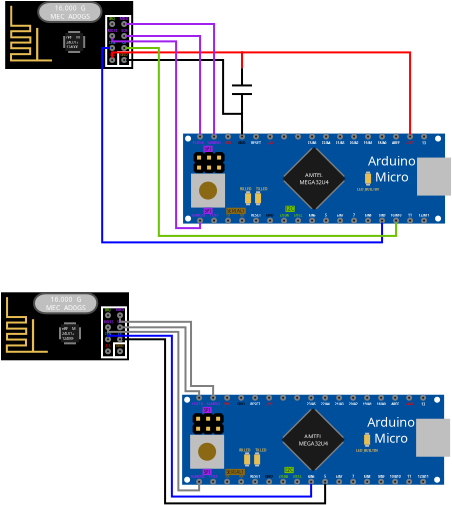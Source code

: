 <?xml version="1.0" encoding="UTF-8"?>
<dia:diagram xmlns:dia="http://www.lysator.liu.se/~alla/dia/">
  <dia:layer name="Arrière-plan" visible="true" active="true">
    <dia:group>
      <dia:object type="Standard - Box" version="0" id="O0">
        <dia:attribute name="obj_pos">
          <dia:point val="0.195,0.1"/>
        </dia:attribute>
        <dia:attribute name="obj_bb">
          <dia:rectangle val="0.145,0.05;6.545,3.45"/>
        </dia:attribute>
        <dia:attribute name="elem_corner">
          <dia:point val="0.195,0.1"/>
        </dia:attribute>
        <dia:attribute name="elem_width">
          <dia:real val="6.3"/>
        </dia:attribute>
        <dia:attribute name="elem_height">
          <dia:real val="3.3"/>
        </dia:attribute>
        <dia:attribute name="border_width">
          <dia:real val="0.1"/>
        </dia:attribute>
        <dia:attribute name="inner_color">
          <dia:color val="#000000"/>
        </dia:attribute>
        <dia:attribute name="show_background">
          <dia:boolean val="true"/>
        </dia:attribute>
      </dia:object>
      <dia:object type="Standard - Line" version="0" id="O1">
        <dia:attribute name="obj_pos">
          <dia:point val="3.345,1.75"/>
        </dia:attribute>
        <dia:attribute name="obj_bb">
          <dia:rectangle val="3.345,1.75;3.345,1.75"/>
        </dia:attribute>
        <dia:attribute name="conn_endpoints">
          <dia:point val="3.345,1.75"/>
          <dia:point val="3.345,1.75"/>
        </dia:attribute>
        <dia:attribute name="numcp">
          <dia:int val="1"/>
        </dia:attribute>
        <dia:connections>
          <dia:connection handle="0" to="O0" connection="8"/>
          <dia:connection handle="1" to="O0" connection="8"/>
        </dia:connections>
      </dia:object>
      <dia:object type="Standard - ZigZagLine" version="1" id="O2">
        <dia:attribute name="obj_pos">
          <dia:point val="0.448,0.289"/>
        </dia:attribute>
        <dia:attribute name="obj_bb">
          <dia:rectangle val="0.387,0.239;2.537,3.072"/>
        </dia:attribute>
        <dia:attribute name="orth_points">
          <dia:point val="0.448,0.289"/>
          <dia:point val="0.448,1.288"/>
          <dia:point val="1.394,1.288"/>
          <dia:point val="1.394,1.561"/>
          <dia:point val="0.448,1.561"/>
          <dia:point val="0.448,1.866"/>
          <dia:point val="1.404,1.866"/>
          <dia:point val="1.404,2.129"/>
          <dia:point val="0.448,2.129"/>
          <dia:point val="0.448,2.412"/>
          <dia:point val="1.394,2.412"/>
          <dia:point val="1.394,2.707"/>
          <dia:point val="0.437,2.707"/>
          <dia:point val="0.437,3.022"/>
          <dia:point val="1.741,3.022"/>
          <dia:point val="1.741,1.445"/>
          <dia:point val="1.751,1.445"/>
          <dia:point val="1.751,3.022"/>
          <dia:point val="2.487,3.022"/>
        </dia:attribute>
        <dia:attribute name="orth_orient">
          <dia:enum val="1"/>
          <dia:enum val="0"/>
          <dia:enum val="1"/>
          <dia:enum val="0"/>
          <dia:enum val="1"/>
          <dia:enum val="0"/>
          <dia:enum val="1"/>
          <dia:enum val="0"/>
          <dia:enum val="1"/>
          <dia:enum val="0"/>
          <dia:enum val="1"/>
          <dia:enum val="0"/>
          <dia:enum val="1"/>
          <dia:enum val="0"/>
          <dia:enum val="1"/>
          <dia:enum val="0"/>
          <dia:enum val="1"/>
          <dia:enum val="0"/>
        </dia:attribute>
        <dia:attribute name="autorouting">
          <dia:boolean val="false"/>
        </dia:attribute>
        <dia:attribute name="line_color">
          <dia:color val="#e8bd52"/>
        </dia:attribute>
      </dia:object>
      <dia:object type="Standard - Box" version="0" id="O3">
        <dia:attribute name="obj_pos">
          <dia:point val="5.195,0.8"/>
        </dia:attribute>
        <dia:attribute name="obj_bb">
          <dia:rectangle val="5.145,0.75;6.445,3.35"/>
        </dia:attribute>
        <dia:attribute name="elem_corner">
          <dia:point val="5.195,0.8"/>
        </dia:attribute>
        <dia:attribute name="elem_width">
          <dia:real val="1.2"/>
        </dia:attribute>
        <dia:attribute name="elem_height">
          <dia:real val="2.5"/>
        </dia:attribute>
        <dia:attribute name="border_width">
          <dia:real val="0.1"/>
        </dia:attribute>
        <dia:attribute name="border_color">
          <dia:color val="#ffffff"/>
        </dia:attribute>
        <dia:attribute name="show_background">
          <dia:boolean val="false"/>
        </dia:attribute>
      </dia:object>
      <dia:group>
        <dia:object type="Standard - Box" version="0" id="O4">
          <dia:attribute name="obj_pos">
            <dia:point val="3.195,1.7"/>
          </dia:attribute>
          <dia:attribute name="obj_bb">
            <dia:rectangle val="3.145,1.65;4.045,2.55"/>
          </dia:attribute>
          <dia:attribute name="elem_corner">
            <dia:point val="3.195,1.7"/>
          </dia:attribute>
          <dia:attribute name="elem_width">
            <dia:real val="0.8"/>
          </dia:attribute>
          <dia:attribute name="elem_height">
            <dia:real val="0.8"/>
          </dia:attribute>
          <dia:attribute name="border_width">
            <dia:real val="0.1"/>
          </dia:attribute>
          <dia:attribute name="border_color">
            <dia:color val="#1a1a1a"/>
          </dia:attribute>
          <dia:attribute name="inner_color">
            <dia:color val="#1a1a1a"/>
          </dia:attribute>
          <dia:attribute name="show_background">
            <dia:boolean val="true"/>
          </dia:attribute>
        </dia:object>
        <dia:object type="Standard - Line" version="0" id="O5">
          <dia:attribute name="obj_pos">
            <dia:point val="3.295,1.6"/>
          </dia:attribute>
          <dia:attribute name="obj_bb">
            <dia:rectangle val="3.245,1.55;3.945,1.65"/>
          </dia:attribute>
          <dia:attribute name="conn_endpoints">
            <dia:point val="3.295,1.6"/>
            <dia:point val="3.895,1.6"/>
          </dia:attribute>
          <dia:attribute name="numcp">
            <dia:int val="1"/>
          </dia:attribute>
          <dia:attribute name="line_color">
            <dia:color val="#7f7f7f"/>
          </dia:attribute>
        </dia:object>
        <dia:object type="Standard - Line" version="0" id="O6">
          <dia:attribute name="obj_pos">
            <dia:point val="3.095,2.4"/>
          </dia:attribute>
          <dia:attribute name="obj_bb">
            <dia:rectangle val="3.045,1.75;3.145,2.45"/>
          </dia:attribute>
          <dia:attribute name="conn_endpoints">
            <dia:point val="3.095,2.4"/>
            <dia:point val="3.095,1.8"/>
          </dia:attribute>
          <dia:attribute name="numcp">
            <dia:int val="1"/>
          </dia:attribute>
          <dia:attribute name="line_color">
            <dia:color val="#7f7f7f"/>
          </dia:attribute>
        </dia:object>
        <dia:object type="Standard - Line" version="0" id="O7">
          <dia:attribute name="obj_pos">
            <dia:point val="4.095,2.4"/>
          </dia:attribute>
          <dia:attribute name="obj_bb">
            <dia:rectangle val="4.045,1.75;4.145,2.45"/>
          </dia:attribute>
          <dia:attribute name="conn_endpoints">
            <dia:point val="4.095,2.4"/>
            <dia:point val="4.095,1.8"/>
          </dia:attribute>
          <dia:attribute name="numcp">
            <dia:int val="1"/>
          </dia:attribute>
          <dia:attribute name="line_color">
            <dia:color val="#7f7f7f"/>
          </dia:attribute>
        </dia:object>
        <dia:object type="Standard - Line" version="0" id="O8">
          <dia:attribute name="obj_pos">
            <dia:point val="3.295,2.6"/>
          </dia:attribute>
          <dia:attribute name="obj_bb">
            <dia:rectangle val="3.245,2.55;3.945,2.65"/>
          </dia:attribute>
          <dia:attribute name="conn_endpoints">
            <dia:point val="3.295,2.6"/>
            <dia:point val="3.895,2.6"/>
          </dia:attribute>
          <dia:attribute name="numcp">
            <dia:int val="1"/>
          </dia:attribute>
          <dia:attribute name="line_color">
            <dia:color val="#7f7f7f"/>
          </dia:attribute>
        </dia:object>
        <dia:object type="Standard - Text" version="1" id="O9">
          <dia:attribute name="obj_pos">
            <dia:point val="3.195,2.1"/>
          </dia:attribute>
          <dia:attribute name="obj_bb">
            <dia:rectangle val="3.195,1.734;3.933,2.466"/>
          </dia:attribute>
          <dia:attribute name="text">
            <dia:composite type="text">
              <dia:attribute name="string">
                <dia:string>#nRF    M
24L01+
12400F#</dia:string>
              </dia:attribute>
              <dia:attribute name="font">
                <dia:font family="sans" style="0" name="Helvetica"/>
              </dia:attribute>
              <dia:attribute name="height">
                <dia:real val="0.247"/>
              </dia:attribute>
              <dia:attribute name="pos">
                <dia:point val="3.195,1.932"/>
              </dia:attribute>
              <dia:attribute name="color">
                <dia:color val="#ffffff"/>
              </dia:attribute>
              <dia:attribute name="alignment">
                <dia:enum val="0"/>
              </dia:attribute>
            </dia:composite>
          </dia:attribute>
          <dia:attribute name="valign">
            <dia:enum val="2"/>
          </dia:attribute>
          <dia:connections>
            <dia:connection handle="0" to="O4" connection="3"/>
          </dia:connections>
        </dia:object>
      </dia:group>
      <dia:group>
        <dia:object type="Standard - Beziergon" version="0" id="O10">
          <dia:attribute name="obj_pos">
            <dia:point val="2.395,0.1"/>
          </dia:attribute>
          <dia:attribute name="obj_bb">
            <dia:rectangle val="1.745,0.05;5.01,1.15"/>
          </dia:attribute>
          <dia:attribute name="bez_points">
            <dia:point val="2.395,0.1"/>
            <dia:point val="4.395,0.1"/>
            <dia:point val="2.395,0.1"/>
            <dia:point val="4.395,0.1"/>
            <dia:point val="5.195,0.1"/>
            <dia:point val="5.099,1.111"/>
            <dia:point val="4.395,1.1"/>
            <dia:point val="2.395,1.1"/>
            <dia:point val="4.395,1.1"/>
            <dia:point val="2.395,1.1"/>
            <dia:point val="1.595,1.1"/>
            <dia:point val="1.595,0.1"/>
          </dia:attribute>
          <dia:attribute name="corner_types">
            <dia:enum val="2"/>
            <dia:enum val="2"/>
            <dia:enum val="2"/>
            <dia:enum val="2"/>
            <dia:enum val="2"/>
          </dia:attribute>
          <dia:attribute name="line_color">
            <dia:color val="#4d4d4d"/>
          </dia:attribute>
          <dia:attribute name="line_width">
            <dia:real val="0.1"/>
          </dia:attribute>
          <dia:attribute name="inner_color">
            <dia:color val="#bfbfbf"/>
          </dia:attribute>
          <dia:attribute name="show_background">
            <dia:boolean val="true"/>
          </dia:attribute>
        </dia:object>
        <dia:object type="Standard - Text" version="1" id="O11">
          <dia:attribute name="obj_pos">
            <dia:point val="3.395,0.6"/>
          </dia:attribute>
          <dia:attribute name="obj_bb">
            <dia:rectangle val="2.449,0.185;4.341,1.015"/>
          </dia:attribute>
          <dia:attribute name="text">
            <dia:composite type="text">
              <dia:attribute name="string">
                <dia:string>#16.000  G
MEC  AD0GS#</dia:string>
              </dia:attribute>
              <dia:attribute name="font">
                <dia:font family="sans" style="0" name="Helvetica"/>
              </dia:attribute>
              <dia:attribute name="height">
                <dia:real val="0.423"/>
              </dia:attribute>
              <dia:attribute name="pos">
                <dia:point val="3.395,0.522"/>
              </dia:attribute>
              <dia:attribute name="color">
                <dia:color val="#ffffff"/>
              </dia:attribute>
              <dia:attribute name="alignment">
                <dia:enum val="1"/>
              </dia:attribute>
            </dia:composite>
          </dia:attribute>
          <dia:attribute name="valign">
            <dia:enum val="2"/>
          </dia:attribute>
          <dia:connections>
            <dia:connection handle="0" to="O10" connection="8"/>
          </dia:connections>
        </dia:object>
      </dia:group>
      <dia:object type="Standard - Box" version="0" id="O12">
        <dia:attribute name="obj_pos">
          <dia:point val="5.795,2.6"/>
        </dia:attribute>
        <dia:attribute name="obj_bb">
          <dia:rectangle val="5.745,2.55;6.445,3.35"/>
        </dia:attribute>
        <dia:attribute name="elem_corner">
          <dia:point val="5.795,2.6"/>
        </dia:attribute>
        <dia:attribute name="elem_width">
          <dia:real val="0.6"/>
        </dia:attribute>
        <dia:attribute name="elem_height">
          <dia:real val="0.7"/>
        </dia:attribute>
        <dia:attribute name="border_width">
          <dia:real val="0.1"/>
        </dia:attribute>
        <dia:attribute name="border_color">
          <dia:color val="#ffffff"/>
        </dia:attribute>
        <dia:attribute name="show_background">
          <dia:boolean val="false"/>
        </dia:attribute>
      </dia:object>
      <dia:object type="Standard - Ellipse" version="0" id="O13">
        <dia:attribute name="obj_pos">
          <dia:point val="5.995,2.9"/>
        </dia:attribute>
        <dia:attribute name="obj_bb">
          <dia:rectangle val="5.945,2.85;6.245,3.15"/>
        </dia:attribute>
        <dia:attribute name="elem_corner">
          <dia:point val="5.995,2.9"/>
        </dia:attribute>
        <dia:attribute name="elem_width">
          <dia:real val="0.2"/>
        </dia:attribute>
        <dia:attribute name="elem_height">
          <dia:real val="0.2"/>
        </dia:attribute>
        <dia:attribute name="border_width">
          <dia:real val="0.1"/>
        </dia:attribute>
        <dia:attribute name="border_color">
          <dia:color val="#7f7f7f"/>
        </dia:attribute>
        <dia:attribute name="inner_color">
          <dia:color val="#1a1a1a"/>
        </dia:attribute>
      </dia:object>
      <dia:object type="Standard - Ellipse" version="0" id="O14">
        <dia:attribute name="obj_pos">
          <dia:point val="5.395,2.9"/>
        </dia:attribute>
        <dia:attribute name="obj_bb">
          <dia:rectangle val="5.345,2.85;5.645,3.15"/>
        </dia:attribute>
        <dia:attribute name="elem_corner">
          <dia:point val="5.395,2.9"/>
        </dia:attribute>
        <dia:attribute name="elem_width">
          <dia:real val="0.2"/>
        </dia:attribute>
        <dia:attribute name="elem_height">
          <dia:real val="0.2"/>
        </dia:attribute>
        <dia:attribute name="border_width">
          <dia:real val="0.1"/>
        </dia:attribute>
        <dia:attribute name="border_color">
          <dia:color val="#7f7f7f"/>
        </dia:attribute>
        <dia:attribute name="inner_color">
          <dia:color val="#1a1a1a"/>
        </dia:attribute>
      </dia:object>
      <dia:object type="Standard - Ellipse" version="0" id="O15">
        <dia:attribute name="obj_pos">
          <dia:point val="5.995,2.3"/>
        </dia:attribute>
        <dia:attribute name="obj_bb">
          <dia:rectangle val="5.945,2.25;6.245,2.55"/>
        </dia:attribute>
        <dia:attribute name="elem_corner">
          <dia:point val="5.995,2.3"/>
        </dia:attribute>
        <dia:attribute name="elem_width">
          <dia:real val="0.2"/>
        </dia:attribute>
        <dia:attribute name="elem_height">
          <dia:real val="0.2"/>
        </dia:attribute>
        <dia:attribute name="border_width">
          <dia:real val="0.1"/>
        </dia:attribute>
        <dia:attribute name="border_color">
          <dia:color val="#7f7f7f"/>
        </dia:attribute>
        <dia:attribute name="inner_color">
          <dia:color val="#1a1a1a"/>
        </dia:attribute>
      </dia:object>
      <dia:object type="Standard - Ellipse" version="0" id="O16">
        <dia:attribute name="obj_pos">
          <dia:point val="5.395,2.3"/>
        </dia:attribute>
        <dia:attribute name="obj_bb">
          <dia:rectangle val="5.345,2.25;5.645,2.55"/>
        </dia:attribute>
        <dia:attribute name="elem_corner">
          <dia:point val="5.395,2.3"/>
        </dia:attribute>
        <dia:attribute name="elem_width">
          <dia:real val="0.2"/>
        </dia:attribute>
        <dia:attribute name="elem_height">
          <dia:real val="0.2"/>
        </dia:attribute>
        <dia:attribute name="border_width">
          <dia:real val="0.1"/>
        </dia:attribute>
        <dia:attribute name="border_color">
          <dia:color val="#7f7f7f"/>
        </dia:attribute>
        <dia:attribute name="inner_color">
          <dia:color val="#1a1a1a"/>
        </dia:attribute>
      </dia:object>
      <dia:object type="Standard - Ellipse" version="0" id="O17">
        <dia:attribute name="obj_pos">
          <dia:point val="5.995,1.7"/>
        </dia:attribute>
        <dia:attribute name="obj_bb">
          <dia:rectangle val="5.945,1.65;6.245,1.95"/>
        </dia:attribute>
        <dia:attribute name="elem_corner">
          <dia:point val="5.995,1.7"/>
        </dia:attribute>
        <dia:attribute name="elem_width">
          <dia:real val="0.2"/>
        </dia:attribute>
        <dia:attribute name="elem_height">
          <dia:real val="0.2"/>
        </dia:attribute>
        <dia:attribute name="border_width">
          <dia:real val="0.1"/>
        </dia:attribute>
        <dia:attribute name="border_color">
          <dia:color val="#7f7f7f"/>
        </dia:attribute>
        <dia:attribute name="inner_color">
          <dia:color val="#1a1a1a"/>
        </dia:attribute>
      </dia:object>
      <dia:object type="Standard - Ellipse" version="0" id="O18">
        <dia:attribute name="obj_pos">
          <dia:point val="5.395,1.7"/>
        </dia:attribute>
        <dia:attribute name="obj_bb">
          <dia:rectangle val="5.345,1.65;5.645,1.95"/>
        </dia:attribute>
        <dia:attribute name="elem_corner">
          <dia:point val="5.395,1.7"/>
        </dia:attribute>
        <dia:attribute name="elem_width">
          <dia:real val="0.2"/>
        </dia:attribute>
        <dia:attribute name="elem_height">
          <dia:real val="0.2"/>
        </dia:attribute>
        <dia:attribute name="border_width">
          <dia:real val="0.1"/>
        </dia:attribute>
        <dia:attribute name="border_color">
          <dia:color val="#7f7f7f"/>
        </dia:attribute>
        <dia:attribute name="inner_color">
          <dia:color val="#1a1a1a"/>
        </dia:attribute>
      </dia:object>
      <dia:object type="Standard - Ellipse" version="0" id="O19">
        <dia:attribute name="obj_pos">
          <dia:point val="5.995,1.1"/>
        </dia:attribute>
        <dia:attribute name="obj_bb">
          <dia:rectangle val="5.945,1.05;6.245,1.35"/>
        </dia:attribute>
        <dia:attribute name="elem_corner">
          <dia:point val="5.995,1.1"/>
        </dia:attribute>
        <dia:attribute name="elem_width">
          <dia:real val="0.2"/>
        </dia:attribute>
        <dia:attribute name="elem_height">
          <dia:real val="0.2"/>
        </dia:attribute>
        <dia:attribute name="border_width">
          <dia:real val="0.1"/>
        </dia:attribute>
        <dia:attribute name="border_color">
          <dia:color val="#7f7f7f"/>
        </dia:attribute>
        <dia:attribute name="inner_color">
          <dia:color val="#1a1a1a"/>
        </dia:attribute>
      </dia:object>
      <dia:object type="Standard - Ellipse" version="0" id="O20">
        <dia:attribute name="obj_pos">
          <dia:point val="5.395,1.1"/>
        </dia:attribute>
        <dia:attribute name="obj_bb">
          <dia:rectangle val="5.345,1.05;5.645,1.35"/>
        </dia:attribute>
        <dia:attribute name="elem_corner">
          <dia:point val="5.395,1.1"/>
        </dia:attribute>
        <dia:attribute name="elem_width">
          <dia:real val="0.2"/>
        </dia:attribute>
        <dia:attribute name="elem_height">
          <dia:real val="0.2"/>
        </dia:attribute>
        <dia:attribute name="border_width">
          <dia:real val="0.1"/>
        </dia:attribute>
        <dia:attribute name="border_color">
          <dia:color val="#7f7f7f"/>
        </dia:attribute>
        <dia:attribute name="inner_color">
          <dia:color val="#1a1a1a"/>
        </dia:attribute>
      </dia:object>
      <dia:object type="Standard - Text" version="1" id="O21">
        <dia:attribute name="obj_pos">
          <dia:point val="5.495,2.8"/>
        </dia:attribute>
        <dia:attribute name="obj_bb">
          <dia:rectangle val="5.361,2.63;5.629,2.835"/>
        </dia:attribute>
        <dia:attribute name="text">
          <dia:composite type="text">
            <dia:attribute name="string">
              <dia:string>#3.3#</dia:string>
            </dia:attribute>
            <dia:attribute name="font">
              <dia:font family="sans" style="80" name="Helvetica-Bold"/>
            </dia:attribute>
            <dia:attribute name="height">
              <dia:real val="0.212"/>
            </dia:attribute>
            <dia:attribute name="pos">
              <dia:point val="5.495,2.8"/>
            </dia:attribute>
            <dia:attribute name="color">
              <dia:color val="#ff0000"/>
            </dia:attribute>
            <dia:attribute name="alignment">
              <dia:enum val="1"/>
            </dia:attribute>
          </dia:composite>
        </dia:attribute>
        <dia:attribute name="valign">
          <dia:enum val="3"/>
        </dia:attribute>
      </dia:object>
      <dia:object type="Standard - Text" version="1" id="O22">
        <dia:attribute name="obj_pos">
          <dia:point val="6.095,2.8"/>
        </dia:attribute>
        <dia:attribute name="obj_bb">
          <dia:rectangle val="5.902,2.63;6.287,2.835"/>
        </dia:attribute>
        <dia:attribute name="text">
          <dia:composite type="text">
            <dia:attribute name="string">
              <dia:string>#GND#</dia:string>
            </dia:attribute>
            <dia:attribute name="font">
              <dia:font family="sans" style="80" name="Helvetica-Bold"/>
            </dia:attribute>
            <dia:attribute name="height">
              <dia:real val="0.212"/>
            </dia:attribute>
            <dia:attribute name="pos">
              <dia:point val="6.095,2.8"/>
            </dia:attribute>
            <dia:attribute name="color">
              <dia:color val="#8b6914"/>
            </dia:attribute>
            <dia:attribute name="alignment">
              <dia:enum val="1"/>
            </dia:attribute>
          </dia:composite>
        </dia:attribute>
        <dia:attribute name="valign">
          <dia:enum val="3"/>
        </dia:attribute>
      </dia:object>
      <dia:object type="Standard - Text" version="1" id="O23">
        <dia:attribute name="obj_pos">
          <dia:point val="5.495,2.2"/>
        </dia:attribute>
        <dia:attribute name="obj_bb">
          <dia:rectangle val="5.32,2.03;5.67,2.235"/>
        </dia:attribute>
        <dia:attribute name="text">
          <dia:composite type="text">
            <dia:attribute name="string">
              <dia:string>#CSN#</dia:string>
            </dia:attribute>
            <dia:attribute name="font">
              <dia:font family="sans" style="80" name="Helvetica-Bold"/>
            </dia:attribute>
            <dia:attribute name="height">
              <dia:real val="0.212"/>
            </dia:attribute>
            <dia:attribute name="pos">
              <dia:point val="5.495,2.2"/>
            </dia:attribute>
            <dia:attribute name="color">
              <dia:color val="#1e90ff"/>
            </dia:attribute>
            <dia:attribute name="alignment">
              <dia:enum val="1"/>
            </dia:attribute>
          </dia:composite>
        </dia:attribute>
        <dia:attribute name="valign">
          <dia:enum val="3"/>
        </dia:attribute>
      </dia:object>
      <dia:object type="Standard - Text" version="1" id="O24">
        <dia:attribute name="obj_pos">
          <dia:point val="6.095,2.2"/>
        </dia:attribute>
        <dia:attribute name="obj_bb">
          <dia:rectangle val="5.986,2.03;6.204,2.235"/>
        </dia:attribute>
        <dia:attribute name="text">
          <dia:composite type="text">
            <dia:attribute name="string">
              <dia:string>#CE#</dia:string>
            </dia:attribute>
            <dia:attribute name="font">
              <dia:font family="sans" style="80" name="Helvetica-Bold"/>
            </dia:attribute>
            <dia:attribute name="height">
              <dia:real val="0.212"/>
            </dia:attribute>
            <dia:attribute name="pos">
              <dia:point val="6.095,2.2"/>
            </dia:attribute>
            <dia:attribute name="color">
              <dia:color val="#1e90ff"/>
            </dia:attribute>
            <dia:attribute name="alignment">
              <dia:enum val="1"/>
            </dia:attribute>
          </dia:composite>
        </dia:attribute>
        <dia:attribute name="valign">
          <dia:enum val="3"/>
        </dia:attribute>
      </dia:object>
      <dia:object type="Standard - Text" version="1" id="O25">
        <dia:attribute name="obj_pos">
          <dia:point val="5.495,1.6"/>
        </dia:attribute>
        <dia:attribute name="obj_bb">
          <dia:rectangle val="5.259,1.43;5.731,1.635"/>
        </dia:attribute>
        <dia:attribute name="text">
          <dia:composite type="text">
            <dia:attribute name="string">
              <dia:string>#MOSI#</dia:string>
            </dia:attribute>
            <dia:attribute name="font">
              <dia:font family="sans" style="80" name="Helvetica-Bold"/>
            </dia:attribute>
            <dia:attribute name="height">
              <dia:real val="0.212"/>
            </dia:attribute>
            <dia:attribute name="pos">
              <dia:point val="5.495,1.6"/>
            </dia:attribute>
            <dia:attribute name="color">
              <dia:color val="#a020f0"/>
            </dia:attribute>
            <dia:attribute name="alignment">
              <dia:enum val="1"/>
            </dia:attribute>
          </dia:composite>
        </dia:attribute>
        <dia:attribute name="valign">
          <dia:enum val="3"/>
        </dia:attribute>
      </dia:object>
      <dia:object type="Standard - Text" version="1" id="O26">
        <dia:attribute name="obj_pos">
          <dia:point val="6.095,1"/>
        </dia:attribute>
        <dia:attribute name="obj_bb">
          <dia:rectangle val="5.859,0.83;6.331,1.035"/>
        </dia:attribute>
        <dia:attribute name="text">
          <dia:composite type="text">
            <dia:attribute name="string">
              <dia:string>#MISO#</dia:string>
            </dia:attribute>
            <dia:attribute name="font">
              <dia:font family="sans" style="80" name="Helvetica-Bold"/>
            </dia:attribute>
            <dia:attribute name="height">
              <dia:real val="0.212"/>
            </dia:attribute>
            <dia:attribute name="pos">
              <dia:point val="6.095,1"/>
            </dia:attribute>
            <dia:attribute name="color">
              <dia:color val="#a020f0"/>
            </dia:attribute>
            <dia:attribute name="alignment">
              <dia:enum val="1"/>
            </dia:attribute>
          </dia:composite>
        </dia:attribute>
        <dia:attribute name="valign">
          <dia:enum val="3"/>
        </dia:attribute>
      </dia:object>
      <dia:object type="Standard - Text" version="1" id="O27">
        <dia:attribute name="obj_pos">
          <dia:point val="6.095,1.6"/>
        </dia:attribute>
        <dia:attribute name="obj_bb">
          <dia:rectangle val="5.925,1.43;6.265,1.635"/>
        </dia:attribute>
        <dia:attribute name="text">
          <dia:composite type="text">
            <dia:attribute name="string">
              <dia:string>#SCK#</dia:string>
            </dia:attribute>
            <dia:attribute name="font">
              <dia:font family="sans" style="80" name="Helvetica-Bold"/>
            </dia:attribute>
            <dia:attribute name="height">
              <dia:real val="0.212"/>
            </dia:attribute>
            <dia:attribute name="pos">
              <dia:point val="6.095,1.6"/>
            </dia:attribute>
            <dia:attribute name="color">
              <dia:color val="#a020f0"/>
            </dia:attribute>
            <dia:attribute name="alignment">
              <dia:enum val="1"/>
            </dia:attribute>
          </dia:composite>
        </dia:attribute>
        <dia:attribute name="valign">
          <dia:enum val="3"/>
        </dia:attribute>
      </dia:object>
      <dia:object type="Standard - Text" version="1" id="O28">
        <dia:attribute name="obj_pos">
          <dia:point val="5.495,1"/>
        </dia:attribute>
        <dia:attribute name="obj_bb">
          <dia:rectangle val="5.327,0.83;5.662,1.035"/>
        </dia:attribute>
        <dia:attribute name="text">
          <dia:composite type="text">
            <dia:attribute name="string">
              <dia:string>#IRQ#</dia:string>
            </dia:attribute>
            <dia:attribute name="font">
              <dia:font family="sans" style="80" name="Helvetica-Bold"/>
            </dia:attribute>
            <dia:attribute name="height">
              <dia:real val="0.212"/>
            </dia:attribute>
            <dia:attribute name="pos">
              <dia:point val="5.495,1"/>
            </dia:attribute>
            <dia:attribute name="color">
              <dia:color val="#6cc100"/>
            </dia:attribute>
            <dia:attribute name="alignment">
              <dia:enum val="1"/>
            </dia:attribute>
          </dia:composite>
        </dia:attribute>
        <dia:attribute name="valign">
          <dia:enum val="3"/>
        </dia:attribute>
      </dia:object>
    </dia:group>
    <dia:group>
      <dia:object type="Standard - Box" version="0" id="O29">
        <dia:attribute name="obj_pos">
          <dia:point val="9.089,6.729"/>
        </dia:attribute>
        <dia:attribute name="obj_bb">
          <dia:rectangle val="9.039,6.679;22.139,11.179"/>
        </dia:attribute>
        <dia:attribute name="elem_corner">
          <dia:point val="9.089,6.729"/>
        </dia:attribute>
        <dia:attribute name="elem_width">
          <dia:real val="13.0"/>
        </dia:attribute>
        <dia:attribute name="elem_height">
          <dia:real val="4.4"/>
        </dia:attribute>
        <dia:attribute name="border_width">
          <dia:real val="0.1"/>
        </dia:attribute>
        <dia:attribute name="border_color">
          <dia:color val="#004f9d"/>
        </dia:attribute>
        <dia:attribute name="inner_color">
          <dia:color val="#004f9d"/>
        </dia:attribute>
        <dia:attribute name="show_background">
          <dia:boolean val="true"/>
        </dia:attribute>
      </dia:object>
      <dia:object type="Standard - Box" version="0" id="O30">
        <dia:attribute name="obj_pos">
          <dia:point val="20.789,7.929"/>
        </dia:attribute>
        <dia:attribute name="obj_bb">
          <dia:rectangle val="20.739,7.879;22.439,9.779"/>
        </dia:attribute>
        <dia:attribute name="elem_corner">
          <dia:point val="20.789,7.929"/>
        </dia:attribute>
        <dia:attribute name="elem_width">
          <dia:real val="1.6"/>
        </dia:attribute>
        <dia:attribute name="elem_height">
          <dia:real val="1.8"/>
        </dia:attribute>
        <dia:attribute name="border_width">
          <dia:real val="0.1"/>
        </dia:attribute>
        <dia:attribute name="border_color">
          <dia:color val="#bfbfbf"/>
        </dia:attribute>
        <dia:attribute name="inner_color">
          <dia:color val="#bfbfbf"/>
        </dia:attribute>
        <dia:attribute name="show_background">
          <dia:boolean val="true"/>
        </dia:attribute>
      </dia:object>
      <dia:group>
        <dia:object type="Standard - Line" version="0" id="O31">
          <dia:attribute name="obj_pos">
            <dia:point val="14.089,8.829"/>
          </dia:attribute>
          <dia:attribute name="obj_bb">
            <dia:rectangle val="14.018,7.358;15.56,8.9"/>
          </dia:attribute>
          <dia:attribute name="conn_endpoints">
            <dia:point val="14.089,8.829"/>
            <dia:point val="15.489,7.429"/>
          </dia:attribute>
          <dia:attribute name="numcp">
            <dia:int val="1"/>
          </dia:attribute>
          <dia:attribute name="line_color">
            <dia:color val="#7f7f7f"/>
          </dia:attribute>
        </dia:object>
        <dia:object type="Standard - Line" version="0" id="O32">
          <dia:attribute name="obj_pos">
            <dia:point val="17.089,8.829"/>
          </dia:attribute>
          <dia:attribute name="obj_bb">
            <dia:rectangle val="15.618,7.358;17.16,8.9"/>
          </dia:attribute>
          <dia:attribute name="conn_endpoints">
            <dia:point val="17.089,8.829"/>
            <dia:point val="15.689,7.429"/>
          </dia:attribute>
          <dia:attribute name="numcp">
            <dia:int val="1"/>
          </dia:attribute>
          <dia:attribute name="line_color">
            <dia:color val="#7f7f7f"/>
          </dia:attribute>
        </dia:object>
        <dia:object type="Standard - Line" version="0" id="O33">
          <dia:attribute name="obj_pos">
            <dia:point val="15.489,10.429"/>
          </dia:attribute>
          <dia:attribute name="obj_bb">
            <dia:rectangle val="14.018,8.958;15.56,10.5"/>
          </dia:attribute>
          <dia:attribute name="conn_endpoints">
            <dia:point val="15.489,10.429"/>
            <dia:point val="14.089,9.029"/>
          </dia:attribute>
          <dia:attribute name="numcp">
            <dia:int val="1"/>
          </dia:attribute>
          <dia:attribute name="line_color">
            <dia:color val="#7f7f7f"/>
          </dia:attribute>
        </dia:object>
        <dia:object type="Standard - Line" version="0" id="O34">
          <dia:attribute name="obj_pos">
            <dia:point val="15.689,10.429"/>
          </dia:attribute>
          <dia:attribute name="obj_bb">
            <dia:rectangle val="15.618,8.958;17.16,10.5"/>
          </dia:attribute>
          <dia:attribute name="conn_endpoints">
            <dia:point val="15.689,10.429"/>
            <dia:point val="17.089,9.029"/>
          </dia:attribute>
          <dia:attribute name="numcp">
            <dia:int val="1"/>
          </dia:attribute>
          <dia:attribute name="line_color">
            <dia:color val="#7f7f7f"/>
          </dia:attribute>
        </dia:object>
        <dia:object type="Standard - Polygon" version="0" id="O35">
          <dia:attribute name="obj_pos">
            <dia:point val="15.589,7.429"/>
          </dia:attribute>
          <dia:attribute name="obj_bb">
            <dia:rectangle val="14.018,7.358;17.16,10.5"/>
          </dia:attribute>
          <dia:attribute name="poly_points">
            <dia:point val="15.589,7.429"/>
            <dia:point val="17.089,8.929"/>
            <dia:point val="15.589,10.429"/>
            <dia:point val="14.089,8.929"/>
          </dia:attribute>
          <dia:attribute name="line_color">
            <dia:color val="#1a1a1a"/>
          </dia:attribute>
          <dia:attribute name="line_width">
            <dia:real val="0.1"/>
          </dia:attribute>
          <dia:attribute name="inner_color">
            <dia:color val="#1a1a1a"/>
          </dia:attribute>
          <dia:attribute name="show_background">
            <dia:boolean val="true"/>
          </dia:attribute>
        </dia:object>
        <dia:object type="Standard - Text" version="1" id="O36">
          <dia:attribute name="obj_pos">
            <dia:point val="15.589,8.929"/>
          </dia:attribute>
          <dia:attribute name="obj_bb">
            <dia:rectangle val="14.898,8.583;16.28,9.275"/>
          </dia:attribute>
          <dia:attribute name="text">
            <dia:composite type="text">
              <dia:attribute name="string">
                <dia:string>#AMTEL
MEGA32U4#</dia:string>
              </dia:attribute>
              <dia:attribute name="font">
                <dia:font family="sans" style="0" name="Helvetica"/>
              </dia:attribute>
              <dia:attribute name="height">
                <dia:real val="0.353"/>
              </dia:attribute>
              <dia:attribute name="pos">
                <dia:point val="15.589,8.865"/>
              </dia:attribute>
              <dia:attribute name="color">
                <dia:color val="#ffffff"/>
              </dia:attribute>
              <dia:attribute name="alignment">
                <dia:enum val="1"/>
              </dia:attribute>
            </dia:composite>
          </dia:attribute>
          <dia:attribute name="valign">
            <dia:enum val="2"/>
          </dia:attribute>
          <dia:connections>
            <dia:connection handle="0" to="O35" connection="8"/>
          </dia:connections>
        </dia:object>
      </dia:group>
      <dia:group>
        <dia:object type="Standard - Box" version="0" id="O37">
          <dia:attribute name="obj_pos">
            <dia:point val="9.489,8.729"/>
          </dia:attribute>
          <dia:attribute name="obj_bb">
            <dia:rectangle val="9.439,8.679;11.139,10.379"/>
          </dia:attribute>
          <dia:attribute name="elem_corner">
            <dia:point val="9.489,8.729"/>
          </dia:attribute>
          <dia:attribute name="elem_width">
            <dia:real val="1.6"/>
          </dia:attribute>
          <dia:attribute name="elem_height">
            <dia:real val="1.6"/>
          </dia:attribute>
          <dia:attribute name="border_width">
            <dia:real val="0.1"/>
          </dia:attribute>
          <dia:attribute name="border_color">
            <dia:color val="#bfbfbf"/>
          </dia:attribute>
          <dia:attribute name="inner_color">
            <dia:color val="#bfbfbf"/>
          </dia:attribute>
          <dia:attribute name="show_background">
            <dia:boolean val="true"/>
          </dia:attribute>
          <dia:attribute name="aspect">
            <dia:enum val="2"/>
          </dia:attribute>
        </dia:object>
        <dia:object type="Standard - Ellipse" version="0" id="O38">
          <dia:attribute name="obj_pos">
            <dia:point val="9.889,9.129"/>
          </dia:attribute>
          <dia:attribute name="obj_bb">
            <dia:rectangle val="9.839,9.079;10.739,9.979"/>
          </dia:attribute>
          <dia:attribute name="elem_corner">
            <dia:point val="9.889,9.129"/>
          </dia:attribute>
          <dia:attribute name="elem_width">
            <dia:real val="0.8"/>
          </dia:attribute>
          <dia:attribute name="elem_height">
            <dia:real val="0.8"/>
          </dia:attribute>
          <dia:attribute name="border_width">
            <dia:real val="0.1"/>
          </dia:attribute>
          <dia:attribute name="border_color">
            <dia:color val="#8b6914"/>
          </dia:attribute>
          <dia:attribute name="inner_color">
            <dia:color val="#8b6914"/>
          </dia:attribute>
          <dia:attribute name="aspect">
            <dia:enum val="2"/>
          </dia:attribute>
        </dia:object>
      </dia:group>
      <dia:object type="Standard - Ellipse" version="0" id="O39">
        <dia:attribute name="obj_pos">
          <dia:point val="9.789,10.929"/>
        </dia:attribute>
        <dia:attribute name="obj_bb">
          <dia:rectangle val="9.739,10.879;10.039,11.179"/>
        </dia:attribute>
        <dia:attribute name="elem_corner">
          <dia:point val="9.789,10.929"/>
        </dia:attribute>
        <dia:attribute name="elem_width">
          <dia:real val="0.2"/>
        </dia:attribute>
        <dia:attribute name="elem_height">
          <dia:real val="0.2"/>
        </dia:attribute>
        <dia:attribute name="border_width">
          <dia:real val="0.1"/>
        </dia:attribute>
        <dia:attribute name="border_color">
          <dia:color val="#7f7f7f"/>
        </dia:attribute>
        <dia:attribute name="inner_color">
          <dia:color val="#1a1a1a"/>
        </dia:attribute>
      </dia:object>
      <dia:object type="Standard - Ellipse" version="0" id="O40">
        <dia:attribute name="obj_pos">
          <dia:point val="10.489,10.929"/>
        </dia:attribute>
        <dia:attribute name="obj_bb">
          <dia:rectangle val="10.439,10.879;10.739,11.179"/>
        </dia:attribute>
        <dia:attribute name="elem_corner">
          <dia:point val="10.489,10.929"/>
        </dia:attribute>
        <dia:attribute name="elem_width">
          <dia:real val="0.2"/>
        </dia:attribute>
        <dia:attribute name="elem_height">
          <dia:real val="0.2"/>
        </dia:attribute>
        <dia:attribute name="border_width">
          <dia:real val="0.1"/>
        </dia:attribute>
        <dia:attribute name="border_color">
          <dia:color val="#7f7f7f"/>
        </dia:attribute>
        <dia:attribute name="inner_color">
          <dia:color val="#1a1a1a"/>
        </dia:attribute>
      </dia:object>
      <dia:object type="Standard - Ellipse" version="0" id="O41">
        <dia:attribute name="obj_pos">
          <dia:point val="13.289,10.929"/>
        </dia:attribute>
        <dia:attribute name="obj_bb">
          <dia:rectangle val="13.239,10.879;13.539,11.179"/>
        </dia:attribute>
        <dia:attribute name="elem_corner">
          <dia:point val="13.289,10.929"/>
        </dia:attribute>
        <dia:attribute name="elem_width">
          <dia:real val="0.2"/>
        </dia:attribute>
        <dia:attribute name="elem_height">
          <dia:real val="0.2"/>
        </dia:attribute>
        <dia:attribute name="border_width">
          <dia:real val="0.1"/>
        </dia:attribute>
        <dia:attribute name="border_color">
          <dia:color val="#7f7f7f"/>
        </dia:attribute>
        <dia:attribute name="inner_color">
          <dia:color val="#1a1a1a"/>
        </dia:attribute>
      </dia:object>
      <dia:object type="Standard - Ellipse" version="0" id="O42">
        <dia:attribute name="obj_pos">
          <dia:point val="16.789,10.929"/>
        </dia:attribute>
        <dia:attribute name="obj_bb">
          <dia:rectangle val="16.739,10.879;17.039,11.179"/>
        </dia:attribute>
        <dia:attribute name="elem_corner">
          <dia:point val="16.789,10.929"/>
        </dia:attribute>
        <dia:attribute name="elem_width">
          <dia:real val="0.2"/>
        </dia:attribute>
        <dia:attribute name="elem_height">
          <dia:real val="0.2"/>
        </dia:attribute>
        <dia:attribute name="border_width">
          <dia:real val="0.1"/>
        </dia:attribute>
        <dia:attribute name="border_color">
          <dia:color val="#7f7f7f"/>
        </dia:attribute>
        <dia:attribute name="inner_color">
          <dia:color val="#1a1a1a"/>
        </dia:attribute>
      </dia:object>
      <dia:object type="Standard - Ellipse" version="0" id="O43">
        <dia:attribute name="obj_pos">
          <dia:point val="11.189,10.929"/>
        </dia:attribute>
        <dia:attribute name="obj_bb">
          <dia:rectangle val="11.139,10.879;11.439,11.179"/>
        </dia:attribute>
        <dia:attribute name="elem_corner">
          <dia:point val="11.189,10.929"/>
        </dia:attribute>
        <dia:attribute name="elem_width">
          <dia:real val="0.2"/>
        </dia:attribute>
        <dia:attribute name="elem_height">
          <dia:real val="0.2"/>
        </dia:attribute>
        <dia:attribute name="border_width">
          <dia:real val="0.1"/>
        </dia:attribute>
        <dia:attribute name="border_color">
          <dia:color val="#7f7f7f"/>
        </dia:attribute>
        <dia:attribute name="inner_color">
          <dia:color val="#1a1a1a"/>
        </dia:attribute>
      </dia:object>
      <dia:object type="Standard - Ellipse" version="0" id="O44">
        <dia:attribute name="obj_pos">
          <dia:point val="11.889,10.929"/>
        </dia:attribute>
        <dia:attribute name="obj_bb">
          <dia:rectangle val="11.839,10.879;12.139,11.179"/>
        </dia:attribute>
        <dia:attribute name="elem_corner">
          <dia:point val="11.889,10.929"/>
        </dia:attribute>
        <dia:attribute name="elem_width">
          <dia:real val="0.2"/>
        </dia:attribute>
        <dia:attribute name="elem_height">
          <dia:real val="0.2"/>
        </dia:attribute>
        <dia:attribute name="border_width">
          <dia:real val="0.1"/>
        </dia:attribute>
        <dia:attribute name="border_color">
          <dia:color val="#7f7f7f"/>
        </dia:attribute>
        <dia:attribute name="inner_color">
          <dia:color val="#1a1a1a"/>
        </dia:attribute>
      </dia:object>
      <dia:object type="Standard - Ellipse" version="0" id="O45">
        <dia:attribute name="obj_pos">
          <dia:point val="12.589,10.929"/>
        </dia:attribute>
        <dia:attribute name="obj_bb">
          <dia:rectangle val="12.539,10.879;12.839,11.179"/>
        </dia:attribute>
        <dia:attribute name="elem_corner">
          <dia:point val="12.589,10.929"/>
        </dia:attribute>
        <dia:attribute name="elem_width">
          <dia:real val="0.2"/>
        </dia:attribute>
        <dia:attribute name="elem_height">
          <dia:real val="0.2"/>
        </dia:attribute>
        <dia:attribute name="border_width">
          <dia:real val="0.1"/>
        </dia:attribute>
        <dia:attribute name="border_color">
          <dia:color val="#7f7f7f"/>
        </dia:attribute>
        <dia:attribute name="inner_color">
          <dia:color val="#1a1a1a"/>
        </dia:attribute>
      </dia:object>
      <dia:object type="Standard - Ellipse" version="0" id="O46">
        <dia:attribute name="obj_pos">
          <dia:point val="13.989,10.929"/>
        </dia:attribute>
        <dia:attribute name="obj_bb">
          <dia:rectangle val="13.939,10.879;14.239,11.179"/>
        </dia:attribute>
        <dia:attribute name="elem_corner">
          <dia:point val="13.989,10.929"/>
        </dia:attribute>
        <dia:attribute name="elem_width">
          <dia:real val="0.2"/>
        </dia:attribute>
        <dia:attribute name="elem_height">
          <dia:real val="0.2"/>
        </dia:attribute>
        <dia:attribute name="border_width">
          <dia:real val="0.1"/>
        </dia:attribute>
        <dia:attribute name="border_color">
          <dia:color val="#7f7f7f"/>
        </dia:attribute>
        <dia:attribute name="inner_color">
          <dia:color val="#1a1a1a"/>
        </dia:attribute>
      </dia:object>
      <dia:object type="Standard - Ellipse" version="0" id="O47">
        <dia:attribute name="obj_pos">
          <dia:point val="18.889,10.929"/>
        </dia:attribute>
        <dia:attribute name="obj_bb">
          <dia:rectangle val="18.839,10.879;19.139,11.179"/>
        </dia:attribute>
        <dia:attribute name="elem_corner">
          <dia:point val="18.889,10.929"/>
        </dia:attribute>
        <dia:attribute name="elem_width">
          <dia:real val="0.2"/>
        </dia:attribute>
        <dia:attribute name="elem_height">
          <dia:real val="0.2"/>
        </dia:attribute>
        <dia:attribute name="border_width">
          <dia:real val="0.1"/>
        </dia:attribute>
        <dia:attribute name="border_color">
          <dia:color val="#7f7f7f"/>
        </dia:attribute>
        <dia:attribute name="inner_color">
          <dia:color val="#1a1a1a"/>
        </dia:attribute>
      </dia:object>
      <dia:object type="Standard - Ellipse" version="0" id="O48">
        <dia:attribute name="obj_pos">
          <dia:point val="15.389,10.929"/>
        </dia:attribute>
        <dia:attribute name="obj_bb">
          <dia:rectangle val="15.339,10.879;15.639,11.179"/>
        </dia:attribute>
        <dia:attribute name="elem_corner">
          <dia:point val="15.389,10.929"/>
        </dia:attribute>
        <dia:attribute name="elem_width">
          <dia:real val="0.2"/>
        </dia:attribute>
        <dia:attribute name="elem_height">
          <dia:real val="0.2"/>
        </dia:attribute>
        <dia:attribute name="border_width">
          <dia:real val="0.1"/>
        </dia:attribute>
        <dia:attribute name="border_color">
          <dia:color val="#7f7f7f"/>
        </dia:attribute>
        <dia:attribute name="inner_color">
          <dia:color val="#1a1a1a"/>
        </dia:attribute>
      </dia:object>
      <dia:object type="Standard - Ellipse" version="0" id="O49">
        <dia:attribute name="obj_pos">
          <dia:point val="14.689,10.929"/>
        </dia:attribute>
        <dia:attribute name="obj_bb">
          <dia:rectangle val="14.639,10.879;14.939,11.179"/>
        </dia:attribute>
        <dia:attribute name="elem_corner">
          <dia:point val="14.689,10.929"/>
        </dia:attribute>
        <dia:attribute name="elem_width">
          <dia:real val="0.2"/>
        </dia:attribute>
        <dia:attribute name="elem_height">
          <dia:real val="0.2"/>
        </dia:attribute>
        <dia:attribute name="border_width">
          <dia:real val="0.1"/>
        </dia:attribute>
        <dia:attribute name="border_color">
          <dia:color val="#7f7f7f"/>
        </dia:attribute>
        <dia:attribute name="inner_color">
          <dia:color val="#1a1a1a"/>
        </dia:attribute>
      </dia:object>
      <dia:object type="Standard - Ellipse" version="0" id="O50">
        <dia:attribute name="obj_pos">
          <dia:point val="16.089,10.929"/>
        </dia:attribute>
        <dia:attribute name="obj_bb">
          <dia:rectangle val="16.039,10.879;16.339,11.179"/>
        </dia:attribute>
        <dia:attribute name="elem_corner">
          <dia:point val="16.089,10.929"/>
        </dia:attribute>
        <dia:attribute name="elem_width">
          <dia:real val="0.2"/>
        </dia:attribute>
        <dia:attribute name="elem_height">
          <dia:real val="0.2"/>
        </dia:attribute>
        <dia:attribute name="border_width">
          <dia:real val="0.1"/>
        </dia:attribute>
        <dia:attribute name="border_color">
          <dia:color val="#7f7f7f"/>
        </dia:attribute>
        <dia:attribute name="inner_color">
          <dia:color val="#1a1a1a"/>
        </dia:attribute>
      </dia:object>
      <dia:object type="Standard - Ellipse" version="0" id="O51">
        <dia:attribute name="obj_pos">
          <dia:point val="20.289,10.929"/>
        </dia:attribute>
        <dia:attribute name="obj_bb">
          <dia:rectangle val="20.239,10.879;20.539,11.179"/>
        </dia:attribute>
        <dia:attribute name="elem_corner">
          <dia:point val="20.289,10.929"/>
        </dia:attribute>
        <dia:attribute name="elem_width">
          <dia:real val="0.2"/>
        </dia:attribute>
        <dia:attribute name="elem_height">
          <dia:real val="0.2"/>
        </dia:attribute>
        <dia:attribute name="border_width">
          <dia:real val="0.1"/>
        </dia:attribute>
        <dia:attribute name="border_color">
          <dia:color val="#7f7f7f"/>
        </dia:attribute>
        <dia:attribute name="inner_color">
          <dia:color val="#1a1a1a"/>
        </dia:attribute>
      </dia:object>
      <dia:object type="Standard - Ellipse" version="0" id="O52">
        <dia:attribute name="obj_pos">
          <dia:point val="17.489,10.929"/>
        </dia:attribute>
        <dia:attribute name="obj_bb">
          <dia:rectangle val="17.439,10.879;17.739,11.179"/>
        </dia:attribute>
        <dia:attribute name="elem_corner">
          <dia:point val="17.489,10.929"/>
        </dia:attribute>
        <dia:attribute name="elem_width">
          <dia:real val="0.2"/>
        </dia:attribute>
        <dia:attribute name="elem_height">
          <dia:real val="0.2"/>
        </dia:attribute>
        <dia:attribute name="border_width">
          <dia:real val="0.1"/>
        </dia:attribute>
        <dia:attribute name="border_color">
          <dia:color val="#7f7f7f"/>
        </dia:attribute>
        <dia:attribute name="inner_color">
          <dia:color val="#1a1a1a"/>
        </dia:attribute>
      </dia:object>
      <dia:object type="Standard - Ellipse" version="0" id="O53">
        <dia:attribute name="obj_pos">
          <dia:point val="18.189,10.929"/>
        </dia:attribute>
        <dia:attribute name="obj_bb">
          <dia:rectangle val="18.139,10.879;18.439,11.179"/>
        </dia:attribute>
        <dia:attribute name="elem_corner">
          <dia:point val="18.189,10.929"/>
        </dia:attribute>
        <dia:attribute name="elem_width">
          <dia:real val="0.2"/>
        </dia:attribute>
        <dia:attribute name="elem_height">
          <dia:real val="0.2"/>
        </dia:attribute>
        <dia:attribute name="border_width">
          <dia:real val="0.1"/>
        </dia:attribute>
        <dia:attribute name="border_color">
          <dia:color val="#7f7f7f"/>
        </dia:attribute>
        <dia:attribute name="inner_color">
          <dia:color val="#1a1a1a"/>
        </dia:attribute>
      </dia:object>
      <dia:object type="Standard - Ellipse" version="0" id="O54">
        <dia:attribute name="obj_pos">
          <dia:point val="20.989,10.929"/>
        </dia:attribute>
        <dia:attribute name="obj_bb">
          <dia:rectangle val="20.939,10.879;21.239,11.179"/>
        </dia:attribute>
        <dia:attribute name="elem_corner">
          <dia:point val="20.989,10.929"/>
        </dia:attribute>
        <dia:attribute name="elem_width">
          <dia:real val="0.2"/>
        </dia:attribute>
        <dia:attribute name="elem_height">
          <dia:real val="0.2"/>
        </dia:attribute>
        <dia:attribute name="border_width">
          <dia:real val="0.1"/>
        </dia:attribute>
        <dia:attribute name="border_color">
          <dia:color val="#7f7f7f"/>
        </dia:attribute>
        <dia:attribute name="inner_color">
          <dia:color val="#1a1a1a"/>
        </dia:attribute>
      </dia:object>
      <dia:object type="Standard - Ellipse" version="0" id="O55">
        <dia:attribute name="obj_pos">
          <dia:point val="19.589,10.929"/>
        </dia:attribute>
        <dia:attribute name="obj_bb">
          <dia:rectangle val="19.539,10.879;19.839,11.179"/>
        </dia:attribute>
        <dia:attribute name="elem_corner">
          <dia:point val="19.589,10.929"/>
        </dia:attribute>
        <dia:attribute name="elem_width">
          <dia:real val="0.2"/>
        </dia:attribute>
        <dia:attribute name="elem_height">
          <dia:real val="0.2"/>
        </dia:attribute>
        <dia:attribute name="border_width">
          <dia:real val="0.1"/>
        </dia:attribute>
        <dia:attribute name="border_color">
          <dia:color val="#7f7f7f"/>
        </dia:attribute>
        <dia:attribute name="inner_color">
          <dia:color val="#1a1a1a"/>
        </dia:attribute>
      </dia:object>
      <dia:object type="Standard - Ellipse" version="0" id="O56">
        <dia:attribute name="obj_pos">
          <dia:point val="9.789,6.729"/>
        </dia:attribute>
        <dia:attribute name="obj_bb">
          <dia:rectangle val="9.739,6.679;10.039,6.979"/>
        </dia:attribute>
        <dia:attribute name="elem_corner">
          <dia:point val="9.789,6.729"/>
        </dia:attribute>
        <dia:attribute name="elem_width">
          <dia:real val="0.2"/>
        </dia:attribute>
        <dia:attribute name="elem_height">
          <dia:real val="0.2"/>
        </dia:attribute>
        <dia:attribute name="border_width">
          <dia:real val="0.1"/>
        </dia:attribute>
        <dia:attribute name="border_color">
          <dia:color val="#7f7f7f"/>
        </dia:attribute>
        <dia:attribute name="inner_color">
          <dia:color val="#1a1a1a"/>
        </dia:attribute>
      </dia:object>
      <dia:object type="Standard - Ellipse" version="0" id="O57">
        <dia:attribute name="obj_pos">
          <dia:point val="10.489,6.729"/>
        </dia:attribute>
        <dia:attribute name="obj_bb">
          <dia:rectangle val="10.439,6.679;10.739,6.979"/>
        </dia:attribute>
        <dia:attribute name="elem_corner">
          <dia:point val="10.489,6.729"/>
        </dia:attribute>
        <dia:attribute name="elem_width">
          <dia:real val="0.2"/>
        </dia:attribute>
        <dia:attribute name="elem_height">
          <dia:real val="0.2"/>
        </dia:attribute>
        <dia:attribute name="border_width">
          <dia:real val="0.1"/>
        </dia:attribute>
        <dia:attribute name="border_color">
          <dia:color val="#7f7f7f"/>
        </dia:attribute>
        <dia:attribute name="inner_color">
          <dia:color val="#1a1a1a"/>
        </dia:attribute>
      </dia:object>
      <dia:object type="Standard - Ellipse" version="0" id="O58">
        <dia:attribute name="obj_pos">
          <dia:point val="13.289,6.729"/>
        </dia:attribute>
        <dia:attribute name="obj_bb">
          <dia:rectangle val="13.239,6.679;13.539,6.979"/>
        </dia:attribute>
        <dia:attribute name="elem_corner">
          <dia:point val="13.289,6.729"/>
        </dia:attribute>
        <dia:attribute name="elem_width">
          <dia:real val="0.2"/>
        </dia:attribute>
        <dia:attribute name="elem_height">
          <dia:real val="0.2"/>
        </dia:attribute>
        <dia:attribute name="border_width">
          <dia:real val="0.1"/>
        </dia:attribute>
        <dia:attribute name="border_color">
          <dia:color val="#7f7f7f"/>
        </dia:attribute>
        <dia:attribute name="inner_color">
          <dia:color val="#1a1a1a"/>
        </dia:attribute>
      </dia:object>
      <dia:object type="Standard - Ellipse" version="0" id="O59">
        <dia:attribute name="obj_pos">
          <dia:point val="16.789,6.729"/>
        </dia:attribute>
        <dia:attribute name="obj_bb">
          <dia:rectangle val="16.739,6.679;17.039,6.979"/>
        </dia:attribute>
        <dia:attribute name="elem_corner">
          <dia:point val="16.789,6.729"/>
        </dia:attribute>
        <dia:attribute name="elem_width">
          <dia:real val="0.2"/>
        </dia:attribute>
        <dia:attribute name="elem_height">
          <dia:real val="0.2"/>
        </dia:attribute>
        <dia:attribute name="border_width">
          <dia:real val="0.1"/>
        </dia:attribute>
        <dia:attribute name="border_color">
          <dia:color val="#7f7f7f"/>
        </dia:attribute>
        <dia:attribute name="inner_color">
          <dia:color val="#1a1a1a"/>
        </dia:attribute>
      </dia:object>
      <dia:object type="Standard - Ellipse" version="0" id="O60">
        <dia:attribute name="obj_pos">
          <dia:point val="11.189,6.729"/>
        </dia:attribute>
        <dia:attribute name="obj_bb">
          <dia:rectangle val="11.139,6.679;11.439,6.979"/>
        </dia:attribute>
        <dia:attribute name="elem_corner">
          <dia:point val="11.189,6.729"/>
        </dia:attribute>
        <dia:attribute name="elem_width">
          <dia:real val="0.2"/>
        </dia:attribute>
        <dia:attribute name="elem_height">
          <dia:real val="0.2"/>
        </dia:attribute>
        <dia:attribute name="border_width">
          <dia:real val="0.1"/>
        </dia:attribute>
        <dia:attribute name="border_color">
          <dia:color val="#7f7f7f"/>
        </dia:attribute>
        <dia:attribute name="inner_color">
          <dia:color val="#1a1a1a"/>
        </dia:attribute>
      </dia:object>
      <dia:object type="Standard - Ellipse" version="0" id="O61">
        <dia:attribute name="obj_pos">
          <dia:point val="11.889,6.729"/>
        </dia:attribute>
        <dia:attribute name="obj_bb">
          <dia:rectangle val="11.839,6.679;12.139,6.979"/>
        </dia:attribute>
        <dia:attribute name="elem_corner">
          <dia:point val="11.889,6.729"/>
        </dia:attribute>
        <dia:attribute name="elem_width">
          <dia:real val="0.2"/>
        </dia:attribute>
        <dia:attribute name="elem_height">
          <dia:real val="0.2"/>
        </dia:attribute>
        <dia:attribute name="border_width">
          <dia:real val="0.1"/>
        </dia:attribute>
        <dia:attribute name="border_color">
          <dia:color val="#7f7f7f"/>
        </dia:attribute>
        <dia:attribute name="inner_color">
          <dia:color val="#1a1a1a"/>
        </dia:attribute>
      </dia:object>
      <dia:object type="Standard - Ellipse" version="0" id="O62">
        <dia:attribute name="obj_pos">
          <dia:point val="12.589,6.729"/>
        </dia:attribute>
        <dia:attribute name="obj_bb">
          <dia:rectangle val="12.539,6.679;12.839,6.979"/>
        </dia:attribute>
        <dia:attribute name="elem_corner">
          <dia:point val="12.589,6.729"/>
        </dia:attribute>
        <dia:attribute name="elem_width">
          <dia:real val="0.2"/>
        </dia:attribute>
        <dia:attribute name="elem_height">
          <dia:real val="0.2"/>
        </dia:attribute>
        <dia:attribute name="border_width">
          <dia:real val="0.1"/>
        </dia:attribute>
        <dia:attribute name="border_color">
          <dia:color val="#7f7f7f"/>
        </dia:attribute>
        <dia:attribute name="inner_color">
          <dia:color val="#1a1a1a"/>
        </dia:attribute>
      </dia:object>
      <dia:object type="Standard - Ellipse" version="0" id="O63">
        <dia:attribute name="obj_pos">
          <dia:point val="13.989,6.729"/>
        </dia:attribute>
        <dia:attribute name="obj_bb">
          <dia:rectangle val="13.939,6.679;14.239,6.979"/>
        </dia:attribute>
        <dia:attribute name="elem_corner">
          <dia:point val="13.989,6.729"/>
        </dia:attribute>
        <dia:attribute name="elem_width">
          <dia:real val="0.2"/>
        </dia:attribute>
        <dia:attribute name="elem_height">
          <dia:real val="0.2"/>
        </dia:attribute>
        <dia:attribute name="border_width">
          <dia:real val="0.1"/>
        </dia:attribute>
        <dia:attribute name="border_color">
          <dia:color val="#7f7f7f"/>
        </dia:attribute>
        <dia:attribute name="inner_color">
          <dia:color val="#1a1a1a"/>
        </dia:attribute>
      </dia:object>
      <dia:object type="Standard - Ellipse" version="0" id="O64">
        <dia:attribute name="obj_pos">
          <dia:point val="18.889,6.729"/>
        </dia:attribute>
        <dia:attribute name="obj_bb">
          <dia:rectangle val="18.839,6.679;19.139,6.979"/>
        </dia:attribute>
        <dia:attribute name="elem_corner">
          <dia:point val="18.889,6.729"/>
        </dia:attribute>
        <dia:attribute name="elem_width">
          <dia:real val="0.2"/>
        </dia:attribute>
        <dia:attribute name="elem_height">
          <dia:real val="0.2"/>
        </dia:attribute>
        <dia:attribute name="border_width">
          <dia:real val="0.1"/>
        </dia:attribute>
        <dia:attribute name="border_color">
          <dia:color val="#7f7f7f"/>
        </dia:attribute>
        <dia:attribute name="inner_color">
          <dia:color val="#1a1a1a"/>
        </dia:attribute>
      </dia:object>
      <dia:object type="Standard - Ellipse" version="0" id="O65">
        <dia:attribute name="obj_pos">
          <dia:point val="15.389,6.729"/>
        </dia:attribute>
        <dia:attribute name="obj_bb">
          <dia:rectangle val="15.339,6.679;15.639,6.979"/>
        </dia:attribute>
        <dia:attribute name="elem_corner">
          <dia:point val="15.389,6.729"/>
        </dia:attribute>
        <dia:attribute name="elem_width">
          <dia:real val="0.2"/>
        </dia:attribute>
        <dia:attribute name="elem_height">
          <dia:real val="0.2"/>
        </dia:attribute>
        <dia:attribute name="border_width">
          <dia:real val="0.1"/>
        </dia:attribute>
        <dia:attribute name="border_color">
          <dia:color val="#7f7f7f"/>
        </dia:attribute>
        <dia:attribute name="inner_color">
          <dia:color val="#1a1a1a"/>
        </dia:attribute>
      </dia:object>
      <dia:object type="Standard - Ellipse" version="0" id="O66">
        <dia:attribute name="obj_pos">
          <dia:point val="14.689,6.729"/>
        </dia:attribute>
        <dia:attribute name="obj_bb">
          <dia:rectangle val="14.639,6.679;14.939,6.979"/>
        </dia:attribute>
        <dia:attribute name="elem_corner">
          <dia:point val="14.689,6.729"/>
        </dia:attribute>
        <dia:attribute name="elem_width">
          <dia:real val="0.2"/>
        </dia:attribute>
        <dia:attribute name="elem_height">
          <dia:real val="0.2"/>
        </dia:attribute>
        <dia:attribute name="border_width">
          <dia:real val="0.1"/>
        </dia:attribute>
        <dia:attribute name="border_color">
          <dia:color val="#7f7f7f"/>
        </dia:attribute>
        <dia:attribute name="inner_color">
          <dia:color val="#1a1a1a"/>
        </dia:attribute>
      </dia:object>
      <dia:object type="Standard - Ellipse" version="0" id="O67">
        <dia:attribute name="obj_pos">
          <dia:point val="16.089,6.729"/>
        </dia:attribute>
        <dia:attribute name="obj_bb">
          <dia:rectangle val="16.039,6.679;16.339,6.979"/>
        </dia:attribute>
        <dia:attribute name="elem_corner">
          <dia:point val="16.089,6.729"/>
        </dia:attribute>
        <dia:attribute name="elem_width">
          <dia:real val="0.2"/>
        </dia:attribute>
        <dia:attribute name="elem_height">
          <dia:real val="0.2"/>
        </dia:attribute>
        <dia:attribute name="border_width">
          <dia:real val="0.1"/>
        </dia:attribute>
        <dia:attribute name="border_color">
          <dia:color val="#7f7f7f"/>
        </dia:attribute>
        <dia:attribute name="inner_color">
          <dia:color val="#1a1a1a"/>
        </dia:attribute>
      </dia:object>
      <dia:object type="Standard - Ellipse" version="0" id="O68">
        <dia:attribute name="obj_pos">
          <dia:point val="20.289,6.729"/>
        </dia:attribute>
        <dia:attribute name="obj_bb">
          <dia:rectangle val="20.239,6.679;20.539,6.979"/>
        </dia:attribute>
        <dia:attribute name="elem_corner">
          <dia:point val="20.289,6.729"/>
        </dia:attribute>
        <dia:attribute name="elem_width">
          <dia:real val="0.2"/>
        </dia:attribute>
        <dia:attribute name="elem_height">
          <dia:real val="0.2"/>
        </dia:attribute>
        <dia:attribute name="border_width">
          <dia:real val="0.1"/>
        </dia:attribute>
        <dia:attribute name="border_color">
          <dia:color val="#7f7f7f"/>
        </dia:attribute>
        <dia:attribute name="inner_color">
          <dia:color val="#1a1a1a"/>
        </dia:attribute>
      </dia:object>
      <dia:object type="Standard - Ellipse" version="0" id="O69">
        <dia:attribute name="obj_pos">
          <dia:point val="17.489,6.729"/>
        </dia:attribute>
        <dia:attribute name="obj_bb">
          <dia:rectangle val="17.439,6.679;17.739,6.979"/>
        </dia:attribute>
        <dia:attribute name="elem_corner">
          <dia:point val="17.489,6.729"/>
        </dia:attribute>
        <dia:attribute name="elem_width">
          <dia:real val="0.2"/>
        </dia:attribute>
        <dia:attribute name="elem_height">
          <dia:real val="0.2"/>
        </dia:attribute>
        <dia:attribute name="border_width">
          <dia:real val="0.1"/>
        </dia:attribute>
        <dia:attribute name="border_color">
          <dia:color val="#7f7f7f"/>
        </dia:attribute>
        <dia:attribute name="inner_color">
          <dia:color val="#1a1a1a"/>
        </dia:attribute>
      </dia:object>
      <dia:object type="Standard - Ellipse" version="0" id="O70">
        <dia:attribute name="obj_pos">
          <dia:point val="18.189,6.729"/>
        </dia:attribute>
        <dia:attribute name="obj_bb">
          <dia:rectangle val="18.139,6.679;18.439,6.979"/>
        </dia:attribute>
        <dia:attribute name="elem_corner">
          <dia:point val="18.189,6.729"/>
        </dia:attribute>
        <dia:attribute name="elem_width">
          <dia:real val="0.2"/>
        </dia:attribute>
        <dia:attribute name="elem_height">
          <dia:real val="0.2"/>
        </dia:attribute>
        <dia:attribute name="border_width">
          <dia:real val="0.1"/>
        </dia:attribute>
        <dia:attribute name="border_color">
          <dia:color val="#7f7f7f"/>
        </dia:attribute>
        <dia:attribute name="inner_color">
          <dia:color val="#1a1a1a"/>
        </dia:attribute>
      </dia:object>
      <dia:object type="Standard - Ellipse" version="0" id="O71">
        <dia:attribute name="obj_pos">
          <dia:point val="20.989,6.729"/>
        </dia:attribute>
        <dia:attribute name="obj_bb">
          <dia:rectangle val="20.939,6.679;21.239,6.979"/>
        </dia:attribute>
        <dia:attribute name="elem_corner">
          <dia:point val="20.989,6.729"/>
        </dia:attribute>
        <dia:attribute name="elem_width">
          <dia:real val="0.2"/>
        </dia:attribute>
        <dia:attribute name="elem_height">
          <dia:real val="0.2"/>
        </dia:attribute>
        <dia:attribute name="border_width">
          <dia:real val="0.1"/>
        </dia:attribute>
        <dia:attribute name="border_color">
          <dia:color val="#7f7f7f"/>
        </dia:attribute>
        <dia:attribute name="inner_color">
          <dia:color val="#1a1a1a"/>
        </dia:attribute>
      </dia:object>
      <dia:object type="Standard - Ellipse" version="0" id="O72">
        <dia:attribute name="obj_pos">
          <dia:point val="19.589,6.729"/>
        </dia:attribute>
        <dia:attribute name="obj_bb">
          <dia:rectangle val="19.539,6.679;19.839,6.979"/>
        </dia:attribute>
        <dia:attribute name="elem_corner">
          <dia:point val="19.589,6.729"/>
        </dia:attribute>
        <dia:attribute name="elem_width">
          <dia:real val="0.2"/>
        </dia:attribute>
        <dia:attribute name="elem_height">
          <dia:real val="0.2"/>
        </dia:attribute>
        <dia:attribute name="border_width">
          <dia:real val="0.1"/>
        </dia:attribute>
        <dia:attribute name="border_color">
          <dia:color val="#7f7f7f"/>
        </dia:attribute>
        <dia:attribute name="inner_color">
          <dia:color val="#1a1a1a"/>
        </dia:attribute>
      </dia:object>
      <dia:object type="Standard - Ellipse" version="0" id="O73">
        <dia:attribute name="obj_pos">
          <dia:point val="9.189,6.829"/>
        </dia:attribute>
        <dia:attribute name="obj_bb">
          <dia:rectangle val="9.139,6.779;9.439,7.079"/>
        </dia:attribute>
        <dia:attribute name="elem_corner">
          <dia:point val="9.189,6.829"/>
        </dia:attribute>
        <dia:attribute name="elem_width">
          <dia:real val="0.2"/>
        </dia:attribute>
        <dia:attribute name="elem_height">
          <dia:real val="0.2"/>
        </dia:attribute>
        <dia:attribute name="border_width">
          <dia:real val="0.1"/>
        </dia:attribute>
        <dia:attribute name="border_color">
          <dia:color val="#ffffff"/>
        </dia:attribute>
        <dia:attribute name="aspect">
          <dia:enum val="2"/>
        </dia:attribute>
      </dia:object>
      <dia:object type="Standard - Ellipse" version="0" id="O74">
        <dia:attribute name="obj_pos">
          <dia:point val="9.189,10.829"/>
        </dia:attribute>
        <dia:attribute name="obj_bb">
          <dia:rectangle val="9.139,10.779;9.439,11.079"/>
        </dia:attribute>
        <dia:attribute name="elem_corner">
          <dia:point val="9.189,10.829"/>
        </dia:attribute>
        <dia:attribute name="elem_width">
          <dia:real val="0.2"/>
        </dia:attribute>
        <dia:attribute name="elem_height">
          <dia:real val="0.2"/>
        </dia:attribute>
        <dia:attribute name="border_width">
          <dia:real val="0.1"/>
        </dia:attribute>
        <dia:attribute name="border_color">
          <dia:color val="#ffffff"/>
        </dia:attribute>
        <dia:attribute name="aspect">
          <dia:enum val="2"/>
        </dia:attribute>
      </dia:object>
      <dia:object type="Standard - Ellipse" version="0" id="O75">
        <dia:attribute name="obj_pos">
          <dia:point val="21.689,6.829"/>
        </dia:attribute>
        <dia:attribute name="obj_bb">
          <dia:rectangle val="21.639,6.779;21.939,7.079"/>
        </dia:attribute>
        <dia:attribute name="elem_corner">
          <dia:point val="21.689,6.829"/>
        </dia:attribute>
        <dia:attribute name="elem_width">
          <dia:real val="0.2"/>
        </dia:attribute>
        <dia:attribute name="elem_height">
          <dia:real val="0.2"/>
        </dia:attribute>
        <dia:attribute name="border_width">
          <dia:real val="0.1"/>
        </dia:attribute>
        <dia:attribute name="border_color">
          <dia:color val="#ffffff"/>
        </dia:attribute>
        <dia:attribute name="aspect">
          <dia:enum val="2"/>
        </dia:attribute>
      </dia:object>
      <dia:object type="Standard - Ellipse" version="0" id="O76">
        <dia:attribute name="obj_pos">
          <dia:point val="21.689,10.829"/>
        </dia:attribute>
        <dia:attribute name="obj_bb">
          <dia:rectangle val="21.639,10.779;21.939,11.079"/>
        </dia:attribute>
        <dia:attribute name="elem_corner">
          <dia:point val="21.689,10.829"/>
        </dia:attribute>
        <dia:attribute name="elem_width">
          <dia:real val="0.2"/>
        </dia:attribute>
        <dia:attribute name="elem_height">
          <dia:real val="0.2"/>
        </dia:attribute>
        <dia:attribute name="border_width">
          <dia:real val="0.1"/>
        </dia:attribute>
        <dia:attribute name="border_color">
          <dia:color val="#ffffff"/>
        </dia:attribute>
        <dia:attribute name="aspect">
          <dia:enum val="2"/>
        </dia:attribute>
      </dia:object>
      <dia:group>
        <dia:object type="Standard - Box" version="0" id="O77">
          <dia:attribute name="obj_pos">
            <dia:point val="12.189,9.713"/>
          </dia:attribute>
          <dia:attribute name="obj_bb">
            <dia:rectangle val="12.139,9.663;12.439,10.163"/>
          </dia:attribute>
          <dia:attribute name="elem_corner">
            <dia:point val="12.189,9.713"/>
          </dia:attribute>
          <dia:attribute name="elem_width">
            <dia:real val="0.2"/>
          </dia:attribute>
          <dia:attribute name="elem_height">
            <dia:real val="0.4"/>
          </dia:attribute>
          <dia:attribute name="border_width">
            <dia:real val="0.1"/>
          </dia:attribute>
          <dia:attribute name="border_color">
            <dia:color val="#e8bd52"/>
          </dia:attribute>
          <dia:attribute name="inner_color">
            <dia:color val="#e8bd52"/>
          </dia:attribute>
          <dia:attribute name="show_background">
            <dia:boolean val="true"/>
          </dia:attribute>
        </dia:object>
        <dia:object type="Standard - Line" version="0" id="O78">
          <dia:attribute name="obj_pos">
            <dia:point val="12.189,9.613"/>
          </dia:attribute>
          <dia:attribute name="obj_bb">
            <dia:rectangle val="12.139,9.563;12.439,9.663"/>
          </dia:attribute>
          <dia:attribute name="conn_endpoints">
            <dia:point val="12.189,9.613"/>
            <dia:point val="12.389,9.613"/>
          </dia:attribute>
          <dia:attribute name="numcp">
            <dia:int val="1"/>
          </dia:attribute>
          <dia:attribute name="line_color">
            <dia:color val="#bfbfbf"/>
          </dia:attribute>
        </dia:object>
        <dia:object type="Standard - Line" version="0" id="O79">
          <dia:attribute name="obj_pos">
            <dia:point val="12.189,10.213"/>
          </dia:attribute>
          <dia:attribute name="obj_bb">
            <dia:rectangle val="12.139,10.163;12.439,10.263"/>
          </dia:attribute>
          <dia:attribute name="conn_endpoints">
            <dia:point val="12.189,10.213"/>
            <dia:point val="12.389,10.213"/>
          </dia:attribute>
          <dia:attribute name="numcp">
            <dia:int val="1"/>
          </dia:attribute>
          <dia:attribute name="line_color">
            <dia:color val="#bfbfbf"/>
          </dia:attribute>
        </dia:object>
      </dia:group>
      <dia:group>
        <dia:object type="Standard - Box" version="0" id="O80">
          <dia:attribute name="obj_pos">
            <dia:point val="12.689,9.713"/>
          </dia:attribute>
          <dia:attribute name="obj_bb">
            <dia:rectangle val="12.639,9.663;12.939,10.163"/>
          </dia:attribute>
          <dia:attribute name="elem_corner">
            <dia:point val="12.689,9.713"/>
          </dia:attribute>
          <dia:attribute name="elem_width">
            <dia:real val="0.2"/>
          </dia:attribute>
          <dia:attribute name="elem_height">
            <dia:real val="0.4"/>
          </dia:attribute>
          <dia:attribute name="border_width">
            <dia:real val="0.1"/>
          </dia:attribute>
          <dia:attribute name="border_color">
            <dia:color val="#e8bd52"/>
          </dia:attribute>
          <dia:attribute name="inner_color">
            <dia:color val="#e8bd52"/>
          </dia:attribute>
          <dia:attribute name="show_background">
            <dia:boolean val="true"/>
          </dia:attribute>
        </dia:object>
        <dia:object type="Standard - Line" version="0" id="O81">
          <dia:attribute name="obj_pos">
            <dia:point val="12.689,9.613"/>
          </dia:attribute>
          <dia:attribute name="obj_bb">
            <dia:rectangle val="12.639,9.563;12.939,9.663"/>
          </dia:attribute>
          <dia:attribute name="conn_endpoints">
            <dia:point val="12.689,9.613"/>
            <dia:point val="12.889,9.613"/>
          </dia:attribute>
          <dia:attribute name="numcp">
            <dia:int val="1"/>
          </dia:attribute>
          <dia:attribute name="line_color">
            <dia:color val="#bfbfbf"/>
          </dia:attribute>
        </dia:object>
        <dia:object type="Standard - Line" version="0" id="O82">
          <dia:attribute name="obj_pos">
            <dia:point val="12.689,10.213"/>
          </dia:attribute>
          <dia:attribute name="obj_bb">
            <dia:rectangle val="12.639,10.163;12.939,10.263"/>
          </dia:attribute>
          <dia:attribute name="conn_endpoints">
            <dia:point val="12.689,10.213"/>
            <dia:point val="12.889,10.213"/>
          </dia:attribute>
          <dia:attribute name="numcp">
            <dia:int val="1"/>
          </dia:attribute>
          <dia:attribute name="line_color">
            <dia:color val="#bfbfbf"/>
          </dia:attribute>
        </dia:object>
      </dia:group>
      <dia:group>
        <dia:object type="Standard - Box" version="0" id="O83">
          <dia:attribute name="obj_pos">
            <dia:point val="18.189,8.729"/>
          </dia:attribute>
          <dia:attribute name="obj_bb">
            <dia:rectangle val="18.139,8.679;18.439,9.179"/>
          </dia:attribute>
          <dia:attribute name="elem_corner">
            <dia:point val="18.189,8.729"/>
          </dia:attribute>
          <dia:attribute name="elem_width">
            <dia:real val="0.2"/>
          </dia:attribute>
          <dia:attribute name="elem_height">
            <dia:real val="0.4"/>
          </dia:attribute>
          <dia:attribute name="border_width">
            <dia:real val="0.1"/>
          </dia:attribute>
          <dia:attribute name="border_color">
            <dia:color val="#e8bd52"/>
          </dia:attribute>
          <dia:attribute name="inner_color">
            <dia:color val="#e8bd52"/>
          </dia:attribute>
          <dia:attribute name="show_background">
            <dia:boolean val="true"/>
          </dia:attribute>
        </dia:object>
        <dia:object type="Standard - Line" version="0" id="O84">
          <dia:attribute name="obj_pos">
            <dia:point val="18.189,8.629"/>
          </dia:attribute>
          <dia:attribute name="obj_bb">
            <dia:rectangle val="18.139,8.579;18.439,8.679"/>
          </dia:attribute>
          <dia:attribute name="conn_endpoints">
            <dia:point val="18.189,8.629"/>
            <dia:point val="18.389,8.629"/>
          </dia:attribute>
          <dia:attribute name="numcp">
            <dia:int val="1"/>
          </dia:attribute>
          <dia:attribute name="line_color">
            <dia:color val="#bfbfbf"/>
          </dia:attribute>
        </dia:object>
        <dia:object type="Standard - Line" version="0" id="O85">
          <dia:attribute name="obj_pos">
            <dia:point val="18.189,9.229"/>
          </dia:attribute>
          <dia:attribute name="obj_bb">
            <dia:rectangle val="18.139,9.179;18.439,9.279"/>
          </dia:attribute>
          <dia:attribute name="conn_endpoints">
            <dia:point val="18.189,9.229"/>
            <dia:point val="18.389,9.229"/>
          </dia:attribute>
          <dia:attribute name="numcp">
            <dia:int val="1"/>
          </dia:attribute>
          <dia:attribute name="line_color">
            <dia:color val="#bfbfbf"/>
          </dia:attribute>
        </dia:object>
      </dia:group>
      <dia:object type="Standard - Text" version="1" id="O86">
        <dia:attribute name="obj_pos">
          <dia:point val="19.489,8.429"/>
        </dia:attribute>
        <dia:attribute name="obj_bb">
          <dia:rectangle val="18.399,7.643;20.579,9.215"/>
        </dia:attribute>
        <dia:attribute name="text">
          <dia:composite type="text">
            <dia:attribute name="string">
              <dia:string>#Arduino
Micro#</dia:string>
            </dia:attribute>
            <dia:attribute name="font">
              <dia:font family="sans" style="0" name="Helvetica"/>
            </dia:attribute>
            <dia:attribute name="height">
              <dia:real val="0.8"/>
            </dia:attribute>
            <dia:attribute name="pos">
              <dia:point val="19.489,8.283"/>
            </dia:attribute>
            <dia:attribute name="color">
              <dia:color val="#ffffff"/>
            </dia:attribute>
            <dia:attribute name="alignment">
              <dia:enum val="1"/>
            </dia:attribute>
          </dia:composite>
        </dia:attribute>
        <dia:attribute name="valign">
          <dia:enum val="2"/>
        </dia:attribute>
      </dia:object>
      <dia:group>
        <dia:object type="Standard - Polygon" version="0" id="O87">
          <dia:attribute name="obj_pos">
            <dia:point val="9.589,7.729"/>
          </dia:attribute>
          <dia:attribute name="obj_bb">
            <dia:rectangle val="9.589,7.629;11.089,8.629"/>
          </dia:attribute>
          <dia:attribute name="poly_points">
            <dia:point val="9.589,7.729"/>
            <dia:point val="9.689,7.629"/>
            <dia:point val="9.989,7.629"/>
            <dia:point val="10.089,7.729"/>
            <dia:point val="10.189,7.629"/>
            <dia:point val="10.489,7.629"/>
            <dia:point val="10.589,7.729"/>
            <dia:point val="10.689,7.629"/>
            <dia:point val="10.989,7.629"/>
            <dia:point val="11.089,7.729"/>
            <dia:point val="11.089,8.029"/>
            <dia:point val="10.989,8.129"/>
            <dia:point val="11.089,8.229"/>
            <dia:point val="11.089,8.529"/>
            <dia:point val="10.989,8.629"/>
            <dia:point val="10.689,8.629"/>
            <dia:point val="10.589,8.529"/>
            <dia:point val="10.489,8.629"/>
            <dia:point val="10.189,8.629"/>
            <dia:point val="10.089,8.529"/>
            <dia:point val="9.989,8.629"/>
            <dia:point val="9.689,8.629"/>
            <dia:point val="9.589,8.529"/>
            <dia:point val="9.589,8.229"/>
            <dia:point val="9.689,8.129"/>
            <dia:point val="9.589,8.029"/>
          </dia:attribute>
          <dia:attribute name="line_width">
            <dia:real val="1.175e-038"/>
          </dia:attribute>
          <dia:attribute name="inner_color">
            <dia:color val="#000000"/>
          </dia:attribute>
          <dia:attribute name="show_background">
            <dia:boolean val="true"/>
          </dia:attribute>
        </dia:object>
        <dia:object type="Standard - Box" version="0" id="O88">
          <dia:attribute name="obj_pos">
            <dia:point val="9.789,7.829"/>
          </dia:attribute>
          <dia:attribute name="obj_bb">
            <dia:rectangle val="9.739,7.779;9.939,7.979"/>
          </dia:attribute>
          <dia:attribute name="elem_corner">
            <dia:point val="9.789,7.829"/>
          </dia:attribute>
          <dia:attribute name="elem_width">
            <dia:real val="0.1"/>
          </dia:attribute>
          <dia:attribute name="elem_height">
            <dia:real val="0.1"/>
          </dia:attribute>
          <dia:attribute name="border_width">
            <dia:real val="0.1"/>
          </dia:attribute>
          <dia:attribute name="border_color">
            <dia:color val="#e8bd52"/>
          </dia:attribute>
          <dia:attribute name="inner_color">
            <dia:color val="#e8bd52"/>
          </dia:attribute>
          <dia:attribute name="show_background">
            <dia:boolean val="true"/>
          </dia:attribute>
        </dia:object>
        <dia:object type="Standard - Box" version="0" id="O89">
          <dia:attribute name="obj_pos">
            <dia:point val="10.289,7.829"/>
          </dia:attribute>
          <dia:attribute name="obj_bb">
            <dia:rectangle val="10.239,7.779;10.439,7.979"/>
          </dia:attribute>
          <dia:attribute name="elem_corner">
            <dia:point val="10.289,7.829"/>
          </dia:attribute>
          <dia:attribute name="elem_width">
            <dia:real val="0.1"/>
          </dia:attribute>
          <dia:attribute name="elem_height">
            <dia:real val="0.1"/>
          </dia:attribute>
          <dia:attribute name="border_width">
            <dia:real val="0.1"/>
          </dia:attribute>
          <dia:attribute name="border_color">
            <dia:color val="#e8bd52"/>
          </dia:attribute>
          <dia:attribute name="inner_color">
            <dia:color val="#e8bd52"/>
          </dia:attribute>
          <dia:attribute name="show_background">
            <dia:boolean val="true"/>
          </dia:attribute>
        </dia:object>
        <dia:object type="Standard - Box" version="0" id="O90">
          <dia:attribute name="obj_pos">
            <dia:point val="10.789,7.829"/>
          </dia:attribute>
          <dia:attribute name="obj_bb">
            <dia:rectangle val="10.739,7.779;10.939,7.979"/>
          </dia:attribute>
          <dia:attribute name="elem_corner">
            <dia:point val="10.789,7.829"/>
          </dia:attribute>
          <dia:attribute name="elem_width">
            <dia:real val="0.1"/>
          </dia:attribute>
          <dia:attribute name="elem_height">
            <dia:real val="0.1"/>
          </dia:attribute>
          <dia:attribute name="border_width">
            <dia:real val="0.1"/>
          </dia:attribute>
          <dia:attribute name="border_color">
            <dia:color val="#e8bd52"/>
          </dia:attribute>
          <dia:attribute name="inner_color">
            <dia:color val="#e8bd52"/>
          </dia:attribute>
          <dia:attribute name="show_background">
            <dia:boolean val="true"/>
          </dia:attribute>
        </dia:object>
        <dia:object type="Standard - Box" version="0" id="O91">
          <dia:attribute name="obj_pos">
            <dia:point val="9.789,8.329"/>
          </dia:attribute>
          <dia:attribute name="obj_bb">
            <dia:rectangle val="9.739,8.279;9.939,8.479"/>
          </dia:attribute>
          <dia:attribute name="elem_corner">
            <dia:point val="9.789,8.329"/>
          </dia:attribute>
          <dia:attribute name="elem_width">
            <dia:real val="0.1"/>
          </dia:attribute>
          <dia:attribute name="elem_height">
            <dia:real val="0.1"/>
          </dia:attribute>
          <dia:attribute name="border_width">
            <dia:real val="0.1"/>
          </dia:attribute>
          <dia:attribute name="border_color">
            <dia:color val="#e8bd52"/>
          </dia:attribute>
          <dia:attribute name="inner_color">
            <dia:color val="#e8bd52"/>
          </dia:attribute>
          <dia:attribute name="show_background">
            <dia:boolean val="true"/>
          </dia:attribute>
        </dia:object>
        <dia:object type="Standard - Box" version="0" id="O92">
          <dia:attribute name="obj_pos">
            <dia:point val="10.289,8.329"/>
          </dia:attribute>
          <dia:attribute name="obj_bb">
            <dia:rectangle val="10.239,8.279;10.439,8.479"/>
          </dia:attribute>
          <dia:attribute name="elem_corner">
            <dia:point val="10.289,8.329"/>
          </dia:attribute>
          <dia:attribute name="elem_width">
            <dia:real val="0.1"/>
          </dia:attribute>
          <dia:attribute name="elem_height">
            <dia:real val="0.1"/>
          </dia:attribute>
          <dia:attribute name="border_width">
            <dia:real val="0.1"/>
          </dia:attribute>
          <dia:attribute name="border_color">
            <dia:color val="#e8bd52"/>
          </dia:attribute>
          <dia:attribute name="inner_color">
            <dia:color val="#e8bd52"/>
          </dia:attribute>
          <dia:attribute name="show_background">
            <dia:boolean val="true"/>
          </dia:attribute>
        </dia:object>
        <dia:object type="Standard - Box" version="0" id="O93">
          <dia:attribute name="obj_pos">
            <dia:point val="10.789,8.329"/>
          </dia:attribute>
          <dia:attribute name="obj_bb">
            <dia:rectangle val="10.739,8.279;10.939,8.479"/>
          </dia:attribute>
          <dia:attribute name="elem_corner">
            <dia:point val="10.789,8.329"/>
          </dia:attribute>
          <dia:attribute name="elem_width">
            <dia:real val="0.1"/>
          </dia:attribute>
          <dia:attribute name="elem_height">
            <dia:real val="0.1"/>
          </dia:attribute>
          <dia:attribute name="border_width">
            <dia:real val="0.1"/>
          </dia:attribute>
          <dia:attribute name="border_color">
            <dia:color val="#e8bd52"/>
          </dia:attribute>
          <dia:attribute name="inner_color">
            <dia:color val="#e8bd52"/>
          </dia:attribute>
          <dia:attribute name="show_background">
            <dia:boolean val="true"/>
          </dia:attribute>
        </dia:object>
      </dia:group>
      <dia:object type="Standard - Text" version="1" id="O94">
        <dia:attribute name="obj_pos">
          <dia:point val="9.789,10.829"/>
        </dia:attribute>
        <dia:attribute name="obj_bb">
          <dia:rectangle val="9.396,10.659;10.181,10.864"/>
        </dia:attribute>
        <dia:attribute name="text">
          <dia:composite type="text">
            <dia:attribute name="string">
              <dia:string>#16/MOSI#</dia:string>
            </dia:attribute>
            <dia:attribute name="font">
              <dia:font family="sans" style="80" name="Helvetica-Bold"/>
            </dia:attribute>
            <dia:attribute name="height">
              <dia:real val="0.212"/>
            </dia:attribute>
            <dia:attribute name="pos">
              <dia:point val="9.789,10.829"/>
            </dia:attribute>
            <dia:attribute name="color">
              <dia:color val="#a020f0"/>
            </dia:attribute>
            <dia:attribute name="alignment">
              <dia:enum val="1"/>
            </dia:attribute>
          </dia:composite>
        </dia:attribute>
        <dia:attribute name="valign">
          <dia:enum val="3"/>
        </dia:attribute>
      </dia:object>
      <dia:object type="Standard - Text" version="1" id="O95">
        <dia:attribute name="obj_pos">
          <dia:point val="10.589,10.829"/>
        </dia:attribute>
        <dia:attribute name="obj_bb">
          <dia:rectangle val="10.325,10.659;10.853,10.864"/>
        </dia:attribute>
        <dia:attribute name="text">
          <dia:composite type="text">
            <dia:attribute name="string">
              <dia:string>#17/SS#</dia:string>
            </dia:attribute>
            <dia:attribute name="font">
              <dia:font family="sans" style="80" name="Helvetica-Bold"/>
            </dia:attribute>
            <dia:attribute name="height">
              <dia:real val="0.212"/>
            </dia:attribute>
            <dia:attribute name="pos">
              <dia:point val="10.589,10.829"/>
            </dia:attribute>
            <dia:attribute name="color">
              <dia:color val="#a020f0"/>
            </dia:attribute>
            <dia:attribute name="alignment">
              <dia:enum val="1"/>
            </dia:attribute>
          </dia:composite>
        </dia:attribute>
        <dia:attribute name="valign">
          <dia:enum val="3"/>
        </dia:attribute>
      </dia:object>
      <dia:object type="Standard - Text" version="1" id="O96">
        <dia:attribute name="obj_pos">
          <dia:point val="11.289,10.829"/>
        </dia:attribute>
        <dia:attribute name="obj_bb">
          <dia:rectangle val="11.174,10.659;11.404,10.864"/>
        </dia:attribute>
        <dia:attribute name="text">
          <dia:composite type="text">
            <dia:attribute name="string">
              <dia:string>#TX#</dia:string>
            </dia:attribute>
            <dia:attribute name="font">
              <dia:font family="sans" style="80" name="Helvetica-Bold"/>
            </dia:attribute>
            <dia:attribute name="height">
              <dia:real val="0.212"/>
            </dia:attribute>
            <dia:attribute name="pos">
              <dia:point val="11.289,10.829"/>
            </dia:attribute>
            <dia:attribute name="color">
              <dia:color val="#8b6914"/>
            </dia:attribute>
            <dia:attribute name="alignment">
              <dia:enum val="1"/>
            </dia:attribute>
          </dia:composite>
        </dia:attribute>
        <dia:attribute name="valign">
          <dia:enum val="3"/>
        </dia:attribute>
      </dia:object>
      <dia:object type="Standard - Text" version="1" id="O97">
        <dia:attribute name="obj_pos">
          <dia:point val="11.989,10.829"/>
        </dia:attribute>
        <dia:attribute name="obj_bb">
          <dia:rectangle val="11.869,10.659;12.109,10.864"/>
        </dia:attribute>
        <dia:attribute name="text">
          <dia:composite type="text">
            <dia:attribute name="string">
              <dia:string>#RX#</dia:string>
            </dia:attribute>
            <dia:attribute name="font">
              <dia:font family="sans" style="80" name="Helvetica-Bold"/>
            </dia:attribute>
            <dia:attribute name="height">
              <dia:real val="0.212"/>
            </dia:attribute>
            <dia:attribute name="pos">
              <dia:point val="11.989,10.829"/>
            </dia:attribute>
            <dia:attribute name="color">
              <dia:color val="#8b6914"/>
            </dia:attribute>
            <dia:attribute name="alignment">
              <dia:enum val="1"/>
            </dia:attribute>
          </dia:composite>
        </dia:attribute>
        <dia:attribute name="valign">
          <dia:enum val="3"/>
        </dia:attribute>
      </dia:object>
      <dia:object type="Standard - Text" version="1" id="O98">
        <dia:attribute name="obj_pos">
          <dia:point val="13.389,10.829"/>
        </dia:attribute>
        <dia:attribute name="obj_bb">
          <dia:rectangle val="13.196,10.659;13.581,10.864"/>
        </dia:attribute>
        <dia:attribute name="text">
          <dia:composite type="text">
            <dia:attribute name="string">
              <dia:string>#GND#</dia:string>
            </dia:attribute>
            <dia:attribute name="font">
              <dia:font family="sans" style="80" name="Helvetica-Bold"/>
            </dia:attribute>
            <dia:attribute name="height">
              <dia:real val="0.212"/>
            </dia:attribute>
            <dia:attribute name="pos">
              <dia:point val="13.389,10.829"/>
            </dia:attribute>
            <dia:attribute name="color">
              <dia:color val="#000000"/>
            </dia:attribute>
            <dia:attribute name="alignment">
              <dia:enum val="1"/>
            </dia:attribute>
          </dia:composite>
        </dia:attribute>
        <dia:attribute name="valign">
          <dia:enum val="3"/>
        </dia:attribute>
      </dia:object>
      <dia:object type="Standard - Text" version="1" id="O99">
        <dia:attribute name="obj_pos">
          <dia:point val="14.089,10.829"/>
        </dia:attribute>
        <dia:attribute name="obj_bb">
          <dia:rectangle val="13.81,10.659;14.368,10.864"/>
        </dia:attribute>
        <dia:attribute name="text">
          <dia:composite type="text">
            <dia:attribute name="string">
              <dia:string>#2/SDA#</dia:string>
            </dia:attribute>
            <dia:attribute name="font">
              <dia:font family="sans" style="80" name="Helvetica-Bold"/>
            </dia:attribute>
            <dia:attribute name="height">
              <dia:real val="0.212"/>
            </dia:attribute>
            <dia:attribute name="pos">
              <dia:point val="14.089,10.829"/>
            </dia:attribute>
            <dia:attribute name="color">
              <dia:color val="#6cc100"/>
            </dia:attribute>
            <dia:attribute name="alignment">
              <dia:enum val="1"/>
            </dia:attribute>
          </dia:composite>
        </dia:attribute>
        <dia:attribute name="valign">
          <dia:enum val="3"/>
        </dia:attribute>
      </dia:object>
      <dia:object type="Standard - Text" version="1" id="O100">
        <dia:attribute name="obj_pos">
          <dia:point val="14.789,10.829"/>
        </dia:attribute>
        <dia:attribute name="obj_bb">
          <dia:rectangle val="14.528,10.659;15.05,10.864"/>
        </dia:attribute>
        <dia:attribute name="text">
          <dia:composite type="text">
            <dia:attribute name="string">
              <dia:string>#3/SCL#</dia:string>
            </dia:attribute>
            <dia:attribute name="font">
              <dia:font family="sans" style="80" name="Helvetica-Bold"/>
            </dia:attribute>
            <dia:attribute name="height">
              <dia:real val="0.212"/>
            </dia:attribute>
            <dia:attribute name="pos">
              <dia:point val="14.789,10.829"/>
            </dia:attribute>
            <dia:attribute name="color">
              <dia:color val="#6cc100"/>
            </dia:attribute>
            <dia:attribute name="alignment">
              <dia:enum val="1"/>
            </dia:attribute>
          </dia:composite>
        </dia:attribute>
        <dia:attribute name="valign">
          <dia:enum val="3"/>
        </dia:attribute>
      </dia:object>
      <dia:object type="Standard - Text" version="1" id="O101">
        <dia:attribute name="obj_pos">
          <dia:point val="15.489,10.829"/>
        </dia:attribute>
        <dia:attribute name="obj_bb">
          <dia:rectangle val="15.274,10.659;15.704,10.864"/>
        </dia:attribute>
        <dia:attribute name="text">
          <dia:composite type="text">
            <dia:attribute name="string">
              <dia:string>#4/A6#</dia:string>
            </dia:attribute>
            <dia:attribute name="font">
              <dia:font family="sans" style="80" name="Helvetica-Bold"/>
            </dia:attribute>
            <dia:attribute name="height">
              <dia:real val="0.212"/>
            </dia:attribute>
            <dia:attribute name="pos">
              <dia:point val="15.489,10.829"/>
            </dia:attribute>
            <dia:attribute name="color">
              <dia:color val="#ffffff"/>
            </dia:attribute>
            <dia:attribute name="alignment">
              <dia:enum val="1"/>
            </dia:attribute>
          </dia:composite>
        </dia:attribute>
        <dia:attribute name="valign">
          <dia:enum val="3"/>
        </dia:attribute>
      </dia:object>
      <dia:object type="Standard - Text" version="1" id="O102">
        <dia:attribute name="obj_pos">
          <dia:point val="16.189,10.829"/>
        </dia:attribute>
        <dia:attribute name="obj_bb">
          <dia:rectangle val="16.135,10.659;16.243,10.864"/>
        </dia:attribute>
        <dia:attribute name="text">
          <dia:composite type="text">
            <dia:attribute name="string">
              <dia:string>#5#</dia:string>
            </dia:attribute>
            <dia:attribute name="font">
              <dia:font family="sans" style="80" name="Helvetica-Bold"/>
            </dia:attribute>
            <dia:attribute name="height">
              <dia:real val="0.212"/>
            </dia:attribute>
            <dia:attribute name="pos">
              <dia:point val="16.189,10.829"/>
            </dia:attribute>
            <dia:attribute name="color">
              <dia:color val="#ffffff"/>
            </dia:attribute>
            <dia:attribute name="alignment">
              <dia:enum val="1"/>
            </dia:attribute>
          </dia:composite>
        </dia:attribute>
        <dia:attribute name="valign">
          <dia:enum val="3"/>
        </dia:attribute>
      </dia:object>
      <dia:object type="Standard - Text" version="1" id="O103">
        <dia:attribute name="obj_pos">
          <dia:point val="16.889,10.829"/>
        </dia:attribute>
        <dia:attribute name="obj_bb">
          <dia:rectangle val="16.674,10.659;17.104,10.864"/>
        </dia:attribute>
        <dia:attribute name="text">
          <dia:composite type="text">
            <dia:attribute name="string">
              <dia:string>#6/A7#</dia:string>
            </dia:attribute>
            <dia:attribute name="font">
              <dia:font family="sans" style="80" name="Helvetica-Bold"/>
            </dia:attribute>
            <dia:attribute name="height">
              <dia:real val="0.212"/>
            </dia:attribute>
            <dia:attribute name="pos">
              <dia:point val="16.889,10.829"/>
            </dia:attribute>
            <dia:attribute name="color">
              <dia:color val="#ffffff"/>
            </dia:attribute>
            <dia:attribute name="alignment">
              <dia:enum val="1"/>
            </dia:attribute>
          </dia:composite>
        </dia:attribute>
        <dia:attribute name="valign">
          <dia:enum val="3"/>
        </dia:attribute>
      </dia:object>
      <dia:object type="Standard - Text" version="1" id="O104">
        <dia:attribute name="obj_pos">
          <dia:point val="17.589,10.829"/>
        </dia:attribute>
        <dia:attribute name="obj_bb">
          <dia:rectangle val="17.535,10.659;17.643,10.864"/>
        </dia:attribute>
        <dia:attribute name="text">
          <dia:composite type="text">
            <dia:attribute name="string">
              <dia:string>#7#</dia:string>
            </dia:attribute>
            <dia:attribute name="font">
              <dia:font family="sans" style="80" name="Helvetica-Bold"/>
            </dia:attribute>
            <dia:attribute name="height">
              <dia:real val="0.212"/>
            </dia:attribute>
            <dia:attribute name="pos">
              <dia:point val="17.589,10.829"/>
            </dia:attribute>
            <dia:attribute name="color">
              <dia:color val="#ffffff"/>
            </dia:attribute>
            <dia:attribute name="alignment">
              <dia:enum val="1"/>
            </dia:attribute>
          </dia:composite>
        </dia:attribute>
        <dia:attribute name="valign">
          <dia:enum val="3"/>
        </dia:attribute>
      </dia:object>
      <dia:object type="Standard - Text" version="1" id="O105">
        <dia:attribute name="obj_pos">
          <dia:point val="18.289,10.829"/>
        </dia:attribute>
        <dia:attribute name="obj_bb">
          <dia:rectangle val="18.074,10.659;18.504,10.864"/>
        </dia:attribute>
        <dia:attribute name="text">
          <dia:composite type="text">
            <dia:attribute name="string">
              <dia:string>#8/A8#</dia:string>
            </dia:attribute>
            <dia:attribute name="font">
              <dia:font family="sans" style="80" name="Helvetica-Bold"/>
            </dia:attribute>
            <dia:attribute name="height">
              <dia:real val="0.212"/>
            </dia:attribute>
            <dia:attribute name="pos">
              <dia:point val="18.289,10.829"/>
            </dia:attribute>
            <dia:attribute name="color">
              <dia:color val="#ffffff"/>
            </dia:attribute>
            <dia:attribute name="alignment">
              <dia:enum val="1"/>
            </dia:attribute>
          </dia:composite>
        </dia:attribute>
        <dia:attribute name="valign">
          <dia:enum val="3"/>
        </dia:attribute>
      </dia:object>
      <dia:object type="Standard - Text" version="1" id="O106">
        <dia:attribute name="obj_pos">
          <dia:point val="18.989,10.829"/>
        </dia:attribute>
        <dia:attribute name="obj_bb">
          <dia:rectangle val="18.774,10.659;19.204,10.864"/>
        </dia:attribute>
        <dia:attribute name="text">
          <dia:composite type="text">
            <dia:attribute name="string">
              <dia:string>#9/A9#</dia:string>
            </dia:attribute>
            <dia:attribute name="font">
              <dia:font family="sans" style="80" name="Helvetica-Bold"/>
            </dia:attribute>
            <dia:attribute name="height">
              <dia:real val="0.212"/>
            </dia:attribute>
            <dia:attribute name="pos">
              <dia:point val="18.989,10.829"/>
            </dia:attribute>
            <dia:attribute name="color">
              <dia:color val="#ffffff"/>
            </dia:attribute>
            <dia:attribute name="alignment">
              <dia:enum val="1"/>
            </dia:attribute>
          </dia:composite>
        </dia:attribute>
        <dia:attribute name="valign">
          <dia:enum val="3"/>
        </dia:attribute>
      </dia:object>
      <dia:object type="Standard - Text" version="1" id="O107">
        <dia:attribute name="obj_pos">
          <dia:point val="19.689,10.829"/>
        </dia:attribute>
        <dia:attribute name="obj_bb">
          <dia:rectangle val="19.366,10.659;20.011,10.864"/>
        </dia:attribute>
        <dia:attribute name="text">
          <dia:composite type="text">
            <dia:attribute name="string">
              <dia:string>#10/A10#</dia:string>
            </dia:attribute>
            <dia:attribute name="font">
              <dia:font family="sans" style="80" name="Helvetica-Bold"/>
            </dia:attribute>
            <dia:attribute name="height">
              <dia:real val="0.212"/>
            </dia:attribute>
            <dia:attribute name="pos">
              <dia:point val="19.689,10.829"/>
            </dia:attribute>
            <dia:attribute name="color">
              <dia:color val="#ffffff"/>
            </dia:attribute>
            <dia:attribute name="alignment">
              <dia:enum val="1"/>
            </dia:attribute>
          </dia:composite>
        </dia:attribute>
        <dia:attribute name="valign">
          <dia:enum val="3"/>
        </dia:attribute>
      </dia:object>
      <dia:object type="Standard - Text" version="1" id="O108">
        <dia:attribute name="obj_pos">
          <dia:point val="20.389,10.829"/>
        </dia:attribute>
        <dia:attribute name="obj_bb">
          <dia:rectangle val="20.281,10.659;20.496,10.864"/>
        </dia:attribute>
        <dia:attribute name="text">
          <dia:composite type="text">
            <dia:attribute name="string">
              <dia:string>#11#</dia:string>
            </dia:attribute>
            <dia:attribute name="font">
              <dia:font family="sans" style="80" name="Helvetica-Bold"/>
            </dia:attribute>
            <dia:attribute name="height">
              <dia:real val="0.212"/>
            </dia:attribute>
            <dia:attribute name="pos">
              <dia:point val="20.389,10.829"/>
            </dia:attribute>
            <dia:attribute name="color">
              <dia:color val="#ffffff"/>
            </dia:attribute>
            <dia:attribute name="alignment">
              <dia:enum val="1"/>
            </dia:attribute>
          </dia:composite>
        </dia:attribute>
        <dia:attribute name="valign">
          <dia:enum val="3"/>
        </dia:attribute>
      </dia:object>
      <dia:object type="Standard - Text" version="1" id="O109">
        <dia:attribute name="obj_pos">
          <dia:point val="21.089,10.829"/>
        </dia:attribute>
        <dia:attribute name="obj_bb">
          <dia:rectangle val="20.766,10.659;21.411,10.864"/>
        </dia:attribute>
        <dia:attribute name="text">
          <dia:composite type="text">
            <dia:attribute name="string">
              <dia:string>#12/A11#</dia:string>
            </dia:attribute>
            <dia:attribute name="font">
              <dia:font family="sans" style="80" name="Helvetica-Bold"/>
            </dia:attribute>
            <dia:attribute name="height">
              <dia:real val="0.212"/>
            </dia:attribute>
            <dia:attribute name="pos">
              <dia:point val="21.089,10.829"/>
            </dia:attribute>
            <dia:attribute name="color">
              <dia:color val="#ffffff"/>
            </dia:attribute>
            <dia:attribute name="alignment">
              <dia:enum val="1"/>
            </dia:attribute>
          </dia:composite>
        </dia:attribute>
        <dia:attribute name="valign">
          <dia:enum val="3"/>
        </dia:attribute>
      </dia:object>
      <dia:object type="Standard - Text" version="1" id="O110">
        <dia:attribute name="obj_pos">
          <dia:point val="12.689,10.829"/>
        </dia:attribute>
        <dia:attribute name="obj_bb">
          <dia:rectangle val="12.416,10.659;12.961,10.864"/>
        </dia:attribute>
        <dia:attribute name="text">
          <dia:composite type="text">
            <dia:attribute name="string">
              <dia:string>#RESET#</dia:string>
            </dia:attribute>
            <dia:attribute name="font">
              <dia:font family="sans" style="80" name="Helvetica-Bold"/>
            </dia:attribute>
            <dia:attribute name="height">
              <dia:real val="0.212"/>
            </dia:attribute>
            <dia:attribute name="pos">
              <dia:point val="12.689,10.829"/>
            </dia:attribute>
            <dia:attribute name="color">
              <dia:color val="#ffffff"/>
            </dia:attribute>
            <dia:attribute name="alignment">
              <dia:enum val="1"/>
            </dia:attribute>
          </dia:composite>
        </dia:attribute>
        <dia:attribute name="valign">
          <dia:enum val="3"/>
        </dia:attribute>
      </dia:object>
      <dia:object type="Standard - Text" version="1" id="O111">
        <dia:attribute name="obj_pos">
          <dia:point val="9.789,7.029"/>
        </dia:attribute>
        <dia:attribute name="obj_bb">
          <dia:rectangle val="9.469,7.029;10.109,7.234"/>
        </dia:attribute>
        <dia:attribute name="text">
          <dia:composite type="text">
            <dia:attribute name="string">
              <dia:string>#15/CLK#</dia:string>
            </dia:attribute>
            <dia:attribute name="font">
              <dia:font family="sans" style="80" name="Helvetica-Bold"/>
            </dia:attribute>
            <dia:attribute name="height">
              <dia:real val="0.212"/>
            </dia:attribute>
            <dia:attribute name="pos">
              <dia:point val="9.789,7.199"/>
            </dia:attribute>
            <dia:attribute name="color">
              <dia:color val="#a020f0"/>
            </dia:attribute>
            <dia:attribute name="alignment">
              <dia:enum val="1"/>
            </dia:attribute>
          </dia:composite>
        </dia:attribute>
        <dia:attribute name="valign">
          <dia:enum val="0"/>
        </dia:attribute>
      </dia:object>
      <dia:object type="Standard - Text" version="1" id="O112">
        <dia:attribute name="obj_pos">
          <dia:point val="10.589,7.029"/>
        </dia:attribute>
        <dia:attribute name="obj_bb">
          <dia:rectangle val="10.196,7.029;10.981,7.234"/>
        </dia:attribute>
        <dia:attribute name="text">
          <dia:composite type="text">
            <dia:attribute name="string">
              <dia:string>#14/MISO#</dia:string>
            </dia:attribute>
            <dia:attribute name="font">
              <dia:font family="sans" style="80" name="Helvetica-Bold"/>
            </dia:attribute>
            <dia:attribute name="height">
              <dia:real val="0.212"/>
            </dia:attribute>
            <dia:attribute name="pos">
              <dia:point val="10.589,7.199"/>
            </dia:attribute>
            <dia:attribute name="color">
              <dia:color val="#a020f0"/>
            </dia:attribute>
            <dia:attribute name="alignment">
              <dia:enum val="1"/>
            </dia:attribute>
          </dia:composite>
        </dia:attribute>
        <dia:attribute name="valign">
          <dia:enum val="0"/>
        </dia:attribute>
      </dia:object>
      <dia:object type="Standard - Text" version="1" id="O113">
        <dia:attribute name="obj_pos">
          <dia:point val="11.289,7.029"/>
        </dia:attribute>
        <dia:attribute name="obj_bb">
          <dia:rectangle val="11.125,7.029;11.453,7.234"/>
        </dia:attribute>
        <dia:attribute name="text">
          <dia:composite type="text">
            <dia:attribute name="string">
              <dia:string>#VIN#</dia:string>
            </dia:attribute>
            <dia:attribute name="font">
              <dia:font family="sans" style="80" name="Helvetica-Bold"/>
            </dia:attribute>
            <dia:attribute name="height">
              <dia:real val="0.212"/>
            </dia:attribute>
            <dia:attribute name="pos">
              <dia:point val="11.289,7.199"/>
            </dia:attribute>
            <dia:attribute name="color">
              <dia:color val="#ff0000"/>
            </dia:attribute>
            <dia:attribute name="alignment">
              <dia:enum val="1"/>
            </dia:attribute>
          </dia:composite>
        </dia:attribute>
        <dia:attribute name="valign">
          <dia:enum val="0"/>
        </dia:attribute>
      </dia:object>
      <dia:object type="Standard - Text" version="1" id="O114">
        <dia:attribute name="obj_pos">
          <dia:point val="11.989,7.029"/>
        </dia:attribute>
        <dia:attribute name="obj_bb">
          <dia:rectangle val="11.796,7.029;12.181,7.234"/>
        </dia:attribute>
        <dia:attribute name="text">
          <dia:composite type="text">
            <dia:attribute name="string">
              <dia:string>#GND#</dia:string>
            </dia:attribute>
            <dia:attribute name="font">
              <dia:font family="sans" style="80" name="Helvetica-Bold"/>
            </dia:attribute>
            <dia:attribute name="height">
              <dia:real val="0.212"/>
            </dia:attribute>
            <dia:attribute name="pos">
              <dia:point val="11.989,7.199"/>
            </dia:attribute>
            <dia:attribute name="color">
              <dia:color val="#000000"/>
            </dia:attribute>
            <dia:attribute name="alignment">
              <dia:enum val="1"/>
            </dia:attribute>
          </dia:composite>
        </dia:attribute>
        <dia:attribute name="valign">
          <dia:enum val="0"/>
        </dia:attribute>
      </dia:object>
      <dia:object type="Standard - Text" version="1" id="O115">
        <dia:attribute name="obj_pos">
          <dia:point val="12.689,7.029"/>
        </dia:attribute>
        <dia:attribute name="obj_bb">
          <dia:rectangle val="12.416,7.029;12.961,7.234"/>
        </dia:attribute>
        <dia:attribute name="text">
          <dia:composite type="text">
            <dia:attribute name="string">
              <dia:string>#RESET#</dia:string>
            </dia:attribute>
            <dia:attribute name="font">
              <dia:font family="sans" style="80" name="Helvetica-Bold"/>
            </dia:attribute>
            <dia:attribute name="height">
              <dia:real val="0.212"/>
            </dia:attribute>
            <dia:attribute name="pos">
              <dia:point val="12.689,7.199"/>
            </dia:attribute>
            <dia:attribute name="color">
              <dia:color val="#ffffff"/>
            </dia:attribute>
            <dia:attribute name="alignment">
              <dia:enum val="1"/>
            </dia:attribute>
          </dia:composite>
        </dia:attribute>
        <dia:attribute name="valign">
          <dia:enum val="0"/>
        </dia:attribute>
      </dia:object>
      <dia:object type="Standard - Text" version="1" id="O116">
        <dia:attribute name="obj_pos">
          <dia:point val="13.389,7.029"/>
        </dia:attribute>
        <dia:attribute name="obj_bb">
          <dia:rectangle val="13.208,7.029;13.57,7.234"/>
        </dia:attribute>
        <dia:attribute name="text">
          <dia:composite type="text">
            <dia:attribute name="string">
              <dia:string>#+5V#</dia:string>
            </dia:attribute>
            <dia:attribute name="font">
              <dia:font family="sans" style="80" name="Helvetica-Bold"/>
            </dia:attribute>
            <dia:attribute name="height">
              <dia:real val="0.212"/>
            </dia:attribute>
            <dia:attribute name="pos">
              <dia:point val="13.389,7.199"/>
            </dia:attribute>
            <dia:attribute name="color">
              <dia:color val="#ff0000"/>
            </dia:attribute>
            <dia:attribute name="alignment">
              <dia:enum val="1"/>
            </dia:attribute>
          </dia:composite>
        </dia:attribute>
        <dia:attribute name="valign">
          <dia:enum val="0"/>
        </dia:attribute>
      </dia:object>
      <dia:object type="Standard - Text" version="1" id="O117">
        <dia:attribute name="obj_pos">
          <dia:point val="21.089,7.029"/>
        </dia:attribute>
        <dia:attribute name="obj_bb">
          <dia:rectangle val="20.981,7.029;21.196,7.234"/>
        </dia:attribute>
        <dia:attribute name="text">
          <dia:composite type="text">
            <dia:attribute name="string">
              <dia:string>#13#</dia:string>
            </dia:attribute>
            <dia:attribute name="font">
              <dia:font family="sans" style="80" name="Helvetica-Bold"/>
            </dia:attribute>
            <dia:attribute name="height">
              <dia:real val="0.212"/>
            </dia:attribute>
            <dia:attribute name="pos">
              <dia:point val="21.089,7.199"/>
            </dia:attribute>
            <dia:attribute name="color">
              <dia:color val="#ffffff"/>
            </dia:attribute>
            <dia:attribute name="alignment">
              <dia:enum val="1"/>
            </dia:attribute>
          </dia:composite>
        </dia:attribute>
        <dia:attribute name="valign">
          <dia:enum val="0"/>
        </dia:attribute>
      </dia:object>
      <dia:object type="Standard - Text" version="1" id="O118">
        <dia:attribute name="obj_pos">
          <dia:point val="20.389,7.029"/>
        </dia:attribute>
        <dia:attribute name="obj_bb">
          <dia:rectangle val="20.154,7.029;20.624,7.234"/>
        </dia:attribute>
        <dia:attribute name="text">
          <dia:composite type="text">
            <dia:attribute name="string">
              <dia:string>#+3V3#</dia:string>
            </dia:attribute>
            <dia:attribute name="font">
              <dia:font family="sans" style="80" name="Helvetica-Bold"/>
            </dia:attribute>
            <dia:attribute name="height">
              <dia:real val="0.212"/>
            </dia:attribute>
            <dia:attribute name="pos">
              <dia:point val="20.389,7.199"/>
            </dia:attribute>
            <dia:attribute name="color">
              <dia:color val="#ff0000"/>
            </dia:attribute>
            <dia:attribute name="alignment">
              <dia:enum val="1"/>
            </dia:attribute>
          </dia:composite>
        </dia:attribute>
        <dia:attribute name="valign">
          <dia:enum val="0"/>
        </dia:attribute>
      </dia:object>
      <dia:object type="Standard - Text" version="1" id="O119">
        <dia:attribute name="obj_pos">
          <dia:point val="19.689,7.029"/>
        </dia:attribute>
        <dia:attribute name="obj_bb">
          <dia:rectangle val="19.464,7.029;19.914,7.234"/>
        </dia:attribute>
        <dia:attribute name="text">
          <dia:composite type="text">
            <dia:attribute name="string">
              <dia:string>#AREF#</dia:string>
            </dia:attribute>
            <dia:attribute name="font">
              <dia:font family="sans" style="80" name="Helvetica-Bold"/>
            </dia:attribute>
            <dia:attribute name="height">
              <dia:real val="0.212"/>
            </dia:attribute>
            <dia:attribute name="pos">
              <dia:point val="19.689,7.199"/>
            </dia:attribute>
            <dia:attribute name="color">
              <dia:color val="#ffffff"/>
            </dia:attribute>
            <dia:attribute name="alignment">
              <dia:enum val="1"/>
            </dia:attribute>
          </dia:composite>
        </dia:attribute>
        <dia:attribute name="valign">
          <dia:enum val="0"/>
        </dia:attribute>
      </dia:object>
      <dia:object type="Standard - Text" version="1" id="O120">
        <dia:attribute name="obj_pos">
          <dia:point val="18.989,7.029"/>
        </dia:attribute>
        <dia:attribute name="obj_bb">
          <dia:rectangle val="18.72,7.029;19.258,7.234"/>
        </dia:attribute>
        <dia:attribute name="text">
          <dia:composite type="text">
            <dia:attribute name="string">
              <dia:string>#18/A0#</dia:string>
            </dia:attribute>
            <dia:attribute name="font">
              <dia:font family="sans" style="80" name="Helvetica-Bold"/>
            </dia:attribute>
            <dia:attribute name="height">
              <dia:real val="0.212"/>
            </dia:attribute>
            <dia:attribute name="pos">
              <dia:point val="18.989,7.199"/>
            </dia:attribute>
            <dia:attribute name="color">
              <dia:color val="#ffffff"/>
            </dia:attribute>
            <dia:attribute name="alignment">
              <dia:enum val="1"/>
            </dia:attribute>
          </dia:composite>
        </dia:attribute>
        <dia:attribute name="valign">
          <dia:enum val="0"/>
        </dia:attribute>
      </dia:object>
      <dia:object type="Standard - Text" version="1" id="O121">
        <dia:attribute name="obj_pos">
          <dia:point val="18.289,7.029"/>
        </dia:attribute>
        <dia:attribute name="obj_bb">
          <dia:rectangle val="18.02,7.029;18.558,7.234"/>
        </dia:attribute>
        <dia:attribute name="text">
          <dia:composite type="text">
            <dia:attribute name="string">
              <dia:string>#19/A1#</dia:string>
            </dia:attribute>
            <dia:attribute name="font">
              <dia:font family="sans" style="80" name="Helvetica-Bold"/>
            </dia:attribute>
            <dia:attribute name="height">
              <dia:real val="0.212"/>
            </dia:attribute>
            <dia:attribute name="pos">
              <dia:point val="18.289,7.199"/>
            </dia:attribute>
            <dia:attribute name="color">
              <dia:color val="#ffffff"/>
            </dia:attribute>
            <dia:attribute name="alignment">
              <dia:enum val="1"/>
            </dia:attribute>
          </dia:composite>
        </dia:attribute>
        <dia:attribute name="valign">
          <dia:enum val="0"/>
        </dia:attribute>
      </dia:object>
      <dia:object type="Standard - Text" version="1" id="O122">
        <dia:attribute name="obj_pos">
          <dia:point val="17.589,7.029"/>
        </dia:attribute>
        <dia:attribute name="obj_bb">
          <dia:rectangle val="17.32,7.029;17.858,7.234"/>
        </dia:attribute>
        <dia:attribute name="text">
          <dia:composite type="text">
            <dia:attribute name="string">
              <dia:string>#20/A2#</dia:string>
            </dia:attribute>
            <dia:attribute name="font">
              <dia:font family="sans" style="80" name="Helvetica-Bold"/>
            </dia:attribute>
            <dia:attribute name="height">
              <dia:real val="0.212"/>
            </dia:attribute>
            <dia:attribute name="pos">
              <dia:point val="17.589,7.199"/>
            </dia:attribute>
            <dia:attribute name="color">
              <dia:color val="#ffffff"/>
            </dia:attribute>
            <dia:attribute name="alignment">
              <dia:enum val="1"/>
            </dia:attribute>
          </dia:composite>
        </dia:attribute>
        <dia:attribute name="valign">
          <dia:enum val="0"/>
        </dia:attribute>
      </dia:object>
      <dia:object type="Standard - Text" version="1" id="O123">
        <dia:attribute name="obj_pos">
          <dia:point val="16.889,7.029"/>
        </dia:attribute>
        <dia:attribute name="obj_bb">
          <dia:rectangle val="16.62,7.029;17.158,7.234"/>
        </dia:attribute>
        <dia:attribute name="text">
          <dia:composite type="text">
            <dia:attribute name="string">
              <dia:string>#21/A3#</dia:string>
            </dia:attribute>
            <dia:attribute name="font">
              <dia:font family="sans" style="80" name="Helvetica-Bold"/>
            </dia:attribute>
            <dia:attribute name="height">
              <dia:real val="0.212"/>
            </dia:attribute>
            <dia:attribute name="pos">
              <dia:point val="16.889,7.199"/>
            </dia:attribute>
            <dia:attribute name="color">
              <dia:color val="#ffffff"/>
            </dia:attribute>
            <dia:attribute name="alignment">
              <dia:enum val="1"/>
            </dia:attribute>
          </dia:composite>
        </dia:attribute>
        <dia:attribute name="valign">
          <dia:enum val="0"/>
        </dia:attribute>
      </dia:object>
      <dia:object type="Standard - Text" version="1" id="O124">
        <dia:attribute name="obj_pos">
          <dia:point val="16.189,7.029"/>
        </dia:attribute>
        <dia:attribute name="obj_bb">
          <dia:rectangle val="15.92,7.029;16.458,7.234"/>
        </dia:attribute>
        <dia:attribute name="text">
          <dia:composite type="text">
            <dia:attribute name="string">
              <dia:string>#22/A4#</dia:string>
            </dia:attribute>
            <dia:attribute name="font">
              <dia:font family="sans" style="80" name="Helvetica-Bold"/>
            </dia:attribute>
            <dia:attribute name="height">
              <dia:real val="0.212"/>
            </dia:attribute>
            <dia:attribute name="pos">
              <dia:point val="16.189,7.199"/>
            </dia:attribute>
            <dia:attribute name="color">
              <dia:color val="#ffffff"/>
            </dia:attribute>
            <dia:attribute name="alignment">
              <dia:enum val="1"/>
            </dia:attribute>
          </dia:composite>
        </dia:attribute>
        <dia:attribute name="valign">
          <dia:enum val="0"/>
        </dia:attribute>
      </dia:object>
      <dia:object type="Standard - Text" version="1" id="O125">
        <dia:attribute name="obj_pos">
          <dia:point val="15.489,7.029"/>
        </dia:attribute>
        <dia:attribute name="obj_bb">
          <dia:rectangle val="15.22,7.029;15.758,7.234"/>
        </dia:attribute>
        <dia:attribute name="text">
          <dia:composite type="text">
            <dia:attribute name="string">
              <dia:string>#23/A5#</dia:string>
            </dia:attribute>
            <dia:attribute name="font">
              <dia:font family="sans" style="80" name="Helvetica-Bold"/>
            </dia:attribute>
            <dia:attribute name="height">
              <dia:real val="0.212"/>
            </dia:attribute>
            <dia:attribute name="pos">
              <dia:point val="15.489,7.199"/>
            </dia:attribute>
            <dia:attribute name="color">
              <dia:color val="#ffffff"/>
            </dia:attribute>
            <dia:attribute name="alignment">
              <dia:enum val="1"/>
            </dia:attribute>
          </dia:composite>
        </dia:attribute>
        <dia:attribute name="valign">
          <dia:enum val="0"/>
        </dia:attribute>
      </dia:object>
      <dia:object type="Standard - Text" version="1" id="O126">
        <dia:attribute name="obj_pos">
          <dia:point val="14.389,10.529"/>
        </dia:attribute>
        <dia:attribute name="obj_bb">
          <dia:rectangle val="14.148,10.304;14.63,10.577"/>
        </dia:attribute>
        <dia:attribute name="text">
          <dia:composite type="text">
            <dia:attribute name="string">
              <dia:string># I2C #</dia:string>
            </dia:attribute>
            <dia:attribute name="font">
              <dia:font family="sans" style="0" name="Helvetica"/>
            </dia:attribute>
            <dia:attribute name="height">
              <dia:real val="0.282"/>
            </dia:attribute>
            <dia:attribute name="pos">
              <dia:point val="14.389,10.529"/>
            </dia:attribute>
            <dia:attribute name="color">
              <dia:color val="#1a1a1a"/>
            </dia:attribute>
            <dia:attribute name="alignment">
              <dia:enum val="1"/>
            </dia:attribute>
          </dia:composite>
        </dia:attribute>
        <dia:attribute name="valign">
          <dia:enum val="3"/>
        </dia:attribute>
        <dia:attribute name="fill_color">
          <dia:color val="#6cc100"/>
        </dia:attribute>
        <dia:attribute name="show_background">
          <dia:boolean val="true"/>
        </dia:attribute>
      </dia:object>
      <dia:object type="Standard - Text" version="1" id="O127">
        <dia:attribute name="obj_pos">
          <dia:point val="10.289,7.529"/>
        </dia:attribute>
        <dia:attribute name="obj_bb">
          <dia:rectangle val="10.051,7.304;10.526,7.577"/>
        </dia:attribute>
        <dia:attribute name="text">
          <dia:composite type="text">
            <dia:attribute name="string">
              <dia:string># SPI #</dia:string>
            </dia:attribute>
            <dia:attribute name="font">
              <dia:font family="sans" style="0" name="Helvetica"/>
            </dia:attribute>
            <dia:attribute name="height">
              <dia:real val="0.282"/>
            </dia:attribute>
            <dia:attribute name="pos">
              <dia:point val="10.289,7.529"/>
            </dia:attribute>
            <dia:attribute name="color">
              <dia:color val="#1a1a1a"/>
            </dia:attribute>
            <dia:attribute name="alignment">
              <dia:enum val="1"/>
            </dia:attribute>
          </dia:composite>
        </dia:attribute>
        <dia:attribute name="valign">
          <dia:enum val="3"/>
        </dia:attribute>
        <dia:attribute name="fill_color">
          <dia:color val="#a020f0"/>
        </dia:attribute>
        <dia:attribute name="show_background">
          <dia:boolean val="true"/>
        </dia:attribute>
      </dia:object>
      <dia:object type="Standard - Text" version="1" id="O128">
        <dia:attribute name="obj_pos">
          <dia:point val="10.289,10.629"/>
        </dia:attribute>
        <dia:attribute name="obj_bb">
          <dia:rectangle val="10.051,10.404;10.526,10.677"/>
        </dia:attribute>
        <dia:attribute name="text">
          <dia:composite type="text">
            <dia:attribute name="string">
              <dia:string># SPI #</dia:string>
            </dia:attribute>
            <dia:attribute name="font">
              <dia:font family="sans" style="0" name="Helvetica"/>
            </dia:attribute>
            <dia:attribute name="height">
              <dia:real val="0.282"/>
            </dia:attribute>
            <dia:attribute name="pos">
              <dia:point val="10.289,10.629"/>
            </dia:attribute>
            <dia:attribute name="color">
              <dia:color val="#1a1a1a"/>
            </dia:attribute>
            <dia:attribute name="alignment">
              <dia:enum val="1"/>
            </dia:attribute>
          </dia:composite>
        </dia:attribute>
        <dia:attribute name="valign">
          <dia:enum val="3"/>
        </dia:attribute>
        <dia:attribute name="fill_color">
          <dia:color val="#a020f0"/>
        </dia:attribute>
        <dia:attribute name="show_background">
          <dia:boolean val="true"/>
        </dia:attribute>
      </dia:object>
      <dia:object type="Standard - Text" version="1" id="O129">
        <dia:attribute name="obj_pos">
          <dia:point val="18.289,9.529"/>
        </dia:attribute>
        <dia:attribute name="obj_bb">
          <dia:rectangle val="17.7,9.359;18.878,9.564"/>
        </dia:attribute>
        <dia:attribute name="text">
          <dia:composite type="text">
            <dia:attribute name="string">
              <dia:string>#LED_BUILTIN#</dia:string>
            </dia:attribute>
            <dia:attribute name="font">
              <dia:font family="sans" style="80" name="Helvetica-Bold"/>
            </dia:attribute>
            <dia:attribute name="height">
              <dia:real val="0.212"/>
            </dia:attribute>
            <dia:attribute name="pos">
              <dia:point val="18.289,9.529"/>
            </dia:attribute>
            <dia:attribute name="color">
              <dia:color val="#e8bd52"/>
            </dia:attribute>
            <dia:attribute name="alignment">
              <dia:enum val="1"/>
            </dia:attribute>
          </dia:composite>
        </dia:attribute>
        <dia:attribute name="valign">
          <dia:enum val="3"/>
        </dia:attribute>
      </dia:object>
      <dia:object type="Standard - Text" version="1" id="O130">
        <dia:attribute name="obj_pos">
          <dia:point val="12.989,9.513"/>
        </dia:attribute>
        <dia:attribute name="obj_bb">
          <dia:rectangle val="12.656,9.343;13.321,9.548"/>
        </dia:attribute>
        <dia:attribute name="text">
          <dia:composite type="text">
            <dia:attribute name="string">
              <dia:string>#TX_LED#</dia:string>
            </dia:attribute>
            <dia:attribute name="font">
              <dia:font family="sans" style="80" name="Helvetica-Bold"/>
            </dia:attribute>
            <dia:attribute name="height">
              <dia:real val="0.212"/>
            </dia:attribute>
            <dia:attribute name="pos">
              <dia:point val="12.989,9.513"/>
            </dia:attribute>
            <dia:attribute name="color">
              <dia:color val="#e8bd52"/>
            </dia:attribute>
            <dia:attribute name="alignment">
              <dia:enum val="1"/>
            </dia:attribute>
          </dia:composite>
        </dia:attribute>
        <dia:attribute name="valign">
          <dia:enum val="3"/>
        </dia:attribute>
      </dia:object>
      <dia:object type="Standard - Text" version="1" id="O131">
        <dia:attribute name="obj_pos">
          <dia:point val="12.189,9.513"/>
        </dia:attribute>
        <dia:attribute name="obj_bb">
          <dia:rectangle val="11.85,9.343;12.528,9.548"/>
        </dia:attribute>
        <dia:attribute name="text">
          <dia:composite type="text">
            <dia:attribute name="string">
              <dia:string>#RX_LED#</dia:string>
            </dia:attribute>
            <dia:attribute name="font">
              <dia:font family="sans" style="80" name="Helvetica-Bold"/>
            </dia:attribute>
            <dia:attribute name="height">
              <dia:real val="0.212"/>
            </dia:attribute>
            <dia:attribute name="pos">
              <dia:point val="12.189,9.513"/>
            </dia:attribute>
            <dia:attribute name="color">
              <dia:color val="#e8bd52"/>
            </dia:attribute>
            <dia:attribute name="alignment">
              <dia:enum val="1"/>
            </dia:attribute>
          </dia:composite>
        </dia:attribute>
        <dia:attribute name="valign">
          <dia:enum val="3"/>
        </dia:attribute>
      </dia:object>
      <dia:object type="Standard - Text" version="1" id="O132">
        <dia:attribute name="obj_pos">
          <dia:point val="11.689,10.629"/>
        </dia:attribute>
        <dia:attribute name="obj_bb">
          <dia:rectangle val="11.196,10.404;12.181,10.677"/>
        </dia:attribute>
        <dia:attribute name="text">
          <dia:composite type="text">
            <dia:attribute name="string">
              <dia:string># SERIAL1 #</dia:string>
            </dia:attribute>
            <dia:attribute name="font">
              <dia:font family="sans" style="0" name="Helvetica"/>
            </dia:attribute>
            <dia:attribute name="height">
              <dia:real val="0.282"/>
            </dia:attribute>
            <dia:attribute name="pos">
              <dia:point val="11.689,10.629"/>
            </dia:attribute>
            <dia:attribute name="color">
              <dia:color val="#1a1a1a"/>
            </dia:attribute>
            <dia:attribute name="alignment">
              <dia:enum val="1"/>
            </dia:attribute>
          </dia:composite>
        </dia:attribute>
        <dia:attribute name="valign">
          <dia:enum val="3"/>
        </dia:attribute>
        <dia:attribute name="fill_color">
          <dia:color val="#8b6914"/>
        </dia:attribute>
        <dia:attribute name="show_background">
          <dia:boolean val="true"/>
        </dia:attribute>
      </dia:object>
    </dia:group>
    <dia:object type="Standard - ZigZagLine" version="1" id="O133">
      <dia:attribute name="obj_pos">
        <dia:point val="11.987,5.563"/>
      </dia:attribute>
      <dia:attribute name="obj_bb">
        <dia:rectangle val="11.937,5.513;12.039,6.779"/>
      </dia:attribute>
      <dia:attribute name="orth_points">
        <dia:point val="11.987,5.563"/>
        <dia:point val="11.987,6.146"/>
        <dia:point val="11.989,6.146"/>
        <dia:point val="11.989,6.729"/>
      </dia:attribute>
      <dia:attribute name="orth_orient">
        <dia:enum val="1"/>
        <dia:enum val="0"/>
        <dia:enum val="1"/>
      </dia:attribute>
      <dia:attribute name="autorouting">
        <dia:boolean val="true"/>
      </dia:attribute>
      <dia:connections>
        <dia:connection handle="0" to="O137" connection="1"/>
        <dia:connection handle="1" to="O61" connection="1"/>
      </dia:connections>
    </dia:object>
    <dia:object type="Standard - ZigZagLine" version="1" id="O134">
      <dia:attribute name="obj_pos">
        <dia:point val="11.987,3.411"/>
      </dia:attribute>
      <dia:attribute name="obj_bb">
        <dia:rectangle val="11.937,2.57;20.439,6.779"/>
      </dia:attribute>
      <dia:attribute name="orth_points">
        <dia:point val="11.987,3.411"/>
        <dia:point val="11.987,2.62"/>
        <dia:point val="20.389,2.62"/>
        <dia:point val="20.389,6.729"/>
      </dia:attribute>
      <dia:attribute name="orth_orient">
        <dia:enum val="1"/>
        <dia:enum val="0"/>
        <dia:enum val="1"/>
      </dia:attribute>
      <dia:attribute name="autorouting">
        <dia:boolean val="false"/>
      </dia:attribute>
      <dia:attribute name="line_color">
        <dia:color val="#ff0000"/>
      </dia:attribute>
      <dia:connections>
        <dia:connection handle="0" to="O137" connection="0"/>
        <dia:connection handle="1" to="O68" connection="1"/>
      </dia:connections>
    </dia:object>
    <dia:object type="Standard - ZigZagLine" version="1" id="O135">
      <dia:attribute name="obj_pos">
        <dia:point val="11.987,3.411"/>
      </dia:attribute>
      <dia:attribute name="obj_bb">
        <dia:rectangle val="5.445,2.57;12.037,3.461"/>
      </dia:attribute>
      <dia:attribute name="orth_points">
        <dia:point val="11.987,3.411"/>
        <dia:point val="11.987,2.62"/>
        <dia:point val="5.495,2.62"/>
        <dia:point val="5.495,2.9"/>
      </dia:attribute>
      <dia:attribute name="orth_orient">
        <dia:enum val="1"/>
        <dia:enum val="0"/>
        <dia:enum val="1"/>
      </dia:attribute>
      <dia:attribute name="autorouting">
        <dia:boolean val="false"/>
      </dia:attribute>
      <dia:attribute name="line_color">
        <dia:color val="#ff0000"/>
      </dia:attribute>
      <dia:connections>
        <dia:connection handle="0" to="O137" connection="0"/>
        <dia:connection handle="1" to="O14" connection="1"/>
      </dia:connections>
    </dia:object>
    <dia:object type="Standard - ZigZagLine" version="1" id="O136">
      <dia:attribute name="obj_pos">
        <dia:point val="6.195,3"/>
      </dia:attribute>
      <dia:attribute name="obj_bb">
        <dia:rectangle val="6.145,2.95;12.037,5.742"/>
      </dia:attribute>
      <dia:attribute name="orth_points">
        <dia:point val="6.195,3"/>
        <dia:point val="11.041,3"/>
        <dia:point val="11.041,5.692"/>
        <dia:point val="11.987,5.692"/>
        <dia:point val="11.987,5.563"/>
      </dia:attribute>
      <dia:attribute name="orth_orient">
        <dia:enum val="0"/>
        <dia:enum val="1"/>
        <dia:enum val="0"/>
        <dia:enum val="1"/>
      </dia:attribute>
      <dia:attribute name="autorouting">
        <dia:boolean val="false"/>
      </dia:attribute>
      <dia:connections>
        <dia:connection handle="0" to="O13" connection="4"/>
        <dia:connection handle="1" to="O137" connection="1"/>
      </dia:connections>
    </dia:object>
    <dia:object type="Circuit - Vertical Capacitor" version="1" id="O137">
      <dia:attribute name="obj_pos">
        <dia:point val="11.487,3.411"/>
      </dia:attribute>
      <dia:attribute name="obj_bb">
        <dia:rectangle val="11.487,3.411;12.487,5.563"/>
      </dia:attribute>
      <dia:attribute name="meta">
        <dia:composite type="dict"/>
      </dia:attribute>
      <dia:attribute name="elem_corner">
        <dia:point val="11.487,3.411"/>
      </dia:attribute>
      <dia:attribute name="elem_width">
        <dia:real val="1.0"/>
      </dia:attribute>
      <dia:attribute name="elem_height">
        <dia:real val="2.152"/>
      </dia:attribute>
      <dia:attribute name="line_width">
        <dia:real val="0.1"/>
      </dia:attribute>
      <dia:attribute name="line_colour">
        <dia:color val="#000000"/>
      </dia:attribute>
      <dia:attribute name="fill_colour">
        <dia:color val="#ffffff"/>
      </dia:attribute>
      <dia:attribute name="show_background">
        <dia:boolean val="true"/>
      </dia:attribute>
      <dia:attribute name="line_style">
        <dia:enum val="0"/>
        <dia:real val="1"/>
      </dia:attribute>
      <dia:attribute name="flip_horizontal">
        <dia:boolean val="false"/>
      </dia:attribute>
      <dia:attribute name="flip_vertical">
        <dia:boolean val="false"/>
      </dia:attribute>
      <dia:attribute name="subscale">
        <dia:real val="1"/>
      </dia:attribute>
    </dia:object>
    <dia:object type="Standard - ZigZagLine" version="1" id="O138">
      <dia:attribute name="obj_pos">
        <dia:point val="6.195,1.2"/>
      </dia:attribute>
      <dia:attribute name="obj_bb">
        <dia:rectangle val="6.145,1.15;10.639,6.779"/>
      </dia:attribute>
      <dia:attribute name="orth_points">
        <dia:point val="6.195,1.2"/>
        <dia:point val="10.589,1.2"/>
        <dia:point val="10.589,6.729"/>
      </dia:attribute>
      <dia:attribute name="orth_orient">
        <dia:enum val="0"/>
        <dia:enum val="1"/>
      </dia:attribute>
      <dia:attribute name="autorouting">
        <dia:boolean val="true"/>
      </dia:attribute>
      <dia:attribute name="line_color">
        <dia:color val="#a020f0"/>
      </dia:attribute>
      <dia:connections>
        <dia:connection handle="0" to="O19" connection="4"/>
        <dia:connection handle="1" to="O57" connection="1"/>
      </dia:connections>
    </dia:object>
    <dia:object type="Standard - ZigZagLine" version="1" id="O139">
      <dia:attribute name="obj_pos">
        <dia:point val="6.195,1.8"/>
      </dia:attribute>
      <dia:attribute name="obj_bb">
        <dia:rectangle val="6.145,1.75;9.939,6.779"/>
      </dia:attribute>
      <dia:attribute name="orth_points">
        <dia:point val="6.195,1.8"/>
        <dia:point val="9.889,1.8"/>
        <dia:point val="9.889,6.729"/>
      </dia:attribute>
      <dia:attribute name="orth_orient">
        <dia:enum val="0"/>
        <dia:enum val="1"/>
      </dia:attribute>
      <dia:attribute name="autorouting">
        <dia:boolean val="true"/>
      </dia:attribute>
      <dia:attribute name="line_color">
        <dia:color val="#a020f0"/>
      </dia:attribute>
      <dia:connections>
        <dia:connection handle="0" to="O17" connection="4"/>
        <dia:connection handle="1" to="O56" connection="1"/>
      </dia:connections>
    </dia:object>
    <dia:object type="Standard - ZigZagLine" version="1" id="O140">
      <dia:attribute name="obj_pos">
        <dia:point val="5.495,1.9"/>
      </dia:attribute>
      <dia:attribute name="obj_bb">
        <dia:rectangle val="5.445,1.85;9.939,11.456"/>
      </dia:attribute>
      <dia:attribute name="orth_points">
        <dia:point val="5.495,1.9"/>
        <dia:point val="5.495,2.069"/>
        <dia:point val="8.691,2.069"/>
        <dia:point val="8.691,11.406"/>
        <dia:point val="9.889,11.406"/>
        <dia:point val="9.889,11.129"/>
      </dia:attribute>
      <dia:attribute name="orth_orient">
        <dia:enum val="1"/>
        <dia:enum val="0"/>
        <dia:enum val="1"/>
        <dia:enum val="0"/>
        <dia:enum val="1"/>
      </dia:attribute>
      <dia:attribute name="autorouting">
        <dia:boolean val="false"/>
      </dia:attribute>
      <dia:attribute name="line_color">
        <dia:color val="#a020f0"/>
      </dia:attribute>
      <dia:connections>
        <dia:connection handle="0" to="O18" connection="6"/>
        <dia:connection handle="1" to="O39" connection="6"/>
      </dia:connections>
    </dia:object>
    <dia:object type="Standard - ZigZagLine" version="1" id="O141">
      <dia:attribute name="obj_pos">
        <dia:point val="5.395,2.4"/>
      </dia:attribute>
      <dia:attribute name="obj_bb">
        <dia:rectangle val="4.945,2.35;19.039,12.169"/>
      </dia:attribute>
      <dia:attribute name="orth_points">
        <dia:point val="5.395,2.4"/>
        <dia:point val="4.995,2.4"/>
        <dia:point val="4.995,12.119"/>
        <dia:point val="18.989,12.119"/>
        <dia:point val="18.989,11.129"/>
      </dia:attribute>
      <dia:attribute name="orth_orient">
        <dia:enum val="0"/>
        <dia:enum val="1"/>
        <dia:enum val="0"/>
        <dia:enum val="1"/>
      </dia:attribute>
      <dia:attribute name="autorouting">
        <dia:boolean val="false"/>
      </dia:attribute>
      <dia:attribute name="line_color">
        <dia:color val="#0000ff"/>
      </dia:attribute>
      <dia:connections>
        <dia:connection handle="0" to="O16" connection="3"/>
        <dia:connection handle="1" to="O47" connection="6"/>
      </dia:connections>
    </dia:object>
    <dia:object type="Standard - ZigZagLine" version="1" id="O142">
      <dia:attribute name="obj_pos">
        <dia:point val="6.195,2.4"/>
      </dia:attribute>
      <dia:attribute name="obj_bb">
        <dia:rectangle val="6.145,2.35;19.739,11.845"/>
      </dia:attribute>
      <dia:attribute name="orth_points">
        <dia:point val="6.195,2.4"/>
        <dia:point val="7.828,2.4"/>
        <dia:point val="7.828,11.795"/>
        <dia:point val="19.689,11.795"/>
        <dia:point val="19.689,11.129"/>
      </dia:attribute>
      <dia:attribute name="orth_orient">
        <dia:enum val="0"/>
        <dia:enum val="1"/>
        <dia:enum val="0"/>
        <dia:enum val="1"/>
      </dia:attribute>
      <dia:attribute name="autorouting">
        <dia:boolean val="false"/>
      </dia:attribute>
      <dia:attribute name="line_color">
        <dia:color val="#6cc100"/>
      </dia:attribute>
      <dia:connections>
        <dia:connection handle="0" to="O15" connection="4"/>
        <dia:connection handle="1" to="O55" connection="6"/>
      </dia:connections>
    </dia:object>
    <dia:group>
      <dia:object type="Standard - Box" version="0" id="O143">
        <dia:attribute name="obj_pos">
          <dia:point val="-0.014,14.665"/>
        </dia:attribute>
        <dia:attribute name="obj_bb">
          <dia:rectangle val="-0.064,14.616;6.336,18.015"/>
        </dia:attribute>
        <dia:attribute name="elem_corner">
          <dia:point val="-0.014,14.665"/>
        </dia:attribute>
        <dia:attribute name="elem_width">
          <dia:real val="6.3"/>
        </dia:attribute>
        <dia:attribute name="elem_height">
          <dia:real val="3.3"/>
        </dia:attribute>
        <dia:attribute name="border_width">
          <dia:real val="0.1"/>
        </dia:attribute>
        <dia:attribute name="inner_color">
          <dia:color val="#000000"/>
        </dia:attribute>
        <dia:attribute name="show_background">
          <dia:boolean val="true"/>
        </dia:attribute>
      </dia:object>
      <dia:object type="Standard - Line" version="0" id="O144">
        <dia:attribute name="obj_pos">
          <dia:point val="3.136,16.316"/>
        </dia:attribute>
        <dia:attribute name="obj_bb">
          <dia:rectangle val="3.136,16.316;3.136,16.316"/>
        </dia:attribute>
        <dia:attribute name="conn_endpoints">
          <dia:point val="3.136,16.316"/>
          <dia:point val="3.136,16.316"/>
        </dia:attribute>
        <dia:attribute name="numcp">
          <dia:int val="1"/>
        </dia:attribute>
        <dia:connections>
          <dia:connection handle="0" to="O143" connection="8"/>
          <dia:connection handle="1" to="O143" connection="8"/>
        </dia:connections>
      </dia:object>
      <dia:object type="Standard - ZigZagLine" version="1" id="O145">
        <dia:attribute name="obj_pos">
          <dia:point val="0.239,14.855"/>
        </dia:attribute>
        <dia:attribute name="obj_bb">
          <dia:rectangle val="0.178,14.805;2.328,17.638"/>
        </dia:attribute>
        <dia:attribute name="orth_points">
          <dia:point val="0.239,14.855"/>
          <dia:point val="0.239,15.853"/>
          <dia:point val="1.185,15.853"/>
          <dia:point val="1.185,16.127"/>
          <dia:point val="0.239,16.127"/>
          <dia:point val="0.239,16.431"/>
          <dia:point val="1.195,16.431"/>
          <dia:point val="1.195,16.694"/>
          <dia:point val="0.239,16.694"/>
          <dia:point val="0.239,16.978"/>
          <dia:point val="1.185,16.978"/>
          <dia:point val="1.185,17.272"/>
          <dia:point val="0.228,17.272"/>
          <dia:point val="0.228,17.588"/>
          <dia:point val="1.532,17.588"/>
          <dia:point val="1.532,16.011"/>
          <dia:point val="1.542,16.011"/>
          <dia:point val="1.542,17.588"/>
          <dia:point val="2.278,17.588"/>
        </dia:attribute>
        <dia:attribute name="orth_orient">
          <dia:enum val="1"/>
          <dia:enum val="0"/>
          <dia:enum val="1"/>
          <dia:enum val="0"/>
          <dia:enum val="1"/>
          <dia:enum val="0"/>
          <dia:enum val="1"/>
          <dia:enum val="0"/>
          <dia:enum val="1"/>
          <dia:enum val="0"/>
          <dia:enum val="1"/>
          <dia:enum val="0"/>
          <dia:enum val="1"/>
          <dia:enum val="0"/>
          <dia:enum val="1"/>
          <dia:enum val="0"/>
          <dia:enum val="1"/>
          <dia:enum val="0"/>
        </dia:attribute>
        <dia:attribute name="autorouting">
          <dia:boolean val="false"/>
        </dia:attribute>
        <dia:attribute name="line_color">
          <dia:color val="#e8bd52"/>
        </dia:attribute>
      </dia:object>
      <dia:object type="Standard - Box" version="0" id="O146">
        <dia:attribute name="obj_pos">
          <dia:point val="4.986,15.366"/>
        </dia:attribute>
        <dia:attribute name="obj_bb">
          <dia:rectangle val="4.936,15.316;6.236,17.916"/>
        </dia:attribute>
        <dia:attribute name="elem_corner">
          <dia:point val="4.986,15.366"/>
        </dia:attribute>
        <dia:attribute name="elem_width">
          <dia:real val="1.2"/>
        </dia:attribute>
        <dia:attribute name="elem_height">
          <dia:real val="2.5"/>
        </dia:attribute>
        <dia:attribute name="border_width">
          <dia:real val="0.1"/>
        </dia:attribute>
        <dia:attribute name="border_color">
          <dia:color val="#ffffff"/>
        </dia:attribute>
        <dia:attribute name="show_background">
          <dia:boolean val="false"/>
        </dia:attribute>
      </dia:object>
      <dia:group>
        <dia:object type="Standard - Box" version="0" id="O147">
          <dia:attribute name="obj_pos">
            <dia:point val="2.986,16.265"/>
          </dia:attribute>
          <dia:attribute name="obj_bb">
            <dia:rectangle val="2.936,16.215;3.836,17.116"/>
          </dia:attribute>
          <dia:attribute name="elem_corner">
            <dia:point val="2.986,16.265"/>
          </dia:attribute>
          <dia:attribute name="elem_width">
            <dia:real val="0.8"/>
          </dia:attribute>
          <dia:attribute name="elem_height">
            <dia:real val="0.8"/>
          </dia:attribute>
          <dia:attribute name="border_width">
            <dia:real val="0.1"/>
          </dia:attribute>
          <dia:attribute name="border_color">
            <dia:color val="#1a1a1a"/>
          </dia:attribute>
          <dia:attribute name="inner_color">
            <dia:color val="#1a1a1a"/>
          </dia:attribute>
          <dia:attribute name="show_background">
            <dia:boolean val="true"/>
          </dia:attribute>
        </dia:object>
        <dia:object type="Standard - Line" version="0" id="O148">
          <dia:attribute name="obj_pos">
            <dia:point val="3.086,16.166"/>
          </dia:attribute>
          <dia:attribute name="obj_bb">
            <dia:rectangle val="3.036,16.116;3.736,16.215"/>
          </dia:attribute>
          <dia:attribute name="conn_endpoints">
            <dia:point val="3.086,16.166"/>
            <dia:point val="3.686,16.166"/>
          </dia:attribute>
          <dia:attribute name="numcp">
            <dia:int val="1"/>
          </dia:attribute>
          <dia:attribute name="line_color">
            <dia:color val="#7f7f7f"/>
          </dia:attribute>
        </dia:object>
        <dia:object type="Standard - Line" version="0" id="O149">
          <dia:attribute name="obj_pos">
            <dia:point val="2.886,16.965"/>
          </dia:attribute>
          <dia:attribute name="obj_bb">
            <dia:rectangle val="2.836,16.316;2.936,17.015"/>
          </dia:attribute>
          <dia:attribute name="conn_endpoints">
            <dia:point val="2.886,16.965"/>
            <dia:point val="2.886,16.366"/>
          </dia:attribute>
          <dia:attribute name="numcp">
            <dia:int val="1"/>
          </dia:attribute>
          <dia:attribute name="line_color">
            <dia:color val="#7f7f7f"/>
          </dia:attribute>
        </dia:object>
        <dia:object type="Standard - Line" version="0" id="O150">
          <dia:attribute name="obj_pos">
            <dia:point val="3.886,16.965"/>
          </dia:attribute>
          <dia:attribute name="obj_bb">
            <dia:rectangle val="3.836,16.316;3.936,17.015"/>
          </dia:attribute>
          <dia:attribute name="conn_endpoints">
            <dia:point val="3.886,16.965"/>
            <dia:point val="3.886,16.366"/>
          </dia:attribute>
          <dia:attribute name="numcp">
            <dia:int val="1"/>
          </dia:attribute>
          <dia:attribute name="line_color">
            <dia:color val="#7f7f7f"/>
          </dia:attribute>
        </dia:object>
        <dia:object type="Standard - Line" version="0" id="O151">
          <dia:attribute name="obj_pos">
            <dia:point val="3.086,17.166"/>
          </dia:attribute>
          <dia:attribute name="obj_bb">
            <dia:rectangle val="3.036,17.116;3.736,17.215"/>
          </dia:attribute>
          <dia:attribute name="conn_endpoints">
            <dia:point val="3.086,17.166"/>
            <dia:point val="3.686,17.166"/>
          </dia:attribute>
          <dia:attribute name="numcp">
            <dia:int val="1"/>
          </dia:attribute>
          <dia:attribute name="line_color">
            <dia:color val="#7f7f7f"/>
          </dia:attribute>
        </dia:object>
        <dia:object type="Standard - Text" version="1" id="O152">
          <dia:attribute name="obj_pos">
            <dia:point val="2.986,16.666"/>
          </dia:attribute>
          <dia:attribute name="obj_bb">
            <dia:rectangle val="2.986,16.3;3.723,17.031"/>
          </dia:attribute>
          <dia:attribute name="text">
            <dia:composite type="text">
              <dia:attribute name="string">
                <dia:string>#nRF    M
24L01+
12400F#</dia:string>
              </dia:attribute>
              <dia:attribute name="font">
                <dia:font family="sans" style="0" name="Helvetica"/>
              </dia:attribute>
              <dia:attribute name="height">
                <dia:real val="0.247"/>
              </dia:attribute>
              <dia:attribute name="pos">
                <dia:point val="2.986,16.497"/>
              </dia:attribute>
              <dia:attribute name="color">
                <dia:color val="#ffffff"/>
              </dia:attribute>
              <dia:attribute name="alignment">
                <dia:enum val="0"/>
              </dia:attribute>
            </dia:composite>
          </dia:attribute>
          <dia:attribute name="valign">
            <dia:enum val="2"/>
          </dia:attribute>
          <dia:connections>
            <dia:connection handle="0" to="O147" connection="3"/>
          </dia:connections>
        </dia:object>
      </dia:group>
      <dia:group>
        <dia:object type="Standard - Beziergon" version="0" id="O153">
          <dia:attribute name="obj_pos">
            <dia:point val="2.186,14.665"/>
          </dia:attribute>
          <dia:attribute name="obj_bb">
            <dia:rectangle val="1.536,14.616;4.8,15.716"/>
          </dia:attribute>
          <dia:attribute name="bez_points">
            <dia:point val="2.186,14.665"/>
            <dia:point val="4.186,14.665"/>
            <dia:point val="2.186,14.665"/>
            <dia:point val="4.186,14.665"/>
            <dia:point val="4.986,14.665"/>
            <dia:point val="4.89,15.676"/>
            <dia:point val="4.186,15.665"/>
            <dia:point val="2.186,15.665"/>
            <dia:point val="4.186,15.665"/>
            <dia:point val="2.186,15.665"/>
            <dia:point val="1.386,15.665"/>
            <dia:point val="1.386,14.665"/>
          </dia:attribute>
          <dia:attribute name="corner_types">
            <dia:enum val="2"/>
            <dia:enum val="2"/>
            <dia:enum val="2"/>
            <dia:enum val="2"/>
            <dia:enum val="2"/>
          </dia:attribute>
          <dia:attribute name="line_color">
            <dia:color val="#4d4d4d"/>
          </dia:attribute>
          <dia:attribute name="line_width">
            <dia:real val="0.1"/>
          </dia:attribute>
          <dia:attribute name="inner_color">
            <dia:color val="#bfbfbf"/>
          </dia:attribute>
          <dia:attribute name="show_background">
            <dia:boolean val="true"/>
          </dia:attribute>
        </dia:object>
        <dia:object type="Standard - Text" version="1" id="O154">
          <dia:attribute name="obj_pos">
            <dia:point val="3.186,15.165"/>
          </dia:attribute>
          <dia:attribute name="obj_bb">
            <dia:rectangle val="2.24,14.75;4.132,15.581"/>
          </dia:attribute>
          <dia:attribute name="text">
            <dia:composite type="text">
              <dia:attribute name="string">
                <dia:string>#16.000  G
MEC  AD0GS#</dia:string>
              </dia:attribute>
              <dia:attribute name="font">
                <dia:font family="sans" style="0" name="Helvetica"/>
              </dia:attribute>
              <dia:attribute name="height">
                <dia:real val="0.423"/>
              </dia:attribute>
              <dia:attribute name="pos">
                <dia:point val="3.186,15.088"/>
              </dia:attribute>
              <dia:attribute name="color">
                <dia:color val="#ffffff"/>
              </dia:attribute>
              <dia:attribute name="alignment">
                <dia:enum val="1"/>
              </dia:attribute>
            </dia:composite>
          </dia:attribute>
          <dia:attribute name="valign">
            <dia:enum val="2"/>
          </dia:attribute>
          <dia:connections>
            <dia:connection handle="0" to="O153" connection="8"/>
          </dia:connections>
        </dia:object>
      </dia:group>
      <dia:object type="Standard - Box" version="0" id="O155">
        <dia:attribute name="obj_pos">
          <dia:point val="5.586,17.166"/>
        </dia:attribute>
        <dia:attribute name="obj_bb">
          <dia:rectangle val="5.536,17.116;6.236,17.916"/>
        </dia:attribute>
        <dia:attribute name="elem_corner">
          <dia:point val="5.586,17.166"/>
        </dia:attribute>
        <dia:attribute name="elem_width">
          <dia:real val="0.6"/>
        </dia:attribute>
        <dia:attribute name="elem_height">
          <dia:real val="0.7"/>
        </dia:attribute>
        <dia:attribute name="border_width">
          <dia:real val="0.1"/>
        </dia:attribute>
        <dia:attribute name="border_color">
          <dia:color val="#ffffff"/>
        </dia:attribute>
        <dia:attribute name="show_background">
          <dia:boolean val="false"/>
        </dia:attribute>
      </dia:object>
      <dia:object type="Standard - Ellipse" version="0" id="O156">
        <dia:attribute name="obj_pos">
          <dia:point val="5.786,17.465"/>
        </dia:attribute>
        <dia:attribute name="obj_bb">
          <dia:rectangle val="5.736,17.416;6.036,17.715"/>
        </dia:attribute>
        <dia:attribute name="elem_corner">
          <dia:point val="5.786,17.465"/>
        </dia:attribute>
        <dia:attribute name="elem_width">
          <dia:real val="0.2"/>
        </dia:attribute>
        <dia:attribute name="elem_height">
          <dia:real val="0.2"/>
        </dia:attribute>
        <dia:attribute name="border_width">
          <dia:real val="0.1"/>
        </dia:attribute>
        <dia:attribute name="border_color">
          <dia:color val="#7f7f7f"/>
        </dia:attribute>
        <dia:attribute name="inner_color">
          <dia:color val="#1a1a1a"/>
        </dia:attribute>
      </dia:object>
      <dia:object type="Standard - Ellipse" version="0" id="O157">
        <dia:attribute name="obj_pos">
          <dia:point val="5.186,17.465"/>
        </dia:attribute>
        <dia:attribute name="obj_bb">
          <dia:rectangle val="5.136,17.416;5.436,17.715"/>
        </dia:attribute>
        <dia:attribute name="elem_corner">
          <dia:point val="5.186,17.465"/>
        </dia:attribute>
        <dia:attribute name="elem_width">
          <dia:real val="0.2"/>
        </dia:attribute>
        <dia:attribute name="elem_height">
          <dia:real val="0.2"/>
        </dia:attribute>
        <dia:attribute name="border_width">
          <dia:real val="0.1"/>
        </dia:attribute>
        <dia:attribute name="border_color">
          <dia:color val="#7f7f7f"/>
        </dia:attribute>
        <dia:attribute name="inner_color">
          <dia:color val="#1a1a1a"/>
        </dia:attribute>
      </dia:object>
      <dia:object type="Standard - Ellipse" version="0" id="O158">
        <dia:attribute name="obj_pos">
          <dia:point val="5.786,16.866"/>
        </dia:attribute>
        <dia:attribute name="obj_bb">
          <dia:rectangle val="5.736,16.816;6.036,17.116"/>
        </dia:attribute>
        <dia:attribute name="elem_corner">
          <dia:point val="5.786,16.866"/>
        </dia:attribute>
        <dia:attribute name="elem_width">
          <dia:real val="0.2"/>
        </dia:attribute>
        <dia:attribute name="elem_height">
          <dia:real val="0.2"/>
        </dia:attribute>
        <dia:attribute name="border_width">
          <dia:real val="0.1"/>
        </dia:attribute>
        <dia:attribute name="border_color">
          <dia:color val="#7f7f7f"/>
        </dia:attribute>
        <dia:attribute name="inner_color">
          <dia:color val="#1a1a1a"/>
        </dia:attribute>
      </dia:object>
      <dia:object type="Standard - Ellipse" version="0" id="O159">
        <dia:attribute name="obj_pos">
          <dia:point val="5.186,16.866"/>
        </dia:attribute>
        <dia:attribute name="obj_bb">
          <dia:rectangle val="5.136,16.816;5.436,17.116"/>
        </dia:attribute>
        <dia:attribute name="elem_corner">
          <dia:point val="5.186,16.866"/>
        </dia:attribute>
        <dia:attribute name="elem_width">
          <dia:real val="0.2"/>
        </dia:attribute>
        <dia:attribute name="elem_height">
          <dia:real val="0.2"/>
        </dia:attribute>
        <dia:attribute name="border_width">
          <dia:real val="0.1"/>
        </dia:attribute>
        <dia:attribute name="border_color">
          <dia:color val="#7f7f7f"/>
        </dia:attribute>
        <dia:attribute name="inner_color">
          <dia:color val="#1a1a1a"/>
        </dia:attribute>
      </dia:object>
      <dia:object type="Standard - Ellipse" version="0" id="O160">
        <dia:attribute name="obj_pos">
          <dia:point val="5.786,16.265"/>
        </dia:attribute>
        <dia:attribute name="obj_bb">
          <dia:rectangle val="5.736,16.215;6.036,16.515"/>
        </dia:attribute>
        <dia:attribute name="elem_corner">
          <dia:point val="5.786,16.265"/>
        </dia:attribute>
        <dia:attribute name="elem_width">
          <dia:real val="0.2"/>
        </dia:attribute>
        <dia:attribute name="elem_height">
          <dia:real val="0.2"/>
        </dia:attribute>
        <dia:attribute name="border_width">
          <dia:real val="0.1"/>
        </dia:attribute>
        <dia:attribute name="border_color">
          <dia:color val="#7f7f7f"/>
        </dia:attribute>
        <dia:attribute name="inner_color">
          <dia:color val="#1a1a1a"/>
        </dia:attribute>
      </dia:object>
      <dia:object type="Standard - Ellipse" version="0" id="O161">
        <dia:attribute name="obj_pos">
          <dia:point val="5.186,16.265"/>
        </dia:attribute>
        <dia:attribute name="obj_bb">
          <dia:rectangle val="5.136,16.215;5.436,16.515"/>
        </dia:attribute>
        <dia:attribute name="elem_corner">
          <dia:point val="5.186,16.265"/>
        </dia:attribute>
        <dia:attribute name="elem_width">
          <dia:real val="0.2"/>
        </dia:attribute>
        <dia:attribute name="elem_height">
          <dia:real val="0.2"/>
        </dia:attribute>
        <dia:attribute name="border_width">
          <dia:real val="0.1"/>
        </dia:attribute>
        <dia:attribute name="border_color">
          <dia:color val="#7f7f7f"/>
        </dia:attribute>
        <dia:attribute name="inner_color">
          <dia:color val="#1a1a1a"/>
        </dia:attribute>
      </dia:object>
      <dia:object type="Standard - Ellipse" version="0" id="O162">
        <dia:attribute name="obj_pos">
          <dia:point val="5.786,15.665"/>
        </dia:attribute>
        <dia:attribute name="obj_bb">
          <dia:rectangle val="5.736,15.616;6.036,15.915"/>
        </dia:attribute>
        <dia:attribute name="elem_corner">
          <dia:point val="5.786,15.665"/>
        </dia:attribute>
        <dia:attribute name="elem_width">
          <dia:real val="0.2"/>
        </dia:attribute>
        <dia:attribute name="elem_height">
          <dia:real val="0.2"/>
        </dia:attribute>
        <dia:attribute name="border_width">
          <dia:real val="0.1"/>
        </dia:attribute>
        <dia:attribute name="border_color">
          <dia:color val="#7f7f7f"/>
        </dia:attribute>
        <dia:attribute name="inner_color">
          <dia:color val="#1a1a1a"/>
        </dia:attribute>
      </dia:object>
      <dia:object type="Standard - Ellipse" version="0" id="O163">
        <dia:attribute name="obj_pos">
          <dia:point val="5.186,15.665"/>
        </dia:attribute>
        <dia:attribute name="obj_bb">
          <dia:rectangle val="5.136,15.616;5.436,15.915"/>
        </dia:attribute>
        <dia:attribute name="elem_corner">
          <dia:point val="5.186,15.665"/>
        </dia:attribute>
        <dia:attribute name="elem_width">
          <dia:real val="0.2"/>
        </dia:attribute>
        <dia:attribute name="elem_height">
          <dia:real val="0.2"/>
        </dia:attribute>
        <dia:attribute name="border_width">
          <dia:real val="0.1"/>
        </dia:attribute>
        <dia:attribute name="border_color">
          <dia:color val="#7f7f7f"/>
        </dia:attribute>
        <dia:attribute name="inner_color">
          <dia:color val="#1a1a1a"/>
        </dia:attribute>
      </dia:object>
      <dia:object type="Standard - Text" version="1" id="O164">
        <dia:attribute name="obj_pos">
          <dia:point val="5.286,17.366"/>
        </dia:attribute>
        <dia:attribute name="obj_bb">
          <dia:rectangle val="5.152,17.195;5.42,17.401"/>
        </dia:attribute>
        <dia:attribute name="text">
          <dia:composite type="text">
            <dia:attribute name="string">
              <dia:string>#3.3#</dia:string>
            </dia:attribute>
            <dia:attribute name="font">
              <dia:font family="sans" style="80" name="Helvetica-Bold"/>
            </dia:attribute>
            <dia:attribute name="height">
              <dia:real val="0.212"/>
            </dia:attribute>
            <dia:attribute name="pos">
              <dia:point val="5.286,17.366"/>
            </dia:attribute>
            <dia:attribute name="color">
              <dia:color val="#ff0000"/>
            </dia:attribute>
            <dia:attribute name="alignment">
              <dia:enum val="1"/>
            </dia:attribute>
          </dia:composite>
        </dia:attribute>
        <dia:attribute name="valign">
          <dia:enum val="3"/>
        </dia:attribute>
      </dia:object>
      <dia:object type="Standard - Text" version="1" id="O165">
        <dia:attribute name="obj_pos">
          <dia:point val="5.886,17.366"/>
        </dia:attribute>
        <dia:attribute name="obj_bb">
          <dia:rectangle val="5.693,17.195;6.078,17.401"/>
        </dia:attribute>
        <dia:attribute name="text">
          <dia:composite type="text">
            <dia:attribute name="string">
              <dia:string>#GND#</dia:string>
            </dia:attribute>
            <dia:attribute name="font">
              <dia:font family="sans" style="80" name="Helvetica-Bold"/>
            </dia:attribute>
            <dia:attribute name="height">
              <dia:real val="0.212"/>
            </dia:attribute>
            <dia:attribute name="pos">
              <dia:point val="5.886,17.366"/>
            </dia:attribute>
            <dia:attribute name="color">
              <dia:color val="#8b6914"/>
            </dia:attribute>
            <dia:attribute name="alignment">
              <dia:enum val="1"/>
            </dia:attribute>
          </dia:composite>
        </dia:attribute>
        <dia:attribute name="valign">
          <dia:enum val="3"/>
        </dia:attribute>
      </dia:object>
      <dia:object type="Standard - Text" version="1" id="O166">
        <dia:attribute name="obj_pos">
          <dia:point val="5.286,16.765"/>
        </dia:attribute>
        <dia:attribute name="obj_bb">
          <dia:rectangle val="5.111,16.596;5.461,16.8"/>
        </dia:attribute>
        <dia:attribute name="text">
          <dia:composite type="text">
            <dia:attribute name="string">
              <dia:string>#CSN#</dia:string>
            </dia:attribute>
            <dia:attribute name="font">
              <dia:font family="sans" style="80" name="Helvetica-Bold"/>
            </dia:attribute>
            <dia:attribute name="height">
              <dia:real val="0.212"/>
            </dia:attribute>
            <dia:attribute name="pos">
              <dia:point val="5.286,16.765"/>
            </dia:attribute>
            <dia:attribute name="color">
              <dia:color val="#1e90ff"/>
            </dia:attribute>
            <dia:attribute name="alignment">
              <dia:enum val="1"/>
            </dia:attribute>
          </dia:composite>
        </dia:attribute>
        <dia:attribute name="valign">
          <dia:enum val="3"/>
        </dia:attribute>
      </dia:object>
      <dia:object type="Standard - Text" version="1" id="O167">
        <dia:attribute name="obj_pos">
          <dia:point val="5.886,16.765"/>
        </dia:attribute>
        <dia:attribute name="obj_bb">
          <dia:rectangle val="5.777,16.596;5.995,16.8"/>
        </dia:attribute>
        <dia:attribute name="text">
          <dia:composite type="text">
            <dia:attribute name="string">
              <dia:string>#CE#</dia:string>
            </dia:attribute>
            <dia:attribute name="font">
              <dia:font family="sans" style="80" name="Helvetica-Bold"/>
            </dia:attribute>
            <dia:attribute name="height">
              <dia:real val="0.212"/>
            </dia:attribute>
            <dia:attribute name="pos">
              <dia:point val="5.886,16.765"/>
            </dia:attribute>
            <dia:attribute name="color">
              <dia:color val="#1e90ff"/>
            </dia:attribute>
            <dia:attribute name="alignment">
              <dia:enum val="1"/>
            </dia:attribute>
          </dia:composite>
        </dia:attribute>
        <dia:attribute name="valign">
          <dia:enum val="3"/>
        </dia:attribute>
      </dia:object>
      <dia:object type="Standard - Text" version="1" id="O168">
        <dia:attribute name="obj_pos">
          <dia:point val="5.286,16.166"/>
        </dia:attribute>
        <dia:attribute name="obj_bb">
          <dia:rectangle val="5.05,15.995;5.522,16.201"/>
        </dia:attribute>
        <dia:attribute name="text">
          <dia:composite type="text">
            <dia:attribute name="string">
              <dia:string>#MOSI#</dia:string>
            </dia:attribute>
            <dia:attribute name="font">
              <dia:font family="sans" style="80" name="Helvetica-Bold"/>
            </dia:attribute>
            <dia:attribute name="height">
              <dia:real val="0.212"/>
            </dia:attribute>
            <dia:attribute name="pos">
              <dia:point val="5.286,16.166"/>
            </dia:attribute>
            <dia:attribute name="color">
              <dia:color val="#a020f0"/>
            </dia:attribute>
            <dia:attribute name="alignment">
              <dia:enum val="1"/>
            </dia:attribute>
          </dia:composite>
        </dia:attribute>
        <dia:attribute name="valign">
          <dia:enum val="3"/>
        </dia:attribute>
      </dia:object>
      <dia:object type="Standard - Text" version="1" id="O169">
        <dia:attribute name="obj_pos">
          <dia:point val="5.886,15.566"/>
        </dia:attribute>
        <dia:attribute name="obj_bb">
          <dia:rectangle val="5.65,15.396;6.122,15.601"/>
        </dia:attribute>
        <dia:attribute name="text">
          <dia:composite type="text">
            <dia:attribute name="string">
              <dia:string>#MISO#</dia:string>
            </dia:attribute>
            <dia:attribute name="font">
              <dia:font family="sans" style="80" name="Helvetica-Bold"/>
            </dia:attribute>
            <dia:attribute name="height">
              <dia:real val="0.212"/>
            </dia:attribute>
            <dia:attribute name="pos">
              <dia:point val="5.886,15.566"/>
            </dia:attribute>
            <dia:attribute name="color">
              <dia:color val="#a020f0"/>
            </dia:attribute>
            <dia:attribute name="alignment">
              <dia:enum val="1"/>
            </dia:attribute>
          </dia:composite>
        </dia:attribute>
        <dia:attribute name="valign">
          <dia:enum val="3"/>
        </dia:attribute>
      </dia:object>
      <dia:object type="Standard - Text" version="1" id="O170">
        <dia:attribute name="obj_pos">
          <dia:point val="5.886,16.166"/>
        </dia:attribute>
        <dia:attribute name="obj_bb">
          <dia:rectangle val="5.716,15.995;6.056,16.201"/>
        </dia:attribute>
        <dia:attribute name="text">
          <dia:composite type="text">
            <dia:attribute name="string">
              <dia:string>#SCK#</dia:string>
            </dia:attribute>
            <dia:attribute name="font">
              <dia:font family="sans" style="80" name="Helvetica-Bold"/>
            </dia:attribute>
            <dia:attribute name="height">
              <dia:real val="0.212"/>
            </dia:attribute>
            <dia:attribute name="pos">
              <dia:point val="5.886,16.166"/>
            </dia:attribute>
            <dia:attribute name="color">
              <dia:color val="#a020f0"/>
            </dia:attribute>
            <dia:attribute name="alignment">
              <dia:enum val="1"/>
            </dia:attribute>
          </dia:composite>
        </dia:attribute>
        <dia:attribute name="valign">
          <dia:enum val="3"/>
        </dia:attribute>
      </dia:object>
      <dia:object type="Standard - Text" version="1" id="O171">
        <dia:attribute name="obj_pos">
          <dia:point val="5.286,15.566"/>
        </dia:attribute>
        <dia:attribute name="obj_bb">
          <dia:rectangle val="5.118,15.396;5.453,15.601"/>
        </dia:attribute>
        <dia:attribute name="text">
          <dia:composite type="text">
            <dia:attribute name="string">
              <dia:string>#IRQ#</dia:string>
            </dia:attribute>
            <dia:attribute name="font">
              <dia:font family="sans" style="80" name="Helvetica-Bold"/>
            </dia:attribute>
            <dia:attribute name="height">
              <dia:real val="0.212"/>
            </dia:attribute>
            <dia:attribute name="pos">
              <dia:point val="5.286,15.566"/>
            </dia:attribute>
            <dia:attribute name="color">
              <dia:color val="#6cc100"/>
            </dia:attribute>
            <dia:attribute name="alignment">
              <dia:enum val="1"/>
            </dia:attribute>
          </dia:composite>
        </dia:attribute>
        <dia:attribute name="valign">
          <dia:enum val="3"/>
        </dia:attribute>
      </dia:object>
    </dia:group>
    <dia:group>
      <dia:object type="Standard - Box" version="0" id="O172">
        <dia:attribute name="obj_pos">
          <dia:point val="9.042,19.787"/>
        </dia:attribute>
        <dia:attribute name="obj_bb">
          <dia:rectangle val="8.992,19.737;22.092,24.237"/>
        </dia:attribute>
        <dia:attribute name="elem_corner">
          <dia:point val="9.042,19.787"/>
        </dia:attribute>
        <dia:attribute name="elem_width">
          <dia:real val="13.0"/>
        </dia:attribute>
        <dia:attribute name="elem_height">
          <dia:real val="4.4"/>
        </dia:attribute>
        <dia:attribute name="border_width">
          <dia:real val="0.1"/>
        </dia:attribute>
        <dia:attribute name="border_color">
          <dia:color val="#004f9d"/>
        </dia:attribute>
        <dia:attribute name="inner_color">
          <dia:color val="#004f9d"/>
        </dia:attribute>
        <dia:attribute name="show_background">
          <dia:boolean val="true"/>
        </dia:attribute>
      </dia:object>
      <dia:object type="Standard - Box" version="0" id="O173">
        <dia:attribute name="obj_pos">
          <dia:point val="20.742,20.987"/>
        </dia:attribute>
        <dia:attribute name="obj_bb">
          <dia:rectangle val="20.692,20.937;22.392,22.837"/>
        </dia:attribute>
        <dia:attribute name="elem_corner">
          <dia:point val="20.742,20.987"/>
        </dia:attribute>
        <dia:attribute name="elem_width">
          <dia:real val="1.6"/>
        </dia:attribute>
        <dia:attribute name="elem_height">
          <dia:real val="1.8"/>
        </dia:attribute>
        <dia:attribute name="border_width">
          <dia:real val="0.1"/>
        </dia:attribute>
        <dia:attribute name="border_color">
          <dia:color val="#bfbfbf"/>
        </dia:attribute>
        <dia:attribute name="inner_color">
          <dia:color val="#bfbfbf"/>
        </dia:attribute>
        <dia:attribute name="show_background">
          <dia:boolean val="true"/>
        </dia:attribute>
      </dia:object>
      <dia:group>
        <dia:object type="Standard - Line" version="0" id="O174">
          <dia:attribute name="obj_pos">
            <dia:point val="14.042,21.887"/>
          </dia:attribute>
          <dia:attribute name="obj_bb">
            <dia:rectangle val="13.971,20.416;15.512,21.958"/>
          </dia:attribute>
          <dia:attribute name="conn_endpoints">
            <dia:point val="14.042,21.887"/>
            <dia:point val="15.442,20.487"/>
          </dia:attribute>
          <dia:attribute name="numcp">
            <dia:int val="1"/>
          </dia:attribute>
          <dia:attribute name="line_color">
            <dia:color val="#7f7f7f"/>
          </dia:attribute>
        </dia:object>
        <dia:object type="Standard - Line" version="0" id="O175">
          <dia:attribute name="obj_pos">
            <dia:point val="17.042,21.887"/>
          </dia:attribute>
          <dia:attribute name="obj_bb">
            <dia:rectangle val="15.571,20.416;17.113,21.958"/>
          </dia:attribute>
          <dia:attribute name="conn_endpoints">
            <dia:point val="17.042,21.887"/>
            <dia:point val="15.642,20.487"/>
          </dia:attribute>
          <dia:attribute name="numcp">
            <dia:int val="1"/>
          </dia:attribute>
          <dia:attribute name="line_color">
            <dia:color val="#7f7f7f"/>
          </dia:attribute>
        </dia:object>
        <dia:object type="Standard - Line" version="0" id="O176">
          <dia:attribute name="obj_pos">
            <dia:point val="15.442,23.487"/>
          </dia:attribute>
          <dia:attribute name="obj_bb">
            <dia:rectangle val="13.971,22.016;15.512,23.558"/>
          </dia:attribute>
          <dia:attribute name="conn_endpoints">
            <dia:point val="15.442,23.487"/>
            <dia:point val="14.042,22.087"/>
          </dia:attribute>
          <dia:attribute name="numcp">
            <dia:int val="1"/>
          </dia:attribute>
          <dia:attribute name="line_color">
            <dia:color val="#7f7f7f"/>
          </dia:attribute>
        </dia:object>
        <dia:object type="Standard - Line" version="0" id="O177">
          <dia:attribute name="obj_pos">
            <dia:point val="15.642,23.487"/>
          </dia:attribute>
          <dia:attribute name="obj_bb">
            <dia:rectangle val="15.571,22.016;17.113,23.558"/>
          </dia:attribute>
          <dia:attribute name="conn_endpoints">
            <dia:point val="15.642,23.487"/>
            <dia:point val="17.042,22.087"/>
          </dia:attribute>
          <dia:attribute name="numcp">
            <dia:int val="1"/>
          </dia:attribute>
          <dia:attribute name="line_color">
            <dia:color val="#7f7f7f"/>
          </dia:attribute>
        </dia:object>
        <dia:object type="Standard - Polygon" version="0" id="O178">
          <dia:attribute name="obj_pos">
            <dia:point val="15.542,20.487"/>
          </dia:attribute>
          <dia:attribute name="obj_bb">
            <dia:rectangle val="13.971,20.416;17.113,23.558"/>
          </dia:attribute>
          <dia:attribute name="poly_points">
            <dia:point val="15.542,20.487"/>
            <dia:point val="17.042,21.987"/>
            <dia:point val="15.542,23.487"/>
            <dia:point val="14.042,21.987"/>
          </dia:attribute>
          <dia:attribute name="line_color">
            <dia:color val="#1a1a1a"/>
          </dia:attribute>
          <dia:attribute name="line_width">
            <dia:real val="0.1"/>
          </dia:attribute>
          <dia:attribute name="inner_color">
            <dia:color val="#1a1a1a"/>
          </dia:attribute>
          <dia:attribute name="show_background">
            <dia:boolean val="true"/>
          </dia:attribute>
        </dia:object>
        <dia:object type="Standard - Text" version="1" id="O179">
          <dia:attribute name="obj_pos">
            <dia:point val="15.542,21.987"/>
          </dia:attribute>
          <dia:attribute name="obj_bb">
            <dia:rectangle val="14.851,21.641;16.233,22.333"/>
          </dia:attribute>
          <dia:attribute name="text">
            <dia:composite type="text">
              <dia:attribute name="string">
                <dia:string>#AMTEL
MEGA32U4#</dia:string>
              </dia:attribute>
              <dia:attribute name="font">
                <dia:font family="sans" style="0" name="Helvetica"/>
              </dia:attribute>
              <dia:attribute name="height">
                <dia:real val="0.353"/>
              </dia:attribute>
              <dia:attribute name="pos">
                <dia:point val="15.542,21.923"/>
              </dia:attribute>
              <dia:attribute name="color">
                <dia:color val="#ffffff"/>
              </dia:attribute>
              <dia:attribute name="alignment">
                <dia:enum val="1"/>
              </dia:attribute>
            </dia:composite>
          </dia:attribute>
          <dia:attribute name="valign">
            <dia:enum val="2"/>
          </dia:attribute>
          <dia:connections>
            <dia:connection handle="0" to="O178" connection="8"/>
          </dia:connections>
        </dia:object>
      </dia:group>
      <dia:group>
        <dia:object type="Standard - Box" version="0" id="O180">
          <dia:attribute name="obj_pos">
            <dia:point val="9.442,21.787"/>
          </dia:attribute>
          <dia:attribute name="obj_bb">
            <dia:rectangle val="9.392,21.737;11.092,23.437"/>
          </dia:attribute>
          <dia:attribute name="elem_corner">
            <dia:point val="9.442,21.787"/>
          </dia:attribute>
          <dia:attribute name="elem_width">
            <dia:real val="1.6"/>
          </dia:attribute>
          <dia:attribute name="elem_height">
            <dia:real val="1.6"/>
          </dia:attribute>
          <dia:attribute name="border_width">
            <dia:real val="0.1"/>
          </dia:attribute>
          <dia:attribute name="border_color">
            <dia:color val="#bfbfbf"/>
          </dia:attribute>
          <dia:attribute name="inner_color">
            <dia:color val="#bfbfbf"/>
          </dia:attribute>
          <dia:attribute name="show_background">
            <dia:boolean val="true"/>
          </dia:attribute>
          <dia:attribute name="aspect">
            <dia:enum val="2"/>
          </dia:attribute>
        </dia:object>
        <dia:object type="Standard - Ellipse" version="0" id="O181">
          <dia:attribute name="obj_pos">
            <dia:point val="9.842,22.187"/>
          </dia:attribute>
          <dia:attribute name="obj_bb">
            <dia:rectangle val="9.792,22.137;10.692,23.037"/>
          </dia:attribute>
          <dia:attribute name="elem_corner">
            <dia:point val="9.842,22.187"/>
          </dia:attribute>
          <dia:attribute name="elem_width">
            <dia:real val="0.8"/>
          </dia:attribute>
          <dia:attribute name="elem_height">
            <dia:real val="0.8"/>
          </dia:attribute>
          <dia:attribute name="border_width">
            <dia:real val="0.1"/>
          </dia:attribute>
          <dia:attribute name="border_color">
            <dia:color val="#8b6914"/>
          </dia:attribute>
          <dia:attribute name="inner_color">
            <dia:color val="#8b6914"/>
          </dia:attribute>
          <dia:attribute name="aspect">
            <dia:enum val="2"/>
          </dia:attribute>
        </dia:object>
      </dia:group>
      <dia:object type="Standard - Ellipse" version="0" id="O182">
        <dia:attribute name="obj_pos">
          <dia:point val="9.742,23.987"/>
        </dia:attribute>
        <dia:attribute name="obj_bb">
          <dia:rectangle val="9.692,23.937;9.992,24.237"/>
        </dia:attribute>
        <dia:attribute name="elem_corner">
          <dia:point val="9.742,23.987"/>
        </dia:attribute>
        <dia:attribute name="elem_width">
          <dia:real val="0.2"/>
        </dia:attribute>
        <dia:attribute name="elem_height">
          <dia:real val="0.2"/>
        </dia:attribute>
        <dia:attribute name="border_width">
          <dia:real val="0.1"/>
        </dia:attribute>
        <dia:attribute name="border_color">
          <dia:color val="#7f7f7f"/>
        </dia:attribute>
        <dia:attribute name="inner_color">
          <dia:color val="#1a1a1a"/>
        </dia:attribute>
      </dia:object>
      <dia:object type="Standard - Ellipse" version="0" id="O183">
        <dia:attribute name="obj_pos">
          <dia:point val="10.442,23.987"/>
        </dia:attribute>
        <dia:attribute name="obj_bb">
          <dia:rectangle val="10.392,23.937;10.692,24.237"/>
        </dia:attribute>
        <dia:attribute name="elem_corner">
          <dia:point val="10.442,23.987"/>
        </dia:attribute>
        <dia:attribute name="elem_width">
          <dia:real val="0.2"/>
        </dia:attribute>
        <dia:attribute name="elem_height">
          <dia:real val="0.2"/>
        </dia:attribute>
        <dia:attribute name="border_width">
          <dia:real val="0.1"/>
        </dia:attribute>
        <dia:attribute name="border_color">
          <dia:color val="#7f7f7f"/>
        </dia:attribute>
        <dia:attribute name="inner_color">
          <dia:color val="#1a1a1a"/>
        </dia:attribute>
      </dia:object>
      <dia:object type="Standard - Ellipse" version="0" id="O184">
        <dia:attribute name="obj_pos">
          <dia:point val="13.242,23.987"/>
        </dia:attribute>
        <dia:attribute name="obj_bb">
          <dia:rectangle val="13.192,23.937;13.492,24.237"/>
        </dia:attribute>
        <dia:attribute name="elem_corner">
          <dia:point val="13.242,23.987"/>
        </dia:attribute>
        <dia:attribute name="elem_width">
          <dia:real val="0.2"/>
        </dia:attribute>
        <dia:attribute name="elem_height">
          <dia:real val="0.2"/>
        </dia:attribute>
        <dia:attribute name="border_width">
          <dia:real val="0.1"/>
        </dia:attribute>
        <dia:attribute name="border_color">
          <dia:color val="#7f7f7f"/>
        </dia:attribute>
        <dia:attribute name="inner_color">
          <dia:color val="#1a1a1a"/>
        </dia:attribute>
      </dia:object>
      <dia:object type="Standard - Ellipse" version="0" id="O185">
        <dia:attribute name="obj_pos">
          <dia:point val="16.742,23.987"/>
        </dia:attribute>
        <dia:attribute name="obj_bb">
          <dia:rectangle val="16.692,23.937;16.992,24.237"/>
        </dia:attribute>
        <dia:attribute name="elem_corner">
          <dia:point val="16.742,23.987"/>
        </dia:attribute>
        <dia:attribute name="elem_width">
          <dia:real val="0.2"/>
        </dia:attribute>
        <dia:attribute name="elem_height">
          <dia:real val="0.2"/>
        </dia:attribute>
        <dia:attribute name="border_width">
          <dia:real val="0.1"/>
        </dia:attribute>
        <dia:attribute name="border_color">
          <dia:color val="#7f7f7f"/>
        </dia:attribute>
        <dia:attribute name="inner_color">
          <dia:color val="#1a1a1a"/>
        </dia:attribute>
      </dia:object>
      <dia:object type="Standard - Ellipse" version="0" id="O186">
        <dia:attribute name="obj_pos">
          <dia:point val="11.142,23.987"/>
        </dia:attribute>
        <dia:attribute name="obj_bb">
          <dia:rectangle val="11.092,23.937;11.392,24.237"/>
        </dia:attribute>
        <dia:attribute name="elem_corner">
          <dia:point val="11.142,23.987"/>
        </dia:attribute>
        <dia:attribute name="elem_width">
          <dia:real val="0.2"/>
        </dia:attribute>
        <dia:attribute name="elem_height">
          <dia:real val="0.2"/>
        </dia:attribute>
        <dia:attribute name="border_width">
          <dia:real val="0.1"/>
        </dia:attribute>
        <dia:attribute name="border_color">
          <dia:color val="#7f7f7f"/>
        </dia:attribute>
        <dia:attribute name="inner_color">
          <dia:color val="#1a1a1a"/>
        </dia:attribute>
      </dia:object>
      <dia:object type="Standard - Ellipse" version="0" id="O187">
        <dia:attribute name="obj_pos">
          <dia:point val="11.842,23.987"/>
        </dia:attribute>
        <dia:attribute name="obj_bb">
          <dia:rectangle val="11.792,23.937;12.092,24.237"/>
        </dia:attribute>
        <dia:attribute name="elem_corner">
          <dia:point val="11.842,23.987"/>
        </dia:attribute>
        <dia:attribute name="elem_width">
          <dia:real val="0.2"/>
        </dia:attribute>
        <dia:attribute name="elem_height">
          <dia:real val="0.2"/>
        </dia:attribute>
        <dia:attribute name="border_width">
          <dia:real val="0.1"/>
        </dia:attribute>
        <dia:attribute name="border_color">
          <dia:color val="#7f7f7f"/>
        </dia:attribute>
        <dia:attribute name="inner_color">
          <dia:color val="#1a1a1a"/>
        </dia:attribute>
      </dia:object>
      <dia:object type="Standard - Ellipse" version="0" id="O188">
        <dia:attribute name="obj_pos">
          <dia:point val="12.542,23.987"/>
        </dia:attribute>
        <dia:attribute name="obj_bb">
          <dia:rectangle val="12.492,23.937;12.792,24.237"/>
        </dia:attribute>
        <dia:attribute name="elem_corner">
          <dia:point val="12.542,23.987"/>
        </dia:attribute>
        <dia:attribute name="elem_width">
          <dia:real val="0.2"/>
        </dia:attribute>
        <dia:attribute name="elem_height">
          <dia:real val="0.2"/>
        </dia:attribute>
        <dia:attribute name="border_width">
          <dia:real val="0.1"/>
        </dia:attribute>
        <dia:attribute name="border_color">
          <dia:color val="#7f7f7f"/>
        </dia:attribute>
        <dia:attribute name="inner_color">
          <dia:color val="#1a1a1a"/>
        </dia:attribute>
      </dia:object>
      <dia:object type="Standard - Ellipse" version="0" id="O189">
        <dia:attribute name="obj_pos">
          <dia:point val="13.942,23.987"/>
        </dia:attribute>
        <dia:attribute name="obj_bb">
          <dia:rectangle val="13.892,23.937;14.192,24.237"/>
        </dia:attribute>
        <dia:attribute name="elem_corner">
          <dia:point val="13.942,23.987"/>
        </dia:attribute>
        <dia:attribute name="elem_width">
          <dia:real val="0.2"/>
        </dia:attribute>
        <dia:attribute name="elem_height">
          <dia:real val="0.2"/>
        </dia:attribute>
        <dia:attribute name="border_width">
          <dia:real val="0.1"/>
        </dia:attribute>
        <dia:attribute name="border_color">
          <dia:color val="#7f7f7f"/>
        </dia:attribute>
        <dia:attribute name="inner_color">
          <dia:color val="#1a1a1a"/>
        </dia:attribute>
      </dia:object>
      <dia:object type="Standard - Ellipse" version="0" id="O190">
        <dia:attribute name="obj_pos">
          <dia:point val="18.842,23.987"/>
        </dia:attribute>
        <dia:attribute name="obj_bb">
          <dia:rectangle val="18.792,23.937;19.092,24.237"/>
        </dia:attribute>
        <dia:attribute name="elem_corner">
          <dia:point val="18.842,23.987"/>
        </dia:attribute>
        <dia:attribute name="elem_width">
          <dia:real val="0.2"/>
        </dia:attribute>
        <dia:attribute name="elem_height">
          <dia:real val="0.2"/>
        </dia:attribute>
        <dia:attribute name="border_width">
          <dia:real val="0.1"/>
        </dia:attribute>
        <dia:attribute name="border_color">
          <dia:color val="#7f7f7f"/>
        </dia:attribute>
        <dia:attribute name="inner_color">
          <dia:color val="#1a1a1a"/>
        </dia:attribute>
      </dia:object>
      <dia:object type="Standard - Ellipse" version="0" id="O191">
        <dia:attribute name="obj_pos">
          <dia:point val="15.342,23.987"/>
        </dia:attribute>
        <dia:attribute name="obj_bb">
          <dia:rectangle val="15.292,23.937;15.592,24.237"/>
        </dia:attribute>
        <dia:attribute name="elem_corner">
          <dia:point val="15.342,23.987"/>
        </dia:attribute>
        <dia:attribute name="elem_width">
          <dia:real val="0.2"/>
        </dia:attribute>
        <dia:attribute name="elem_height">
          <dia:real val="0.2"/>
        </dia:attribute>
        <dia:attribute name="border_width">
          <dia:real val="0.1"/>
        </dia:attribute>
        <dia:attribute name="border_color">
          <dia:color val="#7f7f7f"/>
        </dia:attribute>
        <dia:attribute name="inner_color">
          <dia:color val="#1a1a1a"/>
        </dia:attribute>
      </dia:object>
      <dia:object type="Standard - Ellipse" version="0" id="O192">
        <dia:attribute name="obj_pos">
          <dia:point val="14.642,23.987"/>
        </dia:attribute>
        <dia:attribute name="obj_bb">
          <dia:rectangle val="14.592,23.937;14.892,24.237"/>
        </dia:attribute>
        <dia:attribute name="elem_corner">
          <dia:point val="14.642,23.987"/>
        </dia:attribute>
        <dia:attribute name="elem_width">
          <dia:real val="0.2"/>
        </dia:attribute>
        <dia:attribute name="elem_height">
          <dia:real val="0.2"/>
        </dia:attribute>
        <dia:attribute name="border_width">
          <dia:real val="0.1"/>
        </dia:attribute>
        <dia:attribute name="border_color">
          <dia:color val="#7f7f7f"/>
        </dia:attribute>
        <dia:attribute name="inner_color">
          <dia:color val="#1a1a1a"/>
        </dia:attribute>
      </dia:object>
      <dia:object type="Standard - Ellipse" version="0" id="O193">
        <dia:attribute name="obj_pos">
          <dia:point val="16.042,23.987"/>
        </dia:attribute>
        <dia:attribute name="obj_bb">
          <dia:rectangle val="15.992,23.937;16.292,24.237"/>
        </dia:attribute>
        <dia:attribute name="elem_corner">
          <dia:point val="16.042,23.987"/>
        </dia:attribute>
        <dia:attribute name="elem_width">
          <dia:real val="0.2"/>
        </dia:attribute>
        <dia:attribute name="elem_height">
          <dia:real val="0.2"/>
        </dia:attribute>
        <dia:attribute name="border_width">
          <dia:real val="0.1"/>
        </dia:attribute>
        <dia:attribute name="border_color">
          <dia:color val="#7f7f7f"/>
        </dia:attribute>
        <dia:attribute name="inner_color">
          <dia:color val="#1a1a1a"/>
        </dia:attribute>
      </dia:object>
      <dia:object type="Standard - Ellipse" version="0" id="O194">
        <dia:attribute name="obj_pos">
          <dia:point val="20.242,23.987"/>
        </dia:attribute>
        <dia:attribute name="obj_bb">
          <dia:rectangle val="20.192,23.937;20.492,24.237"/>
        </dia:attribute>
        <dia:attribute name="elem_corner">
          <dia:point val="20.242,23.987"/>
        </dia:attribute>
        <dia:attribute name="elem_width">
          <dia:real val="0.2"/>
        </dia:attribute>
        <dia:attribute name="elem_height">
          <dia:real val="0.2"/>
        </dia:attribute>
        <dia:attribute name="border_width">
          <dia:real val="0.1"/>
        </dia:attribute>
        <dia:attribute name="border_color">
          <dia:color val="#7f7f7f"/>
        </dia:attribute>
        <dia:attribute name="inner_color">
          <dia:color val="#1a1a1a"/>
        </dia:attribute>
      </dia:object>
      <dia:object type="Standard - Ellipse" version="0" id="O195">
        <dia:attribute name="obj_pos">
          <dia:point val="17.442,23.987"/>
        </dia:attribute>
        <dia:attribute name="obj_bb">
          <dia:rectangle val="17.392,23.937;17.692,24.237"/>
        </dia:attribute>
        <dia:attribute name="elem_corner">
          <dia:point val="17.442,23.987"/>
        </dia:attribute>
        <dia:attribute name="elem_width">
          <dia:real val="0.2"/>
        </dia:attribute>
        <dia:attribute name="elem_height">
          <dia:real val="0.2"/>
        </dia:attribute>
        <dia:attribute name="border_width">
          <dia:real val="0.1"/>
        </dia:attribute>
        <dia:attribute name="border_color">
          <dia:color val="#7f7f7f"/>
        </dia:attribute>
        <dia:attribute name="inner_color">
          <dia:color val="#1a1a1a"/>
        </dia:attribute>
      </dia:object>
      <dia:object type="Standard - Ellipse" version="0" id="O196">
        <dia:attribute name="obj_pos">
          <dia:point val="18.142,23.987"/>
        </dia:attribute>
        <dia:attribute name="obj_bb">
          <dia:rectangle val="18.092,23.937;18.392,24.237"/>
        </dia:attribute>
        <dia:attribute name="elem_corner">
          <dia:point val="18.142,23.987"/>
        </dia:attribute>
        <dia:attribute name="elem_width">
          <dia:real val="0.2"/>
        </dia:attribute>
        <dia:attribute name="elem_height">
          <dia:real val="0.2"/>
        </dia:attribute>
        <dia:attribute name="border_width">
          <dia:real val="0.1"/>
        </dia:attribute>
        <dia:attribute name="border_color">
          <dia:color val="#7f7f7f"/>
        </dia:attribute>
        <dia:attribute name="inner_color">
          <dia:color val="#1a1a1a"/>
        </dia:attribute>
      </dia:object>
      <dia:object type="Standard - Ellipse" version="0" id="O197">
        <dia:attribute name="obj_pos">
          <dia:point val="20.942,23.987"/>
        </dia:attribute>
        <dia:attribute name="obj_bb">
          <dia:rectangle val="20.892,23.937;21.192,24.237"/>
        </dia:attribute>
        <dia:attribute name="elem_corner">
          <dia:point val="20.942,23.987"/>
        </dia:attribute>
        <dia:attribute name="elem_width">
          <dia:real val="0.2"/>
        </dia:attribute>
        <dia:attribute name="elem_height">
          <dia:real val="0.2"/>
        </dia:attribute>
        <dia:attribute name="border_width">
          <dia:real val="0.1"/>
        </dia:attribute>
        <dia:attribute name="border_color">
          <dia:color val="#7f7f7f"/>
        </dia:attribute>
        <dia:attribute name="inner_color">
          <dia:color val="#1a1a1a"/>
        </dia:attribute>
      </dia:object>
      <dia:object type="Standard - Ellipse" version="0" id="O198">
        <dia:attribute name="obj_pos">
          <dia:point val="19.542,23.987"/>
        </dia:attribute>
        <dia:attribute name="obj_bb">
          <dia:rectangle val="19.492,23.937;19.792,24.237"/>
        </dia:attribute>
        <dia:attribute name="elem_corner">
          <dia:point val="19.542,23.987"/>
        </dia:attribute>
        <dia:attribute name="elem_width">
          <dia:real val="0.2"/>
        </dia:attribute>
        <dia:attribute name="elem_height">
          <dia:real val="0.2"/>
        </dia:attribute>
        <dia:attribute name="border_width">
          <dia:real val="0.1"/>
        </dia:attribute>
        <dia:attribute name="border_color">
          <dia:color val="#7f7f7f"/>
        </dia:attribute>
        <dia:attribute name="inner_color">
          <dia:color val="#1a1a1a"/>
        </dia:attribute>
      </dia:object>
      <dia:object type="Standard - Ellipse" version="0" id="O199">
        <dia:attribute name="obj_pos">
          <dia:point val="9.742,19.787"/>
        </dia:attribute>
        <dia:attribute name="obj_bb">
          <dia:rectangle val="9.692,19.737;9.992,20.037"/>
        </dia:attribute>
        <dia:attribute name="elem_corner">
          <dia:point val="9.742,19.787"/>
        </dia:attribute>
        <dia:attribute name="elem_width">
          <dia:real val="0.2"/>
        </dia:attribute>
        <dia:attribute name="elem_height">
          <dia:real val="0.2"/>
        </dia:attribute>
        <dia:attribute name="border_width">
          <dia:real val="0.1"/>
        </dia:attribute>
        <dia:attribute name="border_color">
          <dia:color val="#7f7f7f"/>
        </dia:attribute>
        <dia:attribute name="inner_color">
          <dia:color val="#1a1a1a"/>
        </dia:attribute>
      </dia:object>
      <dia:object type="Standard - Ellipse" version="0" id="O200">
        <dia:attribute name="obj_pos">
          <dia:point val="10.442,19.787"/>
        </dia:attribute>
        <dia:attribute name="obj_bb">
          <dia:rectangle val="10.392,19.737;10.692,20.037"/>
        </dia:attribute>
        <dia:attribute name="elem_corner">
          <dia:point val="10.442,19.787"/>
        </dia:attribute>
        <dia:attribute name="elem_width">
          <dia:real val="0.2"/>
        </dia:attribute>
        <dia:attribute name="elem_height">
          <dia:real val="0.2"/>
        </dia:attribute>
        <dia:attribute name="border_width">
          <dia:real val="0.1"/>
        </dia:attribute>
        <dia:attribute name="border_color">
          <dia:color val="#7f7f7f"/>
        </dia:attribute>
        <dia:attribute name="inner_color">
          <dia:color val="#1a1a1a"/>
        </dia:attribute>
      </dia:object>
      <dia:object type="Standard - Ellipse" version="0" id="O201">
        <dia:attribute name="obj_pos">
          <dia:point val="13.242,19.787"/>
        </dia:attribute>
        <dia:attribute name="obj_bb">
          <dia:rectangle val="13.192,19.737;13.492,20.037"/>
        </dia:attribute>
        <dia:attribute name="elem_corner">
          <dia:point val="13.242,19.787"/>
        </dia:attribute>
        <dia:attribute name="elem_width">
          <dia:real val="0.2"/>
        </dia:attribute>
        <dia:attribute name="elem_height">
          <dia:real val="0.2"/>
        </dia:attribute>
        <dia:attribute name="border_width">
          <dia:real val="0.1"/>
        </dia:attribute>
        <dia:attribute name="border_color">
          <dia:color val="#7f7f7f"/>
        </dia:attribute>
        <dia:attribute name="inner_color">
          <dia:color val="#1a1a1a"/>
        </dia:attribute>
      </dia:object>
      <dia:object type="Standard - Ellipse" version="0" id="O202">
        <dia:attribute name="obj_pos">
          <dia:point val="16.742,19.787"/>
        </dia:attribute>
        <dia:attribute name="obj_bb">
          <dia:rectangle val="16.692,19.737;16.992,20.037"/>
        </dia:attribute>
        <dia:attribute name="elem_corner">
          <dia:point val="16.742,19.787"/>
        </dia:attribute>
        <dia:attribute name="elem_width">
          <dia:real val="0.2"/>
        </dia:attribute>
        <dia:attribute name="elem_height">
          <dia:real val="0.2"/>
        </dia:attribute>
        <dia:attribute name="border_width">
          <dia:real val="0.1"/>
        </dia:attribute>
        <dia:attribute name="border_color">
          <dia:color val="#7f7f7f"/>
        </dia:attribute>
        <dia:attribute name="inner_color">
          <dia:color val="#1a1a1a"/>
        </dia:attribute>
      </dia:object>
      <dia:object type="Standard - Ellipse" version="0" id="O203">
        <dia:attribute name="obj_pos">
          <dia:point val="11.142,19.787"/>
        </dia:attribute>
        <dia:attribute name="obj_bb">
          <dia:rectangle val="11.092,19.737;11.392,20.037"/>
        </dia:attribute>
        <dia:attribute name="elem_corner">
          <dia:point val="11.142,19.787"/>
        </dia:attribute>
        <dia:attribute name="elem_width">
          <dia:real val="0.2"/>
        </dia:attribute>
        <dia:attribute name="elem_height">
          <dia:real val="0.2"/>
        </dia:attribute>
        <dia:attribute name="border_width">
          <dia:real val="0.1"/>
        </dia:attribute>
        <dia:attribute name="border_color">
          <dia:color val="#7f7f7f"/>
        </dia:attribute>
        <dia:attribute name="inner_color">
          <dia:color val="#1a1a1a"/>
        </dia:attribute>
      </dia:object>
      <dia:object type="Standard - Ellipse" version="0" id="O204">
        <dia:attribute name="obj_pos">
          <dia:point val="11.842,19.787"/>
        </dia:attribute>
        <dia:attribute name="obj_bb">
          <dia:rectangle val="11.792,19.737;12.092,20.037"/>
        </dia:attribute>
        <dia:attribute name="elem_corner">
          <dia:point val="11.842,19.787"/>
        </dia:attribute>
        <dia:attribute name="elem_width">
          <dia:real val="0.2"/>
        </dia:attribute>
        <dia:attribute name="elem_height">
          <dia:real val="0.2"/>
        </dia:attribute>
        <dia:attribute name="border_width">
          <dia:real val="0.1"/>
        </dia:attribute>
        <dia:attribute name="border_color">
          <dia:color val="#7f7f7f"/>
        </dia:attribute>
        <dia:attribute name="inner_color">
          <dia:color val="#1a1a1a"/>
        </dia:attribute>
      </dia:object>
      <dia:object type="Standard - Ellipse" version="0" id="O205">
        <dia:attribute name="obj_pos">
          <dia:point val="12.542,19.787"/>
        </dia:attribute>
        <dia:attribute name="obj_bb">
          <dia:rectangle val="12.492,19.737;12.792,20.037"/>
        </dia:attribute>
        <dia:attribute name="elem_corner">
          <dia:point val="12.542,19.787"/>
        </dia:attribute>
        <dia:attribute name="elem_width">
          <dia:real val="0.2"/>
        </dia:attribute>
        <dia:attribute name="elem_height">
          <dia:real val="0.2"/>
        </dia:attribute>
        <dia:attribute name="border_width">
          <dia:real val="0.1"/>
        </dia:attribute>
        <dia:attribute name="border_color">
          <dia:color val="#7f7f7f"/>
        </dia:attribute>
        <dia:attribute name="inner_color">
          <dia:color val="#1a1a1a"/>
        </dia:attribute>
      </dia:object>
      <dia:object type="Standard - Ellipse" version="0" id="O206">
        <dia:attribute name="obj_pos">
          <dia:point val="13.942,19.787"/>
        </dia:attribute>
        <dia:attribute name="obj_bb">
          <dia:rectangle val="13.892,19.737;14.192,20.037"/>
        </dia:attribute>
        <dia:attribute name="elem_corner">
          <dia:point val="13.942,19.787"/>
        </dia:attribute>
        <dia:attribute name="elem_width">
          <dia:real val="0.2"/>
        </dia:attribute>
        <dia:attribute name="elem_height">
          <dia:real val="0.2"/>
        </dia:attribute>
        <dia:attribute name="border_width">
          <dia:real val="0.1"/>
        </dia:attribute>
        <dia:attribute name="border_color">
          <dia:color val="#7f7f7f"/>
        </dia:attribute>
        <dia:attribute name="inner_color">
          <dia:color val="#1a1a1a"/>
        </dia:attribute>
      </dia:object>
      <dia:object type="Standard - Ellipse" version="0" id="O207">
        <dia:attribute name="obj_pos">
          <dia:point val="18.842,19.787"/>
        </dia:attribute>
        <dia:attribute name="obj_bb">
          <dia:rectangle val="18.792,19.737;19.092,20.037"/>
        </dia:attribute>
        <dia:attribute name="elem_corner">
          <dia:point val="18.842,19.787"/>
        </dia:attribute>
        <dia:attribute name="elem_width">
          <dia:real val="0.2"/>
        </dia:attribute>
        <dia:attribute name="elem_height">
          <dia:real val="0.2"/>
        </dia:attribute>
        <dia:attribute name="border_width">
          <dia:real val="0.1"/>
        </dia:attribute>
        <dia:attribute name="border_color">
          <dia:color val="#7f7f7f"/>
        </dia:attribute>
        <dia:attribute name="inner_color">
          <dia:color val="#1a1a1a"/>
        </dia:attribute>
      </dia:object>
      <dia:object type="Standard - Ellipse" version="0" id="O208">
        <dia:attribute name="obj_pos">
          <dia:point val="15.342,19.787"/>
        </dia:attribute>
        <dia:attribute name="obj_bb">
          <dia:rectangle val="15.292,19.737;15.592,20.037"/>
        </dia:attribute>
        <dia:attribute name="elem_corner">
          <dia:point val="15.342,19.787"/>
        </dia:attribute>
        <dia:attribute name="elem_width">
          <dia:real val="0.2"/>
        </dia:attribute>
        <dia:attribute name="elem_height">
          <dia:real val="0.2"/>
        </dia:attribute>
        <dia:attribute name="border_width">
          <dia:real val="0.1"/>
        </dia:attribute>
        <dia:attribute name="border_color">
          <dia:color val="#7f7f7f"/>
        </dia:attribute>
        <dia:attribute name="inner_color">
          <dia:color val="#1a1a1a"/>
        </dia:attribute>
      </dia:object>
      <dia:object type="Standard - Ellipse" version="0" id="O209">
        <dia:attribute name="obj_pos">
          <dia:point val="14.642,19.787"/>
        </dia:attribute>
        <dia:attribute name="obj_bb">
          <dia:rectangle val="14.592,19.737;14.892,20.037"/>
        </dia:attribute>
        <dia:attribute name="elem_corner">
          <dia:point val="14.642,19.787"/>
        </dia:attribute>
        <dia:attribute name="elem_width">
          <dia:real val="0.2"/>
        </dia:attribute>
        <dia:attribute name="elem_height">
          <dia:real val="0.2"/>
        </dia:attribute>
        <dia:attribute name="border_width">
          <dia:real val="0.1"/>
        </dia:attribute>
        <dia:attribute name="border_color">
          <dia:color val="#7f7f7f"/>
        </dia:attribute>
        <dia:attribute name="inner_color">
          <dia:color val="#1a1a1a"/>
        </dia:attribute>
      </dia:object>
      <dia:object type="Standard - Ellipse" version="0" id="O210">
        <dia:attribute name="obj_pos">
          <dia:point val="16.042,19.787"/>
        </dia:attribute>
        <dia:attribute name="obj_bb">
          <dia:rectangle val="15.992,19.737;16.292,20.037"/>
        </dia:attribute>
        <dia:attribute name="elem_corner">
          <dia:point val="16.042,19.787"/>
        </dia:attribute>
        <dia:attribute name="elem_width">
          <dia:real val="0.2"/>
        </dia:attribute>
        <dia:attribute name="elem_height">
          <dia:real val="0.2"/>
        </dia:attribute>
        <dia:attribute name="border_width">
          <dia:real val="0.1"/>
        </dia:attribute>
        <dia:attribute name="border_color">
          <dia:color val="#7f7f7f"/>
        </dia:attribute>
        <dia:attribute name="inner_color">
          <dia:color val="#1a1a1a"/>
        </dia:attribute>
      </dia:object>
      <dia:object type="Standard - Ellipse" version="0" id="O211">
        <dia:attribute name="obj_pos">
          <dia:point val="20.242,19.787"/>
        </dia:attribute>
        <dia:attribute name="obj_bb">
          <dia:rectangle val="20.192,19.737;20.492,20.037"/>
        </dia:attribute>
        <dia:attribute name="elem_corner">
          <dia:point val="20.242,19.787"/>
        </dia:attribute>
        <dia:attribute name="elem_width">
          <dia:real val="0.2"/>
        </dia:attribute>
        <dia:attribute name="elem_height">
          <dia:real val="0.2"/>
        </dia:attribute>
        <dia:attribute name="border_width">
          <dia:real val="0.1"/>
        </dia:attribute>
        <dia:attribute name="border_color">
          <dia:color val="#7f7f7f"/>
        </dia:attribute>
        <dia:attribute name="inner_color">
          <dia:color val="#1a1a1a"/>
        </dia:attribute>
      </dia:object>
      <dia:object type="Standard - Ellipse" version="0" id="O212">
        <dia:attribute name="obj_pos">
          <dia:point val="17.442,19.787"/>
        </dia:attribute>
        <dia:attribute name="obj_bb">
          <dia:rectangle val="17.392,19.737;17.692,20.037"/>
        </dia:attribute>
        <dia:attribute name="elem_corner">
          <dia:point val="17.442,19.787"/>
        </dia:attribute>
        <dia:attribute name="elem_width">
          <dia:real val="0.2"/>
        </dia:attribute>
        <dia:attribute name="elem_height">
          <dia:real val="0.2"/>
        </dia:attribute>
        <dia:attribute name="border_width">
          <dia:real val="0.1"/>
        </dia:attribute>
        <dia:attribute name="border_color">
          <dia:color val="#7f7f7f"/>
        </dia:attribute>
        <dia:attribute name="inner_color">
          <dia:color val="#1a1a1a"/>
        </dia:attribute>
      </dia:object>
      <dia:object type="Standard - Ellipse" version="0" id="O213">
        <dia:attribute name="obj_pos">
          <dia:point val="18.142,19.787"/>
        </dia:attribute>
        <dia:attribute name="obj_bb">
          <dia:rectangle val="18.092,19.737;18.392,20.037"/>
        </dia:attribute>
        <dia:attribute name="elem_corner">
          <dia:point val="18.142,19.787"/>
        </dia:attribute>
        <dia:attribute name="elem_width">
          <dia:real val="0.2"/>
        </dia:attribute>
        <dia:attribute name="elem_height">
          <dia:real val="0.2"/>
        </dia:attribute>
        <dia:attribute name="border_width">
          <dia:real val="0.1"/>
        </dia:attribute>
        <dia:attribute name="border_color">
          <dia:color val="#7f7f7f"/>
        </dia:attribute>
        <dia:attribute name="inner_color">
          <dia:color val="#1a1a1a"/>
        </dia:attribute>
      </dia:object>
      <dia:object type="Standard - Ellipse" version="0" id="O214">
        <dia:attribute name="obj_pos">
          <dia:point val="20.942,19.787"/>
        </dia:attribute>
        <dia:attribute name="obj_bb">
          <dia:rectangle val="20.892,19.737;21.192,20.037"/>
        </dia:attribute>
        <dia:attribute name="elem_corner">
          <dia:point val="20.942,19.787"/>
        </dia:attribute>
        <dia:attribute name="elem_width">
          <dia:real val="0.2"/>
        </dia:attribute>
        <dia:attribute name="elem_height">
          <dia:real val="0.2"/>
        </dia:attribute>
        <dia:attribute name="border_width">
          <dia:real val="0.1"/>
        </dia:attribute>
        <dia:attribute name="border_color">
          <dia:color val="#7f7f7f"/>
        </dia:attribute>
        <dia:attribute name="inner_color">
          <dia:color val="#1a1a1a"/>
        </dia:attribute>
      </dia:object>
      <dia:object type="Standard - Ellipse" version="0" id="O215">
        <dia:attribute name="obj_pos">
          <dia:point val="19.542,19.787"/>
        </dia:attribute>
        <dia:attribute name="obj_bb">
          <dia:rectangle val="19.492,19.737;19.792,20.037"/>
        </dia:attribute>
        <dia:attribute name="elem_corner">
          <dia:point val="19.542,19.787"/>
        </dia:attribute>
        <dia:attribute name="elem_width">
          <dia:real val="0.2"/>
        </dia:attribute>
        <dia:attribute name="elem_height">
          <dia:real val="0.2"/>
        </dia:attribute>
        <dia:attribute name="border_width">
          <dia:real val="0.1"/>
        </dia:attribute>
        <dia:attribute name="border_color">
          <dia:color val="#7f7f7f"/>
        </dia:attribute>
        <dia:attribute name="inner_color">
          <dia:color val="#1a1a1a"/>
        </dia:attribute>
      </dia:object>
      <dia:object type="Standard - Ellipse" version="0" id="O216">
        <dia:attribute name="obj_pos">
          <dia:point val="9.142,19.887"/>
        </dia:attribute>
        <dia:attribute name="obj_bb">
          <dia:rectangle val="9.092,19.837;9.392,20.137"/>
        </dia:attribute>
        <dia:attribute name="elem_corner">
          <dia:point val="9.142,19.887"/>
        </dia:attribute>
        <dia:attribute name="elem_width">
          <dia:real val="0.2"/>
        </dia:attribute>
        <dia:attribute name="elem_height">
          <dia:real val="0.2"/>
        </dia:attribute>
        <dia:attribute name="border_width">
          <dia:real val="0.1"/>
        </dia:attribute>
        <dia:attribute name="border_color">
          <dia:color val="#ffffff"/>
        </dia:attribute>
        <dia:attribute name="aspect">
          <dia:enum val="2"/>
        </dia:attribute>
      </dia:object>
      <dia:object type="Standard - Ellipse" version="0" id="O217">
        <dia:attribute name="obj_pos">
          <dia:point val="9.142,23.887"/>
        </dia:attribute>
        <dia:attribute name="obj_bb">
          <dia:rectangle val="9.092,23.837;9.392,24.137"/>
        </dia:attribute>
        <dia:attribute name="elem_corner">
          <dia:point val="9.142,23.887"/>
        </dia:attribute>
        <dia:attribute name="elem_width">
          <dia:real val="0.2"/>
        </dia:attribute>
        <dia:attribute name="elem_height">
          <dia:real val="0.2"/>
        </dia:attribute>
        <dia:attribute name="border_width">
          <dia:real val="0.1"/>
        </dia:attribute>
        <dia:attribute name="border_color">
          <dia:color val="#ffffff"/>
        </dia:attribute>
        <dia:attribute name="aspect">
          <dia:enum val="2"/>
        </dia:attribute>
      </dia:object>
      <dia:object type="Standard - Ellipse" version="0" id="O218">
        <dia:attribute name="obj_pos">
          <dia:point val="21.642,19.887"/>
        </dia:attribute>
        <dia:attribute name="obj_bb">
          <dia:rectangle val="21.592,19.837;21.892,20.137"/>
        </dia:attribute>
        <dia:attribute name="elem_corner">
          <dia:point val="21.642,19.887"/>
        </dia:attribute>
        <dia:attribute name="elem_width">
          <dia:real val="0.2"/>
        </dia:attribute>
        <dia:attribute name="elem_height">
          <dia:real val="0.2"/>
        </dia:attribute>
        <dia:attribute name="border_width">
          <dia:real val="0.1"/>
        </dia:attribute>
        <dia:attribute name="border_color">
          <dia:color val="#ffffff"/>
        </dia:attribute>
        <dia:attribute name="aspect">
          <dia:enum val="2"/>
        </dia:attribute>
      </dia:object>
      <dia:object type="Standard - Ellipse" version="0" id="O219">
        <dia:attribute name="obj_pos">
          <dia:point val="21.642,23.887"/>
        </dia:attribute>
        <dia:attribute name="obj_bb">
          <dia:rectangle val="21.592,23.837;21.892,24.137"/>
        </dia:attribute>
        <dia:attribute name="elem_corner">
          <dia:point val="21.642,23.887"/>
        </dia:attribute>
        <dia:attribute name="elem_width">
          <dia:real val="0.2"/>
        </dia:attribute>
        <dia:attribute name="elem_height">
          <dia:real val="0.2"/>
        </dia:attribute>
        <dia:attribute name="border_width">
          <dia:real val="0.1"/>
        </dia:attribute>
        <dia:attribute name="border_color">
          <dia:color val="#ffffff"/>
        </dia:attribute>
        <dia:attribute name="aspect">
          <dia:enum val="2"/>
        </dia:attribute>
      </dia:object>
      <dia:group>
        <dia:object type="Standard - Box" version="0" id="O220">
          <dia:attribute name="obj_pos">
            <dia:point val="12.142,22.771"/>
          </dia:attribute>
          <dia:attribute name="obj_bb">
            <dia:rectangle val="12.092,22.721;12.392,23.221"/>
          </dia:attribute>
          <dia:attribute name="elem_corner">
            <dia:point val="12.142,22.771"/>
          </dia:attribute>
          <dia:attribute name="elem_width">
            <dia:real val="0.2"/>
          </dia:attribute>
          <dia:attribute name="elem_height">
            <dia:real val="0.4"/>
          </dia:attribute>
          <dia:attribute name="border_width">
            <dia:real val="0.1"/>
          </dia:attribute>
          <dia:attribute name="border_color">
            <dia:color val="#e8bd52"/>
          </dia:attribute>
          <dia:attribute name="inner_color">
            <dia:color val="#e8bd52"/>
          </dia:attribute>
          <dia:attribute name="show_background">
            <dia:boolean val="true"/>
          </dia:attribute>
        </dia:object>
        <dia:object type="Standard - Line" version="0" id="O221">
          <dia:attribute name="obj_pos">
            <dia:point val="12.142,22.671"/>
          </dia:attribute>
          <dia:attribute name="obj_bb">
            <dia:rectangle val="12.092,22.621;12.392,22.721"/>
          </dia:attribute>
          <dia:attribute name="conn_endpoints">
            <dia:point val="12.142,22.671"/>
            <dia:point val="12.342,22.671"/>
          </dia:attribute>
          <dia:attribute name="numcp">
            <dia:int val="1"/>
          </dia:attribute>
          <dia:attribute name="line_color">
            <dia:color val="#bfbfbf"/>
          </dia:attribute>
        </dia:object>
        <dia:object type="Standard - Line" version="0" id="O222">
          <dia:attribute name="obj_pos">
            <dia:point val="12.142,23.271"/>
          </dia:attribute>
          <dia:attribute name="obj_bb">
            <dia:rectangle val="12.092,23.221;12.392,23.321"/>
          </dia:attribute>
          <dia:attribute name="conn_endpoints">
            <dia:point val="12.142,23.271"/>
            <dia:point val="12.342,23.271"/>
          </dia:attribute>
          <dia:attribute name="numcp">
            <dia:int val="1"/>
          </dia:attribute>
          <dia:attribute name="line_color">
            <dia:color val="#bfbfbf"/>
          </dia:attribute>
        </dia:object>
      </dia:group>
      <dia:group>
        <dia:object type="Standard - Box" version="0" id="O223">
          <dia:attribute name="obj_pos">
            <dia:point val="12.642,22.771"/>
          </dia:attribute>
          <dia:attribute name="obj_bb">
            <dia:rectangle val="12.592,22.721;12.892,23.221"/>
          </dia:attribute>
          <dia:attribute name="elem_corner">
            <dia:point val="12.642,22.771"/>
          </dia:attribute>
          <dia:attribute name="elem_width">
            <dia:real val="0.2"/>
          </dia:attribute>
          <dia:attribute name="elem_height">
            <dia:real val="0.4"/>
          </dia:attribute>
          <dia:attribute name="border_width">
            <dia:real val="0.1"/>
          </dia:attribute>
          <dia:attribute name="border_color">
            <dia:color val="#e8bd52"/>
          </dia:attribute>
          <dia:attribute name="inner_color">
            <dia:color val="#e8bd52"/>
          </dia:attribute>
          <dia:attribute name="show_background">
            <dia:boolean val="true"/>
          </dia:attribute>
        </dia:object>
        <dia:object type="Standard - Line" version="0" id="O224">
          <dia:attribute name="obj_pos">
            <dia:point val="12.642,22.671"/>
          </dia:attribute>
          <dia:attribute name="obj_bb">
            <dia:rectangle val="12.592,22.621;12.892,22.721"/>
          </dia:attribute>
          <dia:attribute name="conn_endpoints">
            <dia:point val="12.642,22.671"/>
            <dia:point val="12.842,22.671"/>
          </dia:attribute>
          <dia:attribute name="numcp">
            <dia:int val="1"/>
          </dia:attribute>
          <dia:attribute name="line_color">
            <dia:color val="#bfbfbf"/>
          </dia:attribute>
        </dia:object>
        <dia:object type="Standard - Line" version="0" id="O225">
          <dia:attribute name="obj_pos">
            <dia:point val="12.642,23.271"/>
          </dia:attribute>
          <dia:attribute name="obj_bb">
            <dia:rectangle val="12.592,23.221;12.892,23.321"/>
          </dia:attribute>
          <dia:attribute name="conn_endpoints">
            <dia:point val="12.642,23.271"/>
            <dia:point val="12.842,23.271"/>
          </dia:attribute>
          <dia:attribute name="numcp">
            <dia:int val="1"/>
          </dia:attribute>
          <dia:attribute name="line_color">
            <dia:color val="#bfbfbf"/>
          </dia:attribute>
        </dia:object>
      </dia:group>
      <dia:group>
        <dia:object type="Standard - Box" version="0" id="O226">
          <dia:attribute name="obj_pos">
            <dia:point val="18.142,21.787"/>
          </dia:attribute>
          <dia:attribute name="obj_bb">
            <dia:rectangle val="18.092,21.737;18.392,22.237"/>
          </dia:attribute>
          <dia:attribute name="elem_corner">
            <dia:point val="18.142,21.787"/>
          </dia:attribute>
          <dia:attribute name="elem_width">
            <dia:real val="0.2"/>
          </dia:attribute>
          <dia:attribute name="elem_height">
            <dia:real val="0.4"/>
          </dia:attribute>
          <dia:attribute name="border_width">
            <dia:real val="0.1"/>
          </dia:attribute>
          <dia:attribute name="border_color">
            <dia:color val="#e8bd52"/>
          </dia:attribute>
          <dia:attribute name="inner_color">
            <dia:color val="#e8bd52"/>
          </dia:attribute>
          <dia:attribute name="show_background">
            <dia:boolean val="true"/>
          </dia:attribute>
        </dia:object>
        <dia:object type="Standard - Line" version="0" id="O227">
          <dia:attribute name="obj_pos">
            <dia:point val="18.142,21.687"/>
          </dia:attribute>
          <dia:attribute name="obj_bb">
            <dia:rectangle val="18.092,21.637;18.392,21.737"/>
          </dia:attribute>
          <dia:attribute name="conn_endpoints">
            <dia:point val="18.142,21.687"/>
            <dia:point val="18.342,21.687"/>
          </dia:attribute>
          <dia:attribute name="numcp">
            <dia:int val="1"/>
          </dia:attribute>
          <dia:attribute name="line_color">
            <dia:color val="#bfbfbf"/>
          </dia:attribute>
        </dia:object>
        <dia:object type="Standard - Line" version="0" id="O228">
          <dia:attribute name="obj_pos">
            <dia:point val="18.142,22.287"/>
          </dia:attribute>
          <dia:attribute name="obj_bb">
            <dia:rectangle val="18.092,22.237;18.392,22.337"/>
          </dia:attribute>
          <dia:attribute name="conn_endpoints">
            <dia:point val="18.142,22.287"/>
            <dia:point val="18.342,22.287"/>
          </dia:attribute>
          <dia:attribute name="numcp">
            <dia:int val="1"/>
          </dia:attribute>
          <dia:attribute name="line_color">
            <dia:color val="#bfbfbf"/>
          </dia:attribute>
        </dia:object>
      </dia:group>
      <dia:object type="Standard - Text" version="1" id="O229">
        <dia:attribute name="obj_pos">
          <dia:point val="19.442,21.487"/>
        </dia:attribute>
        <dia:attribute name="obj_bb">
          <dia:rectangle val="18.352,20.701;20.532,22.273"/>
        </dia:attribute>
        <dia:attribute name="text">
          <dia:composite type="text">
            <dia:attribute name="string">
              <dia:string>#Arduino
Micro#</dia:string>
            </dia:attribute>
            <dia:attribute name="font">
              <dia:font family="sans" style="0" name="Helvetica"/>
            </dia:attribute>
            <dia:attribute name="height">
              <dia:real val="0.8"/>
            </dia:attribute>
            <dia:attribute name="pos">
              <dia:point val="19.442,21.341"/>
            </dia:attribute>
            <dia:attribute name="color">
              <dia:color val="#ffffff"/>
            </dia:attribute>
            <dia:attribute name="alignment">
              <dia:enum val="1"/>
            </dia:attribute>
          </dia:composite>
        </dia:attribute>
        <dia:attribute name="valign">
          <dia:enum val="2"/>
        </dia:attribute>
      </dia:object>
      <dia:group>
        <dia:object type="Standard - Polygon" version="0" id="O230">
          <dia:attribute name="obj_pos">
            <dia:point val="9.542,20.787"/>
          </dia:attribute>
          <dia:attribute name="obj_bb">
            <dia:rectangle val="9.542,20.687;11.042,21.687"/>
          </dia:attribute>
          <dia:attribute name="poly_points">
            <dia:point val="9.542,20.787"/>
            <dia:point val="9.642,20.687"/>
            <dia:point val="9.942,20.687"/>
            <dia:point val="10.042,20.787"/>
            <dia:point val="10.142,20.687"/>
            <dia:point val="10.442,20.687"/>
            <dia:point val="10.542,20.787"/>
            <dia:point val="10.642,20.687"/>
            <dia:point val="10.942,20.687"/>
            <dia:point val="11.042,20.787"/>
            <dia:point val="11.042,21.087"/>
            <dia:point val="10.942,21.187"/>
            <dia:point val="11.042,21.287"/>
            <dia:point val="11.042,21.587"/>
            <dia:point val="10.942,21.687"/>
            <dia:point val="10.642,21.687"/>
            <dia:point val="10.542,21.587"/>
            <dia:point val="10.442,21.687"/>
            <dia:point val="10.142,21.687"/>
            <dia:point val="10.042,21.587"/>
            <dia:point val="9.942,21.687"/>
            <dia:point val="9.642,21.687"/>
            <dia:point val="9.542,21.587"/>
            <dia:point val="9.542,21.287"/>
            <dia:point val="9.642,21.187"/>
            <dia:point val="9.542,21.087"/>
          </dia:attribute>
          <dia:attribute name="line_width">
            <dia:real val="1.175e-038"/>
          </dia:attribute>
          <dia:attribute name="inner_color">
            <dia:color val="#000000"/>
          </dia:attribute>
          <dia:attribute name="show_background">
            <dia:boolean val="true"/>
          </dia:attribute>
        </dia:object>
        <dia:object type="Standard - Box" version="0" id="O231">
          <dia:attribute name="obj_pos">
            <dia:point val="9.742,20.887"/>
          </dia:attribute>
          <dia:attribute name="obj_bb">
            <dia:rectangle val="9.692,20.837;9.892,21.037"/>
          </dia:attribute>
          <dia:attribute name="elem_corner">
            <dia:point val="9.742,20.887"/>
          </dia:attribute>
          <dia:attribute name="elem_width">
            <dia:real val="0.1"/>
          </dia:attribute>
          <dia:attribute name="elem_height">
            <dia:real val="0.1"/>
          </dia:attribute>
          <dia:attribute name="border_width">
            <dia:real val="0.1"/>
          </dia:attribute>
          <dia:attribute name="border_color">
            <dia:color val="#e8bd52"/>
          </dia:attribute>
          <dia:attribute name="inner_color">
            <dia:color val="#e8bd52"/>
          </dia:attribute>
          <dia:attribute name="show_background">
            <dia:boolean val="true"/>
          </dia:attribute>
        </dia:object>
        <dia:object type="Standard - Box" version="0" id="O232">
          <dia:attribute name="obj_pos">
            <dia:point val="10.242,20.887"/>
          </dia:attribute>
          <dia:attribute name="obj_bb">
            <dia:rectangle val="10.192,20.837;10.392,21.037"/>
          </dia:attribute>
          <dia:attribute name="elem_corner">
            <dia:point val="10.242,20.887"/>
          </dia:attribute>
          <dia:attribute name="elem_width">
            <dia:real val="0.1"/>
          </dia:attribute>
          <dia:attribute name="elem_height">
            <dia:real val="0.1"/>
          </dia:attribute>
          <dia:attribute name="border_width">
            <dia:real val="0.1"/>
          </dia:attribute>
          <dia:attribute name="border_color">
            <dia:color val="#e8bd52"/>
          </dia:attribute>
          <dia:attribute name="inner_color">
            <dia:color val="#e8bd52"/>
          </dia:attribute>
          <dia:attribute name="show_background">
            <dia:boolean val="true"/>
          </dia:attribute>
        </dia:object>
        <dia:object type="Standard - Box" version="0" id="O233">
          <dia:attribute name="obj_pos">
            <dia:point val="10.742,20.887"/>
          </dia:attribute>
          <dia:attribute name="obj_bb">
            <dia:rectangle val="10.692,20.837;10.892,21.037"/>
          </dia:attribute>
          <dia:attribute name="elem_corner">
            <dia:point val="10.742,20.887"/>
          </dia:attribute>
          <dia:attribute name="elem_width">
            <dia:real val="0.1"/>
          </dia:attribute>
          <dia:attribute name="elem_height">
            <dia:real val="0.1"/>
          </dia:attribute>
          <dia:attribute name="border_width">
            <dia:real val="0.1"/>
          </dia:attribute>
          <dia:attribute name="border_color">
            <dia:color val="#e8bd52"/>
          </dia:attribute>
          <dia:attribute name="inner_color">
            <dia:color val="#e8bd52"/>
          </dia:attribute>
          <dia:attribute name="show_background">
            <dia:boolean val="true"/>
          </dia:attribute>
        </dia:object>
        <dia:object type="Standard - Box" version="0" id="O234">
          <dia:attribute name="obj_pos">
            <dia:point val="9.742,21.387"/>
          </dia:attribute>
          <dia:attribute name="obj_bb">
            <dia:rectangle val="9.692,21.337;9.892,21.537"/>
          </dia:attribute>
          <dia:attribute name="elem_corner">
            <dia:point val="9.742,21.387"/>
          </dia:attribute>
          <dia:attribute name="elem_width">
            <dia:real val="0.1"/>
          </dia:attribute>
          <dia:attribute name="elem_height">
            <dia:real val="0.1"/>
          </dia:attribute>
          <dia:attribute name="border_width">
            <dia:real val="0.1"/>
          </dia:attribute>
          <dia:attribute name="border_color">
            <dia:color val="#e8bd52"/>
          </dia:attribute>
          <dia:attribute name="inner_color">
            <dia:color val="#e8bd52"/>
          </dia:attribute>
          <dia:attribute name="show_background">
            <dia:boolean val="true"/>
          </dia:attribute>
        </dia:object>
        <dia:object type="Standard - Box" version="0" id="O235">
          <dia:attribute name="obj_pos">
            <dia:point val="10.242,21.387"/>
          </dia:attribute>
          <dia:attribute name="obj_bb">
            <dia:rectangle val="10.192,21.337;10.392,21.537"/>
          </dia:attribute>
          <dia:attribute name="elem_corner">
            <dia:point val="10.242,21.387"/>
          </dia:attribute>
          <dia:attribute name="elem_width">
            <dia:real val="0.1"/>
          </dia:attribute>
          <dia:attribute name="elem_height">
            <dia:real val="0.1"/>
          </dia:attribute>
          <dia:attribute name="border_width">
            <dia:real val="0.1"/>
          </dia:attribute>
          <dia:attribute name="border_color">
            <dia:color val="#e8bd52"/>
          </dia:attribute>
          <dia:attribute name="inner_color">
            <dia:color val="#e8bd52"/>
          </dia:attribute>
          <dia:attribute name="show_background">
            <dia:boolean val="true"/>
          </dia:attribute>
        </dia:object>
        <dia:object type="Standard - Box" version="0" id="O236">
          <dia:attribute name="obj_pos">
            <dia:point val="10.742,21.387"/>
          </dia:attribute>
          <dia:attribute name="obj_bb">
            <dia:rectangle val="10.692,21.337;10.892,21.537"/>
          </dia:attribute>
          <dia:attribute name="elem_corner">
            <dia:point val="10.742,21.387"/>
          </dia:attribute>
          <dia:attribute name="elem_width">
            <dia:real val="0.1"/>
          </dia:attribute>
          <dia:attribute name="elem_height">
            <dia:real val="0.1"/>
          </dia:attribute>
          <dia:attribute name="border_width">
            <dia:real val="0.1"/>
          </dia:attribute>
          <dia:attribute name="border_color">
            <dia:color val="#e8bd52"/>
          </dia:attribute>
          <dia:attribute name="inner_color">
            <dia:color val="#e8bd52"/>
          </dia:attribute>
          <dia:attribute name="show_background">
            <dia:boolean val="true"/>
          </dia:attribute>
        </dia:object>
      </dia:group>
      <dia:object type="Standard - Text" version="1" id="O237">
        <dia:attribute name="obj_pos">
          <dia:point val="9.742,23.887"/>
        </dia:attribute>
        <dia:attribute name="obj_bb">
          <dia:rectangle val="9.349,23.717;10.134,23.922"/>
        </dia:attribute>
        <dia:attribute name="text">
          <dia:composite type="text">
            <dia:attribute name="string">
              <dia:string>#16/MOSI#</dia:string>
            </dia:attribute>
            <dia:attribute name="font">
              <dia:font family="sans" style="80" name="Helvetica-Bold"/>
            </dia:attribute>
            <dia:attribute name="height">
              <dia:real val="0.212"/>
            </dia:attribute>
            <dia:attribute name="pos">
              <dia:point val="9.742,23.887"/>
            </dia:attribute>
            <dia:attribute name="color">
              <dia:color val="#a020f0"/>
            </dia:attribute>
            <dia:attribute name="alignment">
              <dia:enum val="1"/>
            </dia:attribute>
          </dia:composite>
        </dia:attribute>
        <dia:attribute name="valign">
          <dia:enum val="3"/>
        </dia:attribute>
      </dia:object>
      <dia:object type="Standard - Text" version="1" id="O238">
        <dia:attribute name="obj_pos">
          <dia:point val="10.542,23.887"/>
        </dia:attribute>
        <dia:attribute name="obj_bb">
          <dia:rectangle val="10.278,23.717;10.806,23.922"/>
        </dia:attribute>
        <dia:attribute name="text">
          <dia:composite type="text">
            <dia:attribute name="string">
              <dia:string>#17/SS#</dia:string>
            </dia:attribute>
            <dia:attribute name="font">
              <dia:font family="sans" style="80" name="Helvetica-Bold"/>
            </dia:attribute>
            <dia:attribute name="height">
              <dia:real val="0.212"/>
            </dia:attribute>
            <dia:attribute name="pos">
              <dia:point val="10.542,23.887"/>
            </dia:attribute>
            <dia:attribute name="color">
              <dia:color val="#a020f0"/>
            </dia:attribute>
            <dia:attribute name="alignment">
              <dia:enum val="1"/>
            </dia:attribute>
          </dia:composite>
        </dia:attribute>
        <dia:attribute name="valign">
          <dia:enum val="3"/>
        </dia:attribute>
      </dia:object>
      <dia:object type="Standard - Text" version="1" id="O239">
        <dia:attribute name="obj_pos">
          <dia:point val="11.242,23.887"/>
        </dia:attribute>
        <dia:attribute name="obj_bb">
          <dia:rectangle val="11.127,23.717;11.357,23.922"/>
        </dia:attribute>
        <dia:attribute name="text">
          <dia:composite type="text">
            <dia:attribute name="string">
              <dia:string>#TX#</dia:string>
            </dia:attribute>
            <dia:attribute name="font">
              <dia:font family="sans" style="80" name="Helvetica-Bold"/>
            </dia:attribute>
            <dia:attribute name="height">
              <dia:real val="0.212"/>
            </dia:attribute>
            <dia:attribute name="pos">
              <dia:point val="11.242,23.887"/>
            </dia:attribute>
            <dia:attribute name="color">
              <dia:color val="#8b6914"/>
            </dia:attribute>
            <dia:attribute name="alignment">
              <dia:enum val="1"/>
            </dia:attribute>
          </dia:composite>
        </dia:attribute>
        <dia:attribute name="valign">
          <dia:enum val="3"/>
        </dia:attribute>
      </dia:object>
      <dia:object type="Standard - Text" version="1" id="O240">
        <dia:attribute name="obj_pos">
          <dia:point val="11.942,23.887"/>
        </dia:attribute>
        <dia:attribute name="obj_bb">
          <dia:rectangle val="11.822,23.717;12.062,23.922"/>
        </dia:attribute>
        <dia:attribute name="text">
          <dia:composite type="text">
            <dia:attribute name="string">
              <dia:string>#RX#</dia:string>
            </dia:attribute>
            <dia:attribute name="font">
              <dia:font family="sans" style="80" name="Helvetica-Bold"/>
            </dia:attribute>
            <dia:attribute name="height">
              <dia:real val="0.212"/>
            </dia:attribute>
            <dia:attribute name="pos">
              <dia:point val="11.942,23.887"/>
            </dia:attribute>
            <dia:attribute name="color">
              <dia:color val="#8b6914"/>
            </dia:attribute>
            <dia:attribute name="alignment">
              <dia:enum val="1"/>
            </dia:attribute>
          </dia:composite>
        </dia:attribute>
        <dia:attribute name="valign">
          <dia:enum val="3"/>
        </dia:attribute>
      </dia:object>
      <dia:object type="Standard - Text" version="1" id="O241">
        <dia:attribute name="obj_pos">
          <dia:point val="13.342,23.887"/>
        </dia:attribute>
        <dia:attribute name="obj_bb">
          <dia:rectangle val="13.149,23.717;13.534,23.922"/>
        </dia:attribute>
        <dia:attribute name="text">
          <dia:composite type="text">
            <dia:attribute name="string">
              <dia:string>#GND#</dia:string>
            </dia:attribute>
            <dia:attribute name="font">
              <dia:font family="sans" style="80" name="Helvetica-Bold"/>
            </dia:attribute>
            <dia:attribute name="height">
              <dia:real val="0.212"/>
            </dia:attribute>
            <dia:attribute name="pos">
              <dia:point val="13.342,23.887"/>
            </dia:attribute>
            <dia:attribute name="color">
              <dia:color val="#000000"/>
            </dia:attribute>
            <dia:attribute name="alignment">
              <dia:enum val="1"/>
            </dia:attribute>
          </dia:composite>
        </dia:attribute>
        <dia:attribute name="valign">
          <dia:enum val="3"/>
        </dia:attribute>
      </dia:object>
      <dia:object type="Standard - Text" version="1" id="O242">
        <dia:attribute name="obj_pos">
          <dia:point val="14.042,23.887"/>
        </dia:attribute>
        <dia:attribute name="obj_bb">
          <dia:rectangle val="13.763,23.717;14.321,23.922"/>
        </dia:attribute>
        <dia:attribute name="text">
          <dia:composite type="text">
            <dia:attribute name="string">
              <dia:string>#2/SDA#</dia:string>
            </dia:attribute>
            <dia:attribute name="font">
              <dia:font family="sans" style="80" name="Helvetica-Bold"/>
            </dia:attribute>
            <dia:attribute name="height">
              <dia:real val="0.212"/>
            </dia:attribute>
            <dia:attribute name="pos">
              <dia:point val="14.042,23.887"/>
            </dia:attribute>
            <dia:attribute name="color">
              <dia:color val="#6cc100"/>
            </dia:attribute>
            <dia:attribute name="alignment">
              <dia:enum val="1"/>
            </dia:attribute>
          </dia:composite>
        </dia:attribute>
        <dia:attribute name="valign">
          <dia:enum val="3"/>
        </dia:attribute>
      </dia:object>
      <dia:object type="Standard - Text" version="1" id="O243">
        <dia:attribute name="obj_pos">
          <dia:point val="14.742,23.887"/>
        </dia:attribute>
        <dia:attribute name="obj_bb">
          <dia:rectangle val="14.481,23.717;15.003,23.922"/>
        </dia:attribute>
        <dia:attribute name="text">
          <dia:composite type="text">
            <dia:attribute name="string">
              <dia:string>#3/SCL#</dia:string>
            </dia:attribute>
            <dia:attribute name="font">
              <dia:font family="sans" style="80" name="Helvetica-Bold"/>
            </dia:attribute>
            <dia:attribute name="height">
              <dia:real val="0.212"/>
            </dia:attribute>
            <dia:attribute name="pos">
              <dia:point val="14.742,23.887"/>
            </dia:attribute>
            <dia:attribute name="color">
              <dia:color val="#6cc100"/>
            </dia:attribute>
            <dia:attribute name="alignment">
              <dia:enum val="1"/>
            </dia:attribute>
          </dia:composite>
        </dia:attribute>
        <dia:attribute name="valign">
          <dia:enum val="3"/>
        </dia:attribute>
      </dia:object>
      <dia:object type="Standard - Text" version="1" id="O244">
        <dia:attribute name="obj_pos">
          <dia:point val="15.442,23.887"/>
        </dia:attribute>
        <dia:attribute name="obj_bb">
          <dia:rectangle val="15.227,23.717;15.657,23.922"/>
        </dia:attribute>
        <dia:attribute name="text">
          <dia:composite type="text">
            <dia:attribute name="string">
              <dia:string>#4/A6#</dia:string>
            </dia:attribute>
            <dia:attribute name="font">
              <dia:font family="sans" style="80" name="Helvetica-Bold"/>
            </dia:attribute>
            <dia:attribute name="height">
              <dia:real val="0.212"/>
            </dia:attribute>
            <dia:attribute name="pos">
              <dia:point val="15.442,23.887"/>
            </dia:attribute>
            <dia:attribute name="color">
              <dia:color val="#ffffff"/>
            </dia:attribute>
            <dia:attribute name="alignment">
              <dia:enum val="1"/>
            </dia:attribute>
          </dia:composite>
        </dia:attribute>
        <dia:attribute name="valign">
          <dia:enum val="3"/>
        </dia:attribute>
      </dia:object>
      <dia:object type="Standard - Text" version="1" id="O245">
        <dia:attribute name="obj_pos">
          <dia:point val="16.142,23.887"/>
        </dia:attribute>
        <dia:attribute name="obj_bb">
          <dia:rectangle val="16.088,23.717;16.196,23.922"/>
        </dia:attribute>
        <dia:attribute name="text">
          <dia:composite type="text">
            <dia:attribute name="string">
              <dia:string>#5#</dia:string>
            </dia:attribute>
            <dia:attribute name="font">
              <dia:font family="sans" style="80" name="Helvetica-Bold"/>
            </dia:attribute>
            <dia:attribute name="height">
              <dia:real val="0.212"/>
            </dia:attribute>
            <dia:attribute name="pos">
              <dia:point val="16.142,23.887"/>
            </dia:attribute>
            <dia:attribute name="color">
              <dia:color val="#ffffff"/>
            </dia:attribute>
            <dia:attribute name="alignment">
              <dia:enum val="1"/>
            </dia:attribute>
          </dia:composite>
        </dia:attribute>
        <dia:attribute name="valign">
          <dia:enum val="3"/>
        </dia:attribute>
      </dia:object>
      <dia:object type="Standard - Text" version="1" id="O246">
        <dia:attribute name="obj_pos">
          <dia:point val="16.842,23.887"/>
        </dia:attribute>
        <dia:attribute name="obj_bb">
          <dia:rectangle val="16.627,23.717;17.057,23.922"/>
        </dia:attribute>
        <dia:attribute name="text">
          <dia:composite type="text">
            <dia:attribute name="string">
              <dia:string>#6/A7#</dia:string>
            </dia:attribute>
            <dia:attribute name="font">
              <dia:font family="sans" style="80" name="Helvetica-Bold"/>
            </dia:attribute>
            <dia:attribute name="height">
              <dia:real val="0.212"/>
            </dia:attribute>
            <dia:attribute name="pos">
              <dia:point val="16.842,23.887"/>
            </dia:attribute>
            <dia:attribute name="color">
              <dia:color val="#ffffff"/>
            </dia:attribute>
            <dia:attribute name="alignment">
              <dia:enum val="1"/>
            </dia:attribute>
          </dia:composite>
        </dia:attribute>
        <dia:attribute name="valign">
          <dia:enum val="3"/>
        </dia:attribute>
      </dia:object>
      <dia:object type="Standard - Text" version="1" id="O247">
        <dia:attribute name="obj_pos">
          <dia:point val="17.542,23.887"/>
        </dia:attribute>
        <dia:attribute name="obj_bb">
          <dia:rectangle val="17.488,23.717;17.596,23.922"/>
        </dia:attribute>
        <dia:attribute name="text">
          <dia:composite type="text">
            <dia:attribute name="string">
              <dia:string>#7#</dia:string>
            </dia:attribute>
            <dia:attribute name="font">
              <dia:font family="sans" style="80" name="Helvetica-Bold"/>
            </dia:attribute>
            <dia:attribute name="height">
              <dia:real val="0.212"/>
            </dia:attribute>
            <dia:attribute name="pos">
              <dia:point val="17.542,23.887"/>
            </dia:attribute>
            <dia:attribute name="color">
              <dia:color val="#ffffff"/>
            </dia:attribute>
            <dia:attribute name="alignment">
              <dia:enum val="1"/>
            </dia:attribute>
          </dia:composite>
        </dia:attribute>
        <dia:attribute name="valign">
          <dia:enum val="3"/>
        </dia:attribute>
      </dia:object>
      <dia:object type="Standard - Text" version="1" id="O248">
        <dia:attribute name="obj_pos">
          <dia:point val="18.242,23.887"/>
        </dia:attribute>
        <dia:attribute name="obj_bb">
          <dia:rectangle val="18.027,23.717;18.457,23.922"/>
        </dia:attribute>
        <dia:attribute name="text">
          <dia:composite type="text">
            <dia:attribute name="string">
              <dia:string>#8/A8#</dia:string>
            </dia:attribute>
            <dia:attribute name="font">
              <dia:font family="sans" style="80" name="Helvetica-Bold"/>
            </dia:attribute>
            <dia:attribute name="height">
              <dia:real val="0.212"/>
            </dia:attribute>
            <dia:attribute name="pos">
              <dia:point val="18.242,23.887"/>
            </dia:attribute>
            <dia:attribute name="color">
              <dia:color val="#ffffff"/>
            </dia:attribute>
            <dia:attribute name="alignment">
              <dia:enum val="1"/>
            </dia:attribute>
          </dia:composite>
        </dia:attribute>
        <dia:attribute name="valign">
          <dia:enum val="3"/>
        </dia:attribute>
      </dia:object>
      <dia:object type="Standard - Text" version="1" id="O249">
        <dia:attribute name="obj_pos">
          <dia:point val="18.942,23.887"/>
        </dia:attribute>
        <dia:attribute name="obj_bb">
          <dia:rectangle val="18.727,23.717;19.157,23.922"/>
        </dia:attribute>
        <dia:attribute name="text">
          <dia:composite type="text">
            <dia:attribute name="string">
              <dia:string>#9/A9#</dia:string>
            </dia:attribute>
            <dia:attribute name="font">
              <dia:font family="sans" style="80" name="Helvetica-Bold"/>
            </dia:attribute>
            <dia:attribute name="height">
              <dia:real val="0.212"/>
            </dia:attribute>
            <dia:attribute name="pos">
              <dia:point val="18.942,23.887"/>
            </dia:attribute>
            <dia:attribute name="color">
              <dia:color val="#ffffff"/>
            </dia:attribute>
            <dia:attribute name="alignment">
              <dia:enum val="1"/>
            </dia:attribute>
          </dia:composite>
        </dia:attribute>
        <dia:attribute name="valign">
          <dia:enum val="3"/>
        </dia:attribute>
      </dia:object>
      <dia:object type="Standard - Text" version="1" id="O250">
        <dia:attribute name="obj_pos">
          <dia:point val="19.642,23.887"/>
        </dia:attribute>
        <dia:attribute name="obj_bb">
          <dia:rectangle val="19.319,23.717;19.964,23.922"/>
        </dia:attribute>
        <dia:attribute name="text">
          <dia:composite type="text">
            <dia:attribute name="string">
              <dia:string>#10/A10#</dia:string>
            </dia:attribute>
            <dia:attribute name="font">
              <dia:font family="sans" style="80" name="Helvetica-Bold"/>
            </dia:attribute>
            <dia:attribute name="height">
              <dia:real val="0.212"/>
            </dia:attribute>
            <dia:attribute name="pos">
              <dia:point val="19.642,23.887"/>
            </dia:attribute>
            <dia:attribute name="color">
              <dia:color val="#ffffff"/>
            </dia:attribute>
            <dia:attribute name="alignment">
              <dia:enum val="1"/>
            </dia:attribute>
          </dia:composite>
        </dia:attribute>
        <dia:attribute name="valign">
          <dia:enum val="3"/>
        </dia:attribute>
      </dia:object>
      <dia:object type="Standard - Text" version="1" id="O251">
        <dia:attribute name="obj_pos">
          <dia:point val="20.342,23.887"/>
        </dia:attribute>
        <dia:attribute name="obj_bb">
          <dia:rectangle val="20.234,23.717;20.449,23.922"/>
        </dia:attribute>
        <dia:attribute name="text">
          <dia:composite type="text">
            <dia:attribute name="string">
              <dia:string>#11#</dia:string>
            </dia:attribute>
            <dia:attribute name="font">
              <dia:font family="sans" style="80" name="Helvetica-Bold"/>
            </dia:attribute>
            <dia:attribute name="height">
              <dia:real val="0.212"/>
            </dia:attribute>
            <dia:attribute name="pos">
              <dia:point val="20.342,23.887"/>
            </dia:attribute>
            <dia:attribute name="color">
              <dia:color val="#ffffff"/>
            </dia:attribute>
            <dia:attribute name="alignment">
              <dia:enum val="1"/>
            </dia:attribute>
          </dia:composite>
        </dia:attribute>
        <dia:attribute name="valign">
          <dia:enum val="3"/>
        </dia:attribute>
      </dia:object>
      <dia:object type="Standard - Text" version="1" id="O252">
        <dia:attribute name="obj_pos">
          <dia:point val="21.042,23.887"/>
        </dia:attribute>
        <dia:attribute name="obj_bb">
          <dia:rectangle val="20.719,23.717;21.364,23.922"/>
        </dia:attribute>
        <dia:attribute name="text">
          <dia:composite type="text">
            <dia:attribute name="string">
              <dia:string>#12/A11#</dia:string>
            </dia:attribute>
            <dia:attribute name="font">
              <dia:font family="sans" style="80" name="Helvetica-Bold"/>
            </dia:attribute>
            <dia:attribute name="height">
              <dia:real val="0.212"/>
            </dia:attribute>
            <dia:attribute name="pos">
              <dia:point val="21.042,23.887"/>
            </dia:attribute>
            <dia:attribute name="color">
              <dia:color val="#ffffff"/>
            </dia:attribute>
            <dia:attribute name="alignment">
              <dia:enum val="1"/>
            </dia:attribute>
          </dia:composite>
        </dia:attribute>
        <dia:attribute name="valign">
          <dia:enum val="3"/>
        </dia:attribute>
      </dia:object>
      <dia:object type="Standard - Text" version="1" id="O253">
        <dia:attribute name="obj_pos">
          <dia:point val="12.642,23.887"/>
        </dia:attribute>
        <dia:attribute name="obj_bb">
          <dia:rectangle val="12.369,23.717;12.914,23.922"/>
        </dia:attribute>
        <dia:attribute name="text">
          <dia:composite type="text">
            <dia:attribute name="string">
              <dia:string>#RESET#</dia:string>
            </dia:attribute>
            <dia:attribute name="font">
              <dia:font family="sans" style="80" name="Helvetica-Bold"/>
            </dia:attribute>
            <dia:attribute name="height">
              <dia:real val="0.212"/>
            </dia:attribute>
            <dia:attribute name="pos">
              <dia:point val="12.642,23.887"/>
            </dia:attribute>
            <dia:attribute name="color">
              <dia:color val="#ffffff"/>
            </dia:attribute>
            <dia:attribute name="alignment">
              <dia:enum val="1"/>
            </dia:attribute>
          </dia:composite>
        </dia:attribute>
        <dia:attribute name="valign">
          <dia:enum val="3"/>
        </dia:attribute>
      </dia:object>
      <dia:object type="Standard - Text" version="1" id="O254">
        <dia:attribute name="obj_pos">
          <dia:point val="9.742,20.087"/>
        </dia:attribute>
        <dia:attribute name="obj_bb">
          <dia:rectangle val="9.422,20.087;10.062,20.292"/>
        </dia:attribute>
        <dia:attribute name="text">
          <dia:composite type="text">
            <dia:attribute name="string">
              <dia:string>#15/CLK#</dia:string>
            </dia:attribute>
            <dia:attribute name="font">
              <dia:font family="sans" style="80" name="Helvetica-Bold"/>
            </dia:attribute>
            <dia:attribute name="height">
              <dia:real val="0.212"/>
            </dia:attribute>
            <dia:attribute name="pos">
              <dia:point val="9.742,20.257"/>
            </dia:attribute>
            <dia:attribute name="color">
              <dia:color val="#a020f0"/>
            </dia:attribute>
            <dia:attribute name="alignment">
              <dia:enum val="1"/>
            </dia:attribute>
          </dia:composite>
        </dia:attribute>
        <dia:attribute name="valign">
          <dia:enum val="0"/>
        </dia:attribute>
      </dia:object>
      <dia:object type="Standard - Text" version="1" id="O255">
        <dia:attribute name="obj_pos">
          <dia:point val="10.542,20.087"/>
        </dia:attribute>
        <dia:attribute name="obj_bb">
          <dia:rectangle val="10.149,20.087;10.934,20.292"/>
        </dia:attribute>
        <dia:attribute name="text">
          <dia:composite type="text">
            <dia:attribute name="string">
              <dia:string>#14/MISO#</dia:string>
            </dia:attribute>
            <dia:attribute name="font">
              <dia:font family="sans" style="80" name="Helvetica-Bold"/>
            </dia:attribute>
            <dia:attribute name="height">
              <dia:real val="0.212"/>
            </dia:attribute>
            <dia:attribute name="pos">
              <dia:point val="10.542,20.257"/>
            </dia:attribute>
            <dia:attribute name="color">
              <dia:color val="#a020f0"/>
            </dia:attribute>
            <dia:attribute name="alignment">
              <dia:enum val="1"/>
            </dia:attribute>
          </dia:composite>
        </dia:attribute>
        <dia:attribute name="valign">
          <dia:enum val="0"/>
        </dia:attribute>
      </dia:object>
      <dia:object type="Standard - Text" version="1" id="O256">
        <dia:attribute name="obj_pos">
          <dia:point val="11.242,20.087"/>
        </dia:attribute>
        <dia:attribute name="obj_bb">
          <dia:rectangle val="11.078,20.087;11.406,20.292"/>
        </dia:attribute>
        <dia:attribute name="text">
          <dia:composite type="text">
            <dia:attribute name="string">
              <dia:string>#VIN#</dia:string>
            </dia:attribute>
            <dia:attribute name="font">
              <dia:font family="sans" style="80" name="Helvetica-Bold"/>
            </dia:attribute>
            <dia:attribute name="height">
              <dia:real val="0.212"/>
            </dia:attribute>
            <dia:attribute name="pos">
              <dia:point val="11.242,20.257"/>
            </dia:attribute>
            <dia:attribute name="color">
              <dia:color val="#ff0000"/>
            </dia:attribute>
            <dia:attribute name="alignment">
              <dia:enum val="1"/>
            </dia:attribute>
          </dia:composite>
        </dia:attribute>
        <dia:attribute name="valign">
          <dia:enum val="0"/>
        </dia:attribute>
      </dia:object>
      <dia:object type="Standard - Text" version="1" id="O257">
        <dia:attribute name="obj_pos">
          <dia:point val="11.942,20.087"/>
        </dia:attribute>
        <dia:attribute name="obj_bb">
          <dia:rectangle val="11.749,20.087;12.134,20.292"/>
        </dia:attribute>
        <dia:attribute name="text">
          <dia:composite type="text">
            <dia:attribute name="string">
              <dia:string>#GND#</dia:string>
            </dia:attribute>
            <dia:attribute name="font">
              <dia:font family="sans" style="80" name="Helvetica-Bold"/>
            </dia:attribute>
            <dia:attribute name="height">
              <dia:real val="0.212"/>
            </dia:attribute>
            <dia:attribute name="pos">
              <dia:point val="11.942,20.257"/>
            </dia:attribute>
            <dia:attribute name="color">
              <dia:color val="#000000"/>
            </dia:attribute>
            <dia:attribute name="alignment">
              <dia:enum val="1"/>
            </dia:attribute>
          </dia:composite>
        </dia:attribute>
        <dia:attribute name="valign">
          <dia:enum val="0"/>
        </dia:attribute>
      </dia:object>
      <dia:object type="Standard - Text" version="1" id="O258">
        <dia:attribute name="obj_pos">
          <dia:point val="12.642,20.087"/>
        </dia:attribute>
        <dia:attribute name="obj_bb">
          <dia:rectangle val="12.369,20.087;12.914,20.292"/>
        </dia:attribute>
        <dia:attribute name="text">
          <dia:composite type="text">
            <dia:attribute name="string">
              <dia:string>#RESET#</dia:string>
            </dia:attribute>
            <dia:attribute name="font">
              <dia:font family="sans" style="80" name="Helvetica-Bold"/>
            </dia:attribute>
            <dia:attribute name="height">
              <dia:real val="0.212"/>
            </dia:attribute>
            <dia:attribute name="pos">
              <dia:point val="12.642,20.257"/>
            </dia:attribute>
            <dia:attribute name="color">
              <dia:color val="#ffffff"/>
            </dia:attribute>
            <dia:attribute name="alignment">
              <dia:enum val="1"/>
            </dia:attribute>
          </dia:composite>
        </dia:attribute>
        <dia:attribute name="valign">
          <dia:enum val="0"/>
        </dia:attribute>
      </dia:object>
      <dia:object type="Standard - Text" version="1" id="O259">
        <dia:attribute name="obj_pos">
          <dia:point val="13.342,20.087"/>
        </dia:attribute>
        <dia:attribute name="obj_bb">
          <dia:rectangle val="13.161,20.087;13.523,20.292"/>
        </dia:attribute>
        <dia:attribute name="text">
          <dia:composite type="text">
            <dia:attribute name="string">
              <dia:string>#+5V#</dia:string>
            </dia:attribute>
            <dia:attribute name="font">
              <dia:font family="sans" style="80" name="Helvetica-Bold"/>
            </dia:attribute>
            <dia:attribute name="height">
              <dia:real val="0.212"/>
            </dia:attribute>
            <dia:attribute name="pos">
              <dia:point val="13.342,20.257"/>
            </dia:attribute>
            <dia:attribute name="color">
              <dia:color val="#ff0000"/>
            </dia:attribute>
            <dia:attribute name="alignment">
              <dia:enum val="1"/>
            </dia:attribute>
          </dia:composite>
        </dia:attribute>
        <dia:attribute name="valign">
          <dia:enum val="0"/>
        </dia:attribute>
      </dia:object>
      <dia:object type="Standard - Text" version="1" id="O260">
        <dia:attribute name="obj_pos">
          <dia:point val="21.042,20.087"/>
        </dia:attribute>
        <dia:attribute name="obj_bb">
          <dia:rectangle val="20.934,20.087;21.149,20.292"/>
        </dia:attribute>
        <dia:attribute name="text">
          <dia:composite type="text">
            <dia:attribute name="string">
              <dia:string>#13#</dia:string>
            </dia:attribute>
            <dia:attribute name="font">
              <dia:font family="sans" style="80" name="Helvetica-Bold"/>
            </dia:attribute>
            <dia:attribute name="height">
              <dia:real val="0.212"/>
            </dia:attribute>
            <dia:attribute name="pos">
              <dia:point val="21.042,20.257"/>
            </dia:attribute>
            <dia:attribute name="color">
              <dia:color val="#ffffff"/>
            </dia:attribute>
            <dia:attribute name="alignment">
              <dia:enum val="1"/>
            </dia:attribute>
          </dia:composite>
        </dia:attribute>
        <dia:attribute name="valign">
          <dia:enum val="0"/>
        </dia:attribute>
      </dia:object>
      <dia:object type="Standard - Text" version="1" id="O261">
        <dia:attribute name="obj_pos">
          <dia:point val="20.342,20.087"/>
        </dia:attribute>
        <dia:attribute name="obj_bb">
          <dia:rectangle val="20.107,20.087;20.577,20.292"/>
        </dia:attribute>
        <dia:attribute name="text">
          <dia:composite type="text">
            <dia:attribute name="string">
              <dia:string>#+3V3#</dia:string>
            </dia:attribute>
            <dia:attribute name="font">
              <dia:font family="sans" style="80" name="Helvetica-Bold"/>
            </dia:attribute>
            <dia:attribute name="height">
              <dia:real val="0.212"/>
            </dia:attribute>
            <dia:attribute name="pos">
              <dia:point val="20.342,20.257"/>
            </dia:attribute>
            <dia:attribute name="color">
              <dia:color val="#ff0000"/>
            </dia:attribute>
            <dia:attribute name="alignment">
              <dia:enum val="1"/>
            </dia:attribute>
          </dia:composite>
        </dia:attribute>
        <dia:attribute name="valign">
          <dia:enum val="0"/>
        </dia:attribute>
      </dia:object>
      <dia:object type="Standard - Text" version="1" id="O262">
        <dia:attribute name="obj_pos">
          <dia:point val="19.642,20.087"/>
        </dia:attribute>
        <dia:attribute name="obj_bb">
          <dia:rectangle val="19.417,20.087;19.867,20.292"/>
        </dia:attribute>
        <dia:attribute name="text">
          <dia:composite type="text">
            <dia:attribute name="string">
              <dia:string>#AREF#</dia:string>
            </dia:attribute>
            <dia:attribute name="font">
              <dia:font family="sans" style="80" name="Helvetica-Bold"/>
            </dia:attribute>
            <dia:attribute name="height">
              <dia:real val="0.212"/>
            </dia:attribute>
            <dia:attribute name="pos">
              <dia:point val="19.642,20.257"/>
            </dia:attribute>
            <dia:attribute name="color">
              <dia:color val="#ffffff"/>
            </dia:attribute>
            <dia:attribute name="alignment">
              <dia:enum val="1"/>
            </dia:attribute>
          </dia:composite>
        </dia:attribute>
        <dia:attribute name="valign">
          <dia:enum val="0"/>
        </dia:attribute>
      </dia:object>
      <dia:object type="Standard - Text" version="1" id="O263">
        <dia:attribute name="obj_pos">
          <dia:point val="18.942,20.087"/>
        </dia:attribute>
        <dia:attribute name="obj_bb">
          <dia:rectangle val="18.673,20.087;19.211,20.292"/>
        </dia:attribute>
        <dia:attribute name="text">
          <dia:composite type="text">
            <dia:attribute name="string">
              <dia:string>#18/A0#</dia:string>
            </dia:attribute>
            <dia:attribute name="font">
              <dia:font family="sans" style="80" name="Helvetica-Bold"/>
            </dia:attribute>
            <dia:attribute name="height">
              <dia:real val="0.212"/>
            </dia:attribute>
            <dia:attribute name="pos">
              <dia:point val="18.942,20.257"/>
            </dia:attribute>
            <dia:attribute name="color">
              <dia:color val="#ffffff"/>
            </dia:attribute>
            <dia:attribute name="alignment">
              <dia:enum val="1"/>
            </dia:attribute>
          </dia:composite>
        </dia:attribute>
        <dia:attribute name="valign">
          <dia:enum val="0"/>
        </dia:attribute>
      </dia:object>
      <dia:object type="Standard - Text" version="1" id="O264">
        <dia:attribute name="obj_pos">
          <dia:point val="18.242,20.087"/>
        </dia:attribute>
        <dia:attribute name="obj_bb">
          <dia:rectangle val="17.973,20.087;18.511,20.292"/>
        </dia:attribute>
        <dia:attribute name="text">
          <dia:composite type="text">
            <dia:attribute name="string">
              <dia:string>#19/A1#</dia:string>
            </dia:attribute>
            <dia:attribute name="font">
              <dia:font family="sans" style="80" name="Helvetica-Bold"/>
            </dia:attribute>
            <dia:attribute name="height">
              <dia:real val="0.212"/>
            </dia:attribute>
            <dia:attribute name="pos">
              <dia:point val="18.242,20.257"/>
            </dia:attribute>
            <dia:attribute name="color">
              <dia:color val="#ffffff"/>
            </dia:attribute>
            <dia:attribute name="alignment">
              <dia:enum val="1"/>
            </dia:attribute>
          </dia:composite>
        </dia:attribute>
        <dia:attribute name="valign">
          <dia:enum val="0"/>
        </dia:attribute>
      </dia:object>
      <dia:object type="Standard - Text" version="1" id="O265">
        <dia:attribute name="obj_pos">
          <dia:point val="17.542,20.087"/>
        </dia:attribute>
        <dia:attribute name="obj_bb">
          <dia:rectangle val="17.273,20.087;17.811,20.292"/>
        </dia:attribute>
        <dia:attribute name="text">
          <dia:composite type="text">
            <dia:attribute name="string">
              <dia:string>#20/A2#</dia:string>
            </dia:attribute>
            <dia:attribute name="font">
              <dia:font family="sans" style="80" name="Helvetica-Bold"/>
            </dia:attribute>
            <dia:attribute name="height">
              <dia:real val="0.212"/>
            </dia:attribute>
            <dia:attribute name="pos">
              <dia:point val="17.542,20.257"/>
            </dia:attribute>
            <dia:attribute name="color">
              <dia:color val="#ffffff"/>
            </dia:attribute>
            <dia:attribute name="alignment">
              <dia:enum val="1"/>
            </dia:attribute>
          </dia:composite>
        </dia:attribute>
        <dia:attribute name="valign">
          <dia:enum val="0"/>
        </dia:attribute>
      </dia:object>
      <dia:object type="Standard - Text" version="1" id="O266">
        <dia:attribute name="obj_pos">
          <dia:point val="16.842,20.087"/>
        </dia:attribute>
        <dia:attribute name="obj_bb">
          <dia:rectangle val="16.573,20.087;17.111,20.292"/>
        </dia:attribute>
        <dia:attribute name="text">
          <dia:composite type="text">
            <dia:attribute name="string">
              <dia:string>#21/A3#</dia:string>
            </dia:attribute>
            <dia:attribute name="font">
              <dia:font family="sans" style="80" name="Helvetica-Bold"/>
            </dia:attribute>
            <dia:attribute name="height">
              <dia:real val="0.212"/>
            </dia:attribute>
            <dia:attribute name="pos">
              <dia:point val="16.842,20.257"/>
            </dia:attribute>
            <dia:attribute name="color">
              <dia:color val="#ffffff"/>
            </dia:attribute>
            <dia:attribute name="alignment">
              <dia:enum val="1"/>
            </dia:attribute>
          </dia:composite>
        </dia:attribute>
        <dia:attribute name="valign">
          <dia:enum val="0"/>
        </dia:attribute>
      </dia:object>
      <dia:object type="Standard - Text" version="1" id="O267">
        <dia:attribute name="obj_pos">
          <dia:point val="16.142,20.087"/>
        </dia:attribute>
        <dia:attribute name="obj_bb">
          <dia:rectangle val="15.873,20.087;16.411,20.292"/>
        </dia:attribute>
        <dia:attribute name="text">
          <dia:composite type="text">
            <dia:attribute name="string">
              <dia:string>#22/A4#</dia:string>
            </dia:attribute>
            <dia:attribute name="font">
              <dia:font family="sans" style="80" name="Helvetica-Bold"/>
            </dia:attribute>
            <dia:attribute name="height">
              <dia:real val="0.212"/>
            </dia:attribute>
            <dia:attribute name="pos">
              <dia:point val="16.142,20.257"/>
            </dia:attribute>
            <dia:attribute name="color">
              <dia:color val="#ffffff"/>
            </dia:attribute>
            <dia:attribute name="alignment">
              <dia:enum val="1"/>
            </dia:attribute>
          </dia:composite>
        </dia:attribute>
        <dia:attribute name="valign">
          <dia:enum val="0"/>
        </dia:attribute>
      </dia:object>
      <dia:object type="Standard - Text" version="1" id="O268">
        <dia:attribute name="obj_pos">
          <dia:point val="15.442,20.087"/>
        </dia:attribute>
        <dia:attribute name="obj_bb">
          <dia:rectangle val="15.173,20.087;15.711,20.292"/>
        </dia:attribute>
        <dia:attribute name="text">
          <dia:composite type="text">
            <dia:attribute name="string">
              <dia:string>#23/A5#</dia:string>
            </dia:attribute>
            <dia:attribute name="font">
              <dia:font family="sans" style="80" name="Helvetica-Bold"/>
            </dia:attribute>
            <dia:attribute name="height">
              <dia:real val="0.212"/>
            </dia:attribute>
            <dia:attribute name="pos">
              <dia:point val="15.442,20.257"/>
            </dia:attribute>
            <dia:attribute name="color">
              <dia:color val="#ffffff"/>
            </dia:attribute>
            <dia:attribute name="alignment">
              <dia:enum val="1"/>
            </dia:attribute>
          </dia:composite>
        </dia:attribute>
        <dia:attribute name="valign">
          <dia:enum val="0"/>
        </dia:attribute>
      </dia:object>
      <dia:object type="Standard - Text" version="1" id="O269">
        <dia:attribute name="obj_pos">
          <dia:point val="14.342,23.587"/>
        </dia:attribute>
        <dia:attribute name="obj_bb">
          <dia:rectangle val="14.101,23.362;14.583,23.635"/>
        </dia:attribute>
        <dia:attribute name="text">
          <dia:composite type="text">
            <dia:attribute name="string">
              <dia:string># I2C #</dia:string>
            </dia:attribute>
            <dia:attribute name="font">
              <dia:font family="sans" style="0" name="Helvetica"/>
            </dia:attribute>
            <dia:attribute name="height">
              <dia:real val="0.282"/>
            </dia:attribute>
            <dia:attribute name="pos">
              <dia:point val="14.342,23.587"/>
            </dia:attribute>
            <dia:attribute name="color">
              <dia:color val="#1a1a1a"/>
            </dia:attribute>
            <dia:attribute name="alignment">
              <dia:enum val="1"/>
            </dia:attribute>
          </dia:composite>
        </dia:attribute>
        <dia:attribute name="valign">
          <dia:enum val="3"/>
        </dia:attribute>
        <dia:attribute name="fill_color">
          <dia:color val="#6cc100"/>
        </dia:attribute>
        <dia:attribute name="show_background">
          <dia:boolean val="true"/>
        </dia:attribute>
      </dia:object>
      <dia:object type="Standard - Text" version="1" id="O270">
        <dia:attribute name="obj_pos">
          <dia:point val="10.242,20.587"/>
        </dia:attribute>
        <dia:attribute name="obj_bb">
          <dia:rectangle val="10.004,20.362;10.479,20.635"/>
        </dia:attribute>
        <dia:attribute name="text">
          <dia:composite type="text">
            <dia:attribute name="string">
              <dia:string># SPI #</dia:string>
            </dia:attribute>
            <dia:attribute name="font">
              <dia:font family="sans" style="0" name="Helvetica"/>
            </dia:attribute>
            <dia:attribute name="height">
              <dia:real val="0.282"/>
            </dia:attribute>
            <dia:attribute name="pos">
              <dia:point val="10.242,20.587"/>
            </dia:attribute>
            <dia:attribute name="color">
              <dia:color val="#1a1a1a"/>
            </dia:attribute>
            <dia:attribute name="alignment">
              <dia:enum val="1"/>
            </dia:attribute>
          </dia:composite>
        </dia:attribute>
        <dia:attribute name="valign">
          <dia:enum val="3"/>
        </dia:attribute>
        <dia:attribute name="fill_color">
          <dia:color val="#a020f0"/>
        </dia:attribute>
        <dia:attribute name="show_background">
          <dia:boolean val="true"/>
        </dia:attribute>
      </dia:object>
      <dia:object type="Standard - Text" version="1" id="O271">
        <dia:attribute name="obj_pos">
          <dia:point val="10.242,23.687"/>
        </dia:attribute>
        <dia:attribute name="obj_bb">
          <dia:rectangle val="10.004,23.462;10.479,23.735"/>
        </dia:attribute>
        <dia:attribute name="text">
          <dia:composite type="text">
            <dia:attribute name="string">
              <dia:string># SPI #</dia:string>
            </dia:attribute>
            <dia:attribute name="font">
              <dia:font family="sans" style="0" name="Helvetica"/>
            </dia:attribute>
            <dia:attribute name="height">
              <dia:real val="0.282"/>
            </dia:attribute>
            <dia:attribute name="pos">
              <dia:point val="10.242,23.687"/>
            </dia:attribute>
            <dia:attribute name="color">
              <dia:color val="#1a1a1a"/>
            </dia:attribute>
            <dia:attribute name="alignment">
              <dia:enum val="1"/>
            </dia:attribute>
          </dia:composite>
        </dia:attribute>
        <dia:attribute name="valign">
          <dia:enum val="3"/>
        </dia:attribute>
        <dia:attribute name="fill_color">
          <dia:color val="#a020f0"/>
        </dia:attribute>
        <dia:attribute name="show_background">
          <dia:boolean val="true"/>
        </dia:attribute>
      </dia:object>
      <dia:object type="Standard - Text" version="1" id="O272">
        <dia:attribute name="obj_pos">
          <dia:point val="18.242,22.587"/>
        </dia:attribute>
        <dia:attribute name="obj_bb">
          <dia:rectangle val="17.653,22.417;18.831,22.622"/>
        </dia:attribute>
        <dia:attribute name="text">
          <dia:composite type="text">
            <dia:attribute name="string">
              <dia:string>#LED_BUILTIN#</dia:string>
            </dia:attribute>
            <dia:attribute name="font">
              <dia:font family="sans" style="80" name="Helvetica-Bold"/>
            </dia:attribute>
            <dia:attribute name="height">
              <dia:real val="0.212"/>
            </dia:attribute>
            <dia:attribute name="pos">
              <dia:point val="18.242,22.587"/>
            </dia:attribute>
            <dia:attribute name="color">
              <dia:color val="#e8bd52"/>
            </dia:attribute>
            <dia:attribute name="alignment">
              <dia:enum val="1"/>
            </dia:attribute>
          </dia:composite>
        </dia:attribute>
        <dia:attribute name="valign">
          <dia:enum val="3"/>
        </dia:attribute>
      </dia:object>
      <dia:object type="Standard - Text" version="1" id="O273">
        <dia:attribute name="obj_pos">
          <dia:point val="12.942,22.571"/>
        </dia:attribute>
        <dia:attribute name="obj_bb">
          <dia:rectangle val="12.609,22.401;13.274,22.606"/>
        </dia:attribute>
        <dia:attribute name="text">
          <dia:composite type="text">
            <dia:attribute name="string">
              <dia:string>#TX_LED#</dia:string>
            </dia:attribute>
            <dia:attribute name="font">
              <dia:font family="sans" style="80" name="Helvetica-Bold"/>
            </dia:attribute>
            <dia:attribute name="height">
              <dia:real val="0.212"/>
            </dia:attribute>
            <dia:attribute name="pos">
              <dia:point val="12.942,22.571"/>
            </dia:attribute>
            <dia:attribute name="color">
              <dia:color val="#e8bd52"/>
            </dia:attribute>
            <dia:attribute name="alignment">
              <dia:enum val="1"/>
            </dia:attribute>
          </dia:composite>
        </dia:attribute>
        <dia:attribute name="valign">
          <dia:enum val="3"/>
        </dia:attribute>
      </dia:object>
      <dia:object type="Standard - Text" version="1" id="O274">
        <dia:attribute name="obj_pos">
          <dia:point val="12.142,22.571"/>
        </dia:attribute>
        <dia:attribute name="obj_bb">
          <dia:rectangle val="11.803,22.401;12.481,22.606"/>
        </dia:attribute>
        <dia:attribute name="text">
          <dia:composite type="text">
            <dia:attribute name="string">
              <dia:string>#RX_LED#</dia:string>
            </dia:attribute>
            <dia:attribute name="font">
              <dia:font family="sans" style="80" name="Helvetica-Bold"/>
            </dia:attribute>
            <dia:attribute name="height">
              <dia:real val="0.212"/>
            </dia:attribute>
            <dia:attribute name="pos">
              <dia:point val="12.142,22.571"/>
            </dia:attribute>
            <dia:attribute name="color">
              <dia:color val="#e8bd52"/>
            </dia:attribute>
            <dia:attribute name="alignment">
              <dia:enum val="1"/>
            </dia:attribute>
          </dia:composite>
        </dia:attribute>
        <dia:attribute name="valign">
          <dia:enum val="3"/>
        </dia:attribute>
      </dia:object>
      <dia:object type="Standard - Text" version="1" id="O275">
        <dia:attribute name="obj_pos">
          <dia:point val="11.642,23.687"/>
        </dia:attribute>
        <dia:attribute name="obj_bb">
          <dia:rectangle val="11.149,23.462;12.134,23.735"/>
        </dia:attribute>
        <dia:attribute name="text">
          <dia:composite type="text">
            <dia:attribute name="string">
              <dia:string># SERIAL1 #</dia:string>
            </dia:attribute>
            <dia:attribute name="font">
              <dia:font family="sans" style="0" name="Helvetica"/>
            </dia:attribute>
            <dia:attribute name="height">
              <dia:real val="0.282"/>
            </dia:attribute>
            <dia:attribute name="pos">
              <dia:point val="11.642,23.687"/>
            </dia:attribute>
            <dia:attribute name="color">
              <dia:color val="#1a1a1a"/>
            </dia:attribute>
            <dia:attribute name="alignment">
              <dia:enum val="1"/>
            </dia:attribute>
          </dia:composite>
        </dia:attribute>
        <dia:attribute name="valign">
          <dia:enum val="3"/>
        </dia:attribute>
        <dia:attribute name="fill_color">
          <dia:color val="#8b6914"/>
        </dia:attribute>
        <dia:attribute name="show_background">
          <dia:boolean val="true"/>
        </dia:attribute>
      </dia:object>
    </dia:group>
    <dia:object type="Standard - ZigZagLine" version="1" id="O276">
      <dia:attribute name="obj_pos">
        <dia:point val="5.986,16.366"/>
      </dia:attribute>
      <dia:attribute name="obj_bb">
        <dia:rectangle val="5.936,16.316;9.892,19.837"/>
      </dia:attribute>
      <dia:attribute name="orth_points">
        <dia:point val="5.986,16.366"/>
        <dia:point val="9.161,16.366"/>
        <dia:point val="9.161,19.56"/>
        <dia:point val="9.842,19.56"/>
        <dia:point val="9.842,19.787"/>
      </dia:attribute>
      <dia:attribute name="orth_orient">
        <dia:enum val="0"/>
        <dia:enum val="1"/>
        <dia:enum val="0"/>
        <dia:enum val="1"/>
      </dia:attribute>
      <dia:attribute name="autorouting">
        <dia:boolean val="false"/>
      </dia:attribute>
      <dia:attribute name="line_color">
        <dia:color val="#7f7f7f"/>
      </dia:attribute>
      <dia:connections>
        <dia:connection handle="0" to="O160" connection="4"/>
        <dia:connection handle="1" to="O199" connection="1"/>
      </dia:connections>
    </dia:object>
    <dia:object type="Standard - ZigZagLine" version="1" id="O277">
      <dia:attribute name="obj_pos">
        <dia:point val="5.886,15.916"/>
      </dia:attribute>
      <dia:attribute name="obj_bb">
        <dia:rectangle val="5.836,15.866;10.592,19.837"/>
      </dia:attribute>
      <dia:attribute name="orth_points">
        <dia:point val="5.886,15.916"/>
        <dia:point val="5.886,16.091"/>
        <dia:point val="9.437,16.091"/>
        <dia:point val="9.437,19.3"/>
        <dia:point val="10.542,19.3"/>
        <dia:point val="10.542,19.787"/>
      </dia:attribute>
      <dia:attribute name="orth_orient">
        <dia:enum val="1"/>
        <dia:enum val="0"/>
        <dia:enum val="1"/>
        <dia:enum val="0"/>
        <dia:enum val="1"/>
      </dia:attribute>
      <dia:attribute name="autorouting">
        <dia:boolean val="false"/>
      </dia:attribute>
      <dia:attribute name="line_color">
        <dia:color val="#7f7f7f"/>
      </dia:attribute>
      <dia:connections>
        <dia:connection handle="0" to="O162" connection="8"/>
        <dia:connection handle="1" to="O200" connection="1"/>
      </dia:connections>
    </dia:object>
    <dia:object type="Standard - ZigZagLine" version="1" id="O278">
      <dia:attribute name="obj_pos">
        <dia:point val="5.286,16.465"/>
      </dia:attribute>
      <dia:attribute name="obj_bb">
        <dia:rectangle val="5.236,16.416;9.892,24.57"/>
      </dia:attribute>
      <dia:attribute name="orth_points">
        <dia:point val="5.286,16.465"/>
        <dia:point val="5.286,16.593"/>
        <dia:point val="8.804,16.593"/>
        <dia:point val="8.804,24.52"/>
        <dia:point val="9.842,24.52"/>
        <dia:point val="9.842,24.187"/>
      </dia:attribute>
      <dia:attribute name="orth_orient">
        <dia:enum val="1"/>
        <dia:enum val="0"/>
        <dia:enum val="1"/>
        <dia:enum val="0"/>
        <dia:enum val="1"/>
      </dia:attribute>
      <dia:attribute name="autorouting">
        <dia:boolean val="false"/>
      </dia:attribute>
      <dia:attribute name="line_color">
        <dia:color val="#7f7f7f"/>
      </dia:attribute>
      <dia:connections>
        <dia:connection handle="0" to="O161" connection="6"/>
        <dia:connection handle="1" to="O182" connection="6"/>
      </dia:connections>
    </dia:object>
    <dia:object type="Standard - ZigZagLine" version="1" id="O279">
      <dia:attribute name="obj_pos">
        <dia:point val="5.286,16.866"/>
      </dia:attribute>
      <dia:attribute name="obj_bb">
        <dia:rectangle val="5.236,16.738;15.492,24.878"/>
      </dia:attribute>
      <dia:attribute name="orth_points">
        <dia:point val="5.286,16.866"/>
        <dia:point val="5.286,16.788"/>
        <dia:point val="8.48,16.788"/>
        <dia:point val="8.48,24.828"/>
        <dia:point val="15.442,24.828"/>
        <dia:point val="15.442,24.187"/>
      </dia:attribute>
      <dia:attribute name="orth_orient">
        <dia:enum val="1"/>
        <dia:enum val="0"/>
        <dia:enum val="1"/>
        <dia:enum val="0"/>
        <dia:enum val="1"/>
      </dia:attribute>
      <dia:attribute name="autorouting">
        <dia:boolean val="false"/>
      </dia:attribute>
      <dia:attribute name="line_color">
        <dia:color val="#0000ff"/>
      </dia:attribute>
      <dia:connections>
        <dia:connection handle="0" to="O159" connection="1"/>
        <dia:connection handle="1" to="O191" connection="6"/>
      </dia:connections>
    </dia:object>
    <dia:object type="Standard - ZigZagLine" version="1" id="O280">
      <dia:attribute name="obj_pos">
        <dia:point val="5.986,16.965"/>
      </dia:attribute>
      <dia:attribute name="obj_bb">
        <dia:rectangle val="5.936,16.916;16.192,25.218"/>
      </dia:attribute>
      <dia:attribute name="orth_points">
        <dia:point val="5.986,16.965"/>
        <dia:point val="8.14,16.965"/>
        <dia:point val="8.14,25.169"/>
        <dia:point val="16.142,25.169"/>
        <dia:point val="16.142,24.187"/>
      </dia:attribute>
      <dia:attribute name="orth_orient">
        <dia:enum val="0"/>
        <dia:enum val="1"/>
        <dia:enum val="0"/>
        <dia:enum val="1"/>
      </dia:attribute>
      <dia:attribute name="autorouting">
        <dia:boolean val="false"/>
      </dia:attribute>
      <dia:connections>
        <dia:connection handle="0" to="O158" connection="4"/>
        <dia:connection handle="1" to="O193" connection="6"/>
      </dia:connections>
    </dia:object>
  </dia:layer>
</dia:diagram>
